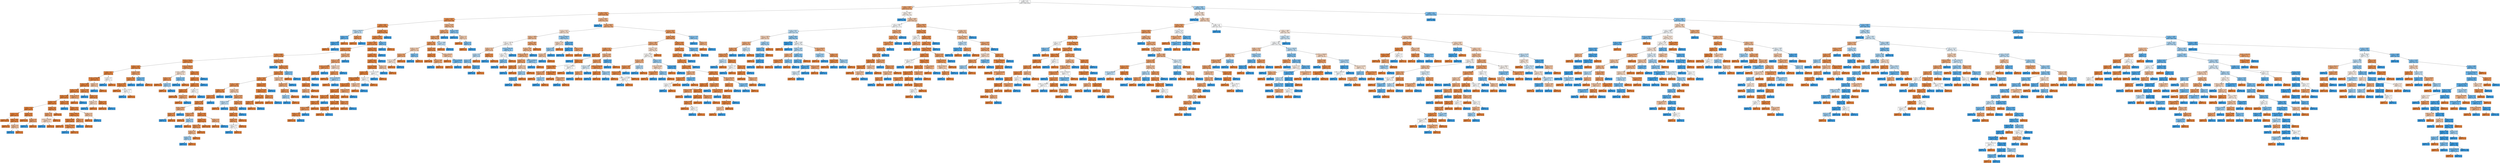 digraph Tree {
node [shape=box, style="filled", color="black"] ;
0 [label="x_188 <= 0.0\nsamples = 9212\nvalue = [4588, 4624]", fillcolor="#fdfeff"] ;
1 [label="x_003 <= 0.006\nsamples = 3511\nvalue = [2744, 767]", fillcolor="#eca470"] ;
0 -> 1 [labeldistance=2.5, labelangle=45, headlabel="True"] ;
2 [label="x_139 <= 0.012\nsamples = 2764\nvalue = [2356, 408]", fillcolor="#ea975b"] ;
1 -> 2 ;
3 [label="x_122 <= 3.032\nsamples = 2022\nvalue = [1834, 188]", fillcolor="#e88e4d"] ;
2 -> 3 ;
4 [label="x_020 <= 0.82\nsamples = 1881\nvalue = [1733, 148]", fillcolor="#e78c4a"] ;
3 -> 4 ;
5 [label="x_046 <= 168.202\nsamples = 20\nvalue = [8, 12]", fillcolor="#bddef6"] ;
4 -> 5 ;
6 [label="x_032 <= 0.5\nsamples = 13\nvalue = [2, 11]", fillcolor="#5dafea"] ;
5 -> 6 ;
7 [label="x_199 <= 0.424\nsamples = 12\nvalue = [1, 11]", fillcolor="#4ba6e7"] ;
6 -> 7 ;
8 [label="samples = 1\nvalue = [1, 0]", fillcolor="#e58139"] ;
7 -> 8 ;
9 [label="samples = 11\nvalue = [0, 11]", fillcolor="#399de5"] ;
7 -> 9 ;
10 [label="samples = 1\nvalue = [1, 0]", fillcolor="#e58139"] ;
6 -> 10 ;
11 [label="x_199 <= 1.5\nsamples = 7\nvalue = [6, 1]", fillcolor="#e9965a"] ;
5 -> 11 ;
12 [label="samples = 6\nvalue = [6, 0]", fillcolor="#e58139"] ;
11 -> 12 ;
13 [label="samples = 1\nvalue = [0, 1]", fillcolor="#399de5"] ;
11 -> 13 ;
14 [label="x_150 <= 2.5\nsamples = 1861\nvalue = [1725, 136]", fillcolor="#e78b49"] ;
4 -> 14 ;
15 [label="x_157 <= 56.62\nsamples = 1857\nvalue = [1725, 132]", fillcolor="#e78b48"] ;
14 -> 15 ;
16 [label="x_076 <= 1.833\nsamples = 1852\nvalue = [1724, 128]", fillcolor="#e78a48"] ;
15 -> 16 ;
17 [label="x_079 <= 1172.85\nsamples = 1322\nvalue = [1207, 115]", fillcolor="#e78d4c"] ;
16 -> 17 ;
18 [label="x_194 <= 0.006\nsamples = 1256\nvalue = [1158, 98]", fillcolor="#e78c4a"] ;
17 -> 18 ;
19 [label="x_185 <= 1316.34\nsamples = 805\nvalue = [764, 41]", fillcolor="#e68844"] ;
18 -> 19 ;
20 [label="x_029 <= 1.475\nsamples = 658\nvalue = [635, 23]", fillcolor="#e68640"] ;
19 -> 20 ;
21 [label="x_005 <= 0.5\nsamples = 627\nvalue = [610, 17]", fillcolor="#e6853f"] ;
20 -> 21 ;
22 [label="x_148 <= 28744.976\nsamples = 625\nvalue = [609, 16]", fillcolor="#e6843e"] ;
21 -> 22 ;
23 [label="x_143 <= 0.003\nsamples = 622\nvalue = [607, 15]", fillcolor="#e6843e"] ;
22 -> 23 ;
24 [label="x_002 <= 52.5\nsamples = 552\nvalue = [542, 10]", fillcolor="#e5833d"] ;
23 -> 24 ;
25 [label="x_036 <= 0.256\nsamples = 547\nvalue = [538, 9]", fillcolor="#e5833c"] ;
24 -> 25 ;
26 [label="x_018 <= 0.5\nsamples = 427\nvalue = [423, 4]", fillcolor="#e5823b"] ;
25 -> 26 ;
27 [label="x_031 <= 2.5\nsamples = 358\nvalue = [356, 2]", fillcolor="#e5823a"] ;
26 -> 27 ;
28 [label="x_157 <= 1.5\nsamples = 333\nvalue = [332, 1]", fillcolor="#e5813a"] ;
27 -> 28 ;
29 [label="samples = 293\nvalue = [293, 0]", fillcolor="#e58139"] ;
28 -> 29 ;
30 [label="x_002 <= 39.5\nsamples = 40\nvalue = [39, 1]", fillcolor="#e6843e"] ;
28 -> 30 ;
31 [label="samples = 37\nvalue = [37, 0]", fillcolor="#e58139"] ;
30 -> 31 ;
32 [label="x_029 <= 0.5\nsamples = 3\nvalue = [2, 1]", fillcolor="#f2c09c"] ;
30 -> 32 ;
33 [label="samples = 1\nvalue = [0, 1]", fillcolor="#399de5"] ;
32 -> 33 ;
34 [label="samples = 2\nvalue = [2, 0]", fillcolor="#e58139"] ;
32 -> 34 ;
35 [label="x_029 <= 0.5\nsamples = 25\nvalue = [24, 1]", fillcolor="#e68641"] ;
27 -> 35 ;
36 [label="samples = 20\nvalue = [20, 0]", fillcolor="#e58139"] ;
35 -> 36 ;
37 [label="x_179 <= 1.0\nsamples = 5\nvalue = [4, 1]", fillcolor="#eca06a"] ;
35 -> 37 ;
38 [label="samples = 1\nvalue = [0, 1]", fillcolor="#399de5"] ;
37 -> 38 ;
39 [label="samples = 4\nvalue = [4, 0]", fillcolor="#e58139"] ;
37 -> 39 ;
40 [label="x_034 <= 1.5\nsamples = 69\nvalue = [67, 2]", fillcolor="#e6853f"] ;
26 -> 40 ;
41 [label="x_026 <= 0.5\nsamples = 10\nvalue = [8, 2]", fillcolor="#eca06a"] ;
40 -> 41 ;
42 [label="x_078 <= 183.405\nsamples = 5\nvalue = [3, 2]", fillcolor="#f6d5bd"] ;
41 -> 42 ;
43 [label="samples = 2\nvalue = [0, 2]", fillcolor="#399de5"] ;
42 -> 43 ;
44 [label="samples = 3\nvalue = [3, 0]", fillcolor="#e58139"] ;
42 -> 44 ;
45 [label="samples = 5\nvalue = [5, 0]", fillcolor="#e58139"] ;
41 -> 45 ;
46 [label="samples = 59\nvalue = [59, 0]", fillcolor="#e58139"] ;
40 -> 46 ;
47 [label="x_036 <= 0.756\nsamples = 120\nvalue = [115, 5]", fillcolor="#e68642"] ;
25 -> 47 ;
48 [label="samples = 1\nvalue = [0, 1]", fillcolor="#399de5"] ;
47 -> 48 ;
49 [label="x_025 <= 4.5\nsamples = 119\nvalue = [115, 4]", fillcolor="#e68540"] ;
47 -> 49 ;
50 [label="x_148 <= 9367.17\nsamples = 116\nvalue = [113, 3]", fillcolor="#e6843e"] ;
49 -> 50 ;
51 [label="x_059 <= 244.63\nsamples = 110\nvalue = [108, 2]", fillcolor="#e5833d"] ;
50 -> 51 ;
52 [label="samples = 87\nvalue = [87, 0]", fillcolor="#e58139"] ;
51 -> 52 ;
53 [label="x_059 <= 324.855\nsamples = 23\nvalue = [21, 2]", fillcolor="#e78d4c"] ;
51 -> 53 ;
54 [label="samples = 2\nvalue = [0, 2]", fillcolor="#399de5"] ;
53 -> 54 ;
55 [label="samples = 21\nvalue = [21, 0]", fillcolor="#e58139"] ;
53 -> 55 ;
56 [label="x_184 <= 1.5\nsamples = 6\nvalue = [5, 1]", fillcolor="#ea9a61"] ;
50 -> 56 ;
57 [label="samples = 1\nvalue = [0, 1]", fillcolor="#399de5"] ;
56 -> 57 ;
58 [label="samples = 5\nvalue = [5, 0]", fillcolor="#e58139"] ;
56 -> 58 ;
59 [label="x_169 <= 1.5\nsamples = 3\nvalue = [2, 1]", fillcolor="#f2c09c"] ;
49 -> 59 ;
60 [label="samples = 2\nvalue = [2, 0]", fillcolor="#e58139"] ;
59 -> 60 ;
61 [label="samples = 1\nvalue = [0, 1]", fillcolor="#399de5"] ;
59 -> 61 ;
62 [label="x_046 <= 982.25\nsamples = 5\nvalue = [4, 1]", fillcolor="#eca06a"] ;
24 -> 62 ;
63 [label="samples = 4\nvalue = [4, 0]", fillcolor="#e58139"] ;
62 -> 63 ;
64 [label="samples = 1\nvalue = [0, 1]", fillcolor="#399de5"] ;
62 -> 64 ;
65 [label="x_144 <= 0.581\nsamples = 70\nvalue = [65, 5]", fillcolor="#e78b48"] ;
23 -> 65 ;
66 [label="samples = 2\nvalue = [0, 2]", fillcolor="#399de5"] ;
65 -> 66 ;
67 [label="x_020 <= 1.5\nsamples = 68\nvalue = [65, 3]", fillcolor="#e68742"] ;
65 -> 67 ;
68 [label="x_002 <= 37.0\nsamples = 5\nvalue = [3, 2]", fillcolor="#f6d5bd"] ;
67 -> 68 ;
69 [label="samples = 2\nvalue = [0, 2]", fillcolor="#399de5"] ;
68 -> 69 ;
70 [label="samples = 3\nvalue = [3, 0]", fillcolor="#e58139"] ;
68 -> 70 ;
71 [label="x_031 <= 3.5\nsamples = 63\nvalue = [62, 1]", fillcolor="#e5833c"] ;
67 -> 71 ;
72 [label="samples = 62\nvalue = [62, 0]", fillcolor="#e58139"] ;
71 -> 72 ;
73 [label="samples = 1\nvalue = [0, 1]", fillcolor="#399de5"] ;
71 -> 73 ;
74 [label="x_035 <= 1.0\nsamples = 3\nvalue = [2, 1]", fillcolor="#f2c09c"] ;
22 -> 74 ;
75 [label="samples = 1\nvalue = [0, 1]", fillcolor="#399de5"] ;
74 -> 75 ;
76 [label="samples = 2\nvalue = [2, 0]", fillcolor="#e58139"] ;
74 -> 76 ;
77 [label="x_158 <= 6.5\nsamples = 2\nvalue = [1, 1]", fillcolor="#ffffff"] ;
21 -> 77 ;
78 [label="samples = 1\nvalue = [0, 1]", fillcolor="#399de5"] ;
77 -> 78 ;
79 [label="samples = 1\nvalue = [1, 0]", fillcolor="#e58139"] ;
77 -> 79 ;
80 [label="x_146 <= 0.005\nsamples = 31\nvalue = [25, 6]", fillcolor="#eb9f69"] ;
20 -> 80 ;
81 [label="x_179 <= 244.0\nsamples = 26\nvalue = [24, 2]", fillcolor="#e78c49"] ;
80 -> 81 ;
82 [label="x_060 <= 2132.5\nsamples = 25\nvalue = [24, 1]", fillcolor="#e68641"] ;
81 -> 82 ;
83 [label="samples = 23\nvalue = [23, 0]", fillcolor="#e58139"] ;
82 -> 83 ;
84 [label="x_125 <= 73.475\nsamples = 2\nvalue = [1, 1]", fillcolor="#ffffff"] ;
82 -> 84 ;
85 [label="samples = 1\nvalue = [0, 1]", fillcolor="#399de5"] ;
84 -> 85 ;
86 [label="samples = 1\nvalue = [1, 0]", fillcolor="#e58139"] ;
84 -> 86 ;
87 [label="samples = 1\nvalue = [0, 1]", fillcolor="#399de5"] ;
81 -> 87 ;
88 [label="x_170 <= 23.0\nsamples = 5\nvalue = [1, 4]", fillcolor="#6ab6ec"] ;
80 -> 88 ;
89 [label="samples = 4\nvalue = [0, 4]", fillcolor="#399de5"] ;
88 -> 89 ;
90 [label="samples = 1\nvalue = [1, 0]", fillcolor="#e58139"] ;
88 -> 90 ;
91 [label="x_185 <= 1998.195\nsamples = 147\nvalue = [129, 18]", fillcolor="#e99355"] ;
19 -> 91 ;
92 [label="x_148 <= 402.445\nsamples = 32\nvalue = [18, 14]", fillcolor="#f9e3d3"] ;
91 -> 92 ;
93 [label="x_032 <= 0.5\nsamples = 16\nvalue = [14, 2]", fillcolor="#e99355"] ;
92 -> 93 ;
94 [label="samples = 13\nvalue = [13, 0]", fillcolor="#e58139"] ;
93 -> 94 ;
95 [label="x_181 <= 0.5\nsamples = 3\nvalue = [1, 2]", fillcolor="#9ccef2"] ;
93 -> 95 ;
96 [label="samples = 1\nvalue = [1, 0]", fillcolor="#e58139"] ;
95 -> 96 ;
97 [label="samples = 2\nvalue = [0, 2]", fillcolor="#399de5"] ;
95 -> 97 ;
98 [label="x_025 <= 1.722\nsamples = 16\nvalue = [4, 12]", fillcolor="#7bbeee"] ;
92 -> 98 ;
99 [label="samples = 12\nvalue = [0, 12]", fillcolor="#399de5"] ;
98 -> 99 ;
100 [label="samples = 4\nvalue = [4, 0]", fillcolor="#e58139"] ;
98 -> 100 ;
101 [label="x_197 <= 8.5\nsamples = 115\nvalue = [111, 4]", fillcolor="#e68640"] ;
91 -> 101 ;
102 [label="x_036 <= 1.5\nsamples = 114\nvalue = [111, 3]", fillcolor="#e6843e"] ;
101 -> 102 ;
103 [label="x_038 <= 0.5\nsamples = 113\nvalue = [111, 2]", fillcolor="#e5833d"] ;
102 -> 103 ;
104 [label="x_037 <= 0.5\nsamples = 111\nvalue = [110, 1]", fillcolor="#e5823b"] ;
103 -> 104 ;
105 [label="samples = 106\nvalue = [106, 0]", fillcolor="#e58139"] ;
104 -> 105 ;
106 [label="x_131 <= 477.5\nsamples = 5\nvalue = [4, 1]", fillcolor="#eca06a"] ;
104 -> 106 ;
107 [label="samples = 4\nvalue = [4, 0]", fillcolor="#e58139"] ;
106 -> 107 ;
108 [label="samples = 1\nvalue = [0, 1]", fillcolor="#399de5"] ;
106 -> 108 ;
109 [label="x_198 <= 0.5\nsamples = 2\nvalue = [1, 1]", fillcolor="#ffffff"] ;
103 -> 109 ;
110 [label="samples = 1\nvalue = [1, 0]", fillcolor="#e58139"] ;
109 -> 110 ;
111 [label="samples = 1\nvalue = [0, 1]", fillcolor="#399de5"] ;
109 -> 111 ;
112 [label="samples = 1\nvalue = [0, 1]", fillcolor="#399de5"] ;
102 -> 112 ;
113 [label="samples = 1\nvalue = [0, 1]", fillcolor="#399de5"] ;
101 -> 113 ;
114 [label="x_192 <= 0.996\nsamples = 451\nvalue = [394, 57]", fillcolor="#e99356"] ;
18 -> 114 ;
115 [label="samples = 20\nvalue = [0, 20]", fillcolor="#399de5"] ;
114 -> 115 ;
116 [label="x_022 <= 0.235\nsamples = 431\nvalue = [394, 37]", fillcolor="#e78d4c"] ;
114 -> 116 ;
117 [label="x_075 <= 2.003\nsamples = 427\nvalue = [393, 34]", fillcolor="#e78c4a"] ;
116 -> 117 ;
118 [label="x_198 <= 3.633\nsamples = 407\nvalue = [380, 27]", fillcolor="#e78a47"] ;
117 -> 118 ;
119 [label="x_192 <= 1.049\nsamples = 190\nvalue = [166, 24]", fillcolor="#e99356"] ;
118 -> 119 ;
120 [label="x_055 <= 13.0\nsamples = 151\nvalue = [141, 10]", fillcolor="#e78a47"] ;
119 -> 120 ;
121 [label="x_017 <= 0.5\nsamples = 150\nvalue = [141, 9]", fillcolor="#e78946"] ;
120 -> 121 ;
122 [label="x_002 <= 25.5\nsamples = 149\nvalue = [141, 8]", fillcolor="#e68844"] ;
121 -> 122 ;
123 [label="x_046 <= 985.0\nsamples = 12\nvalue = [9, 3]", fillcolor="#eeab7b"] ;
122 -> 123 ;
124 [label="x_034 <= 1.0\nsamples = 10\nvalue = [9, 1]", fillcolor="#e88f4f"] ;
123 -> 124 ;
125 [label="samples = 1\nvalue = [0, 1]", fillcolor="#399de5"] ;
124 -> 125 ;
126 [label="samples = 9\nvalue = [9, 0]", fillcolor="#e58139"] ;
124 -> 126 ;
127 [label="samples = 2\nvalue = [0, 2]", fillcolor="#399de5"] ;
123 -> 127 ;
128 [label="x_195 <= 0.711\nsamples = 137\nvalue = [132, 5]", fillcolor="#e68640"] ;
122 -> 128 ;
129 [label="x_024 <= 0.289\nsamples = 11\nvalue = [9, 2]", fillcolor="#eb9d65"] ;
128 -> 129 ;
130 [label="samples = 8\nvalue = [8, 0]", fillcolor="#e58139"] ;
129 -> 130 ;
131 [label="x_001 <= 0.5\nsamples = 3\nvalue = [1, 2]", fillcolor="#9ccef2"] ;
129 -> 131 ;
132 [label="samples = 2\nvalue = [0, 2]", fillcolor="#399de5"] ;
131 -> 132 ;
133 [label="samples = 1\nvalue = [1, 0]", fillcolor="#e58139"] ;
131 -> 133 ;
134 [label="x_041 <= 10.0\nsamples = 126\nvalue = [123, 3]", fillcolor="#e6843e"] ;
128 -> 134 ;
135 [label="x_027 <= 0.5\nsamples = 122\nvalue = [120, 2]", fillcolor="#e5833c"] ;
134 -> 135 ;
136 [label="x_002 <= 31.5\nsamples = 17\nvalue = [15, 2]", fillcolor="#e89253"] ;
135 -> 136 ;
137 [label="x_181 <= 1.5\nsamples = 7\nvalue = [5, 2]", fillcolor="#efb388"] ;
136 -> 137 ;
138 [label="x_020 <= 3.5\nsamples = 3\nvalue = [1, 2]", fillcolor="#9ccef2"] ;
137 -> 138 ;
139 [label="samples = 2\nvalue = [0, 2]", fillcolor="#399de5"] ;
138 -> 139 ;
140 [label="samples = 1\nvalue = [1, 0]", fillcolor="#e58139"] ;
138 -> 140 ;
141 [label="samples = 4\nvalue = [4, 0]", fillcolor="#e58139"] ;
137 -> 141 ;
142 [label="samples = 10\nvalue = [10, 0]", fillcolor="#e58139"] ;
136 -> 142 ;
143 [label="samples = 105\nvalue = [105, 0]", fillcolor="#e58139"] ;
135 -> 143 ;
144 [label="x_035 <= 3.5\nsamples = 4\nvalue = [3, 1]", fillcolor="#eeab7b"] ;
134 -> 144 ;
145 [label="samples = 3\nvalue = [3, 0]", fillcolor="#e58139"] ;
144 -> 145 ;
146 [label="samples = 1\nvalue = [0, 1]", fillcolor="#399de5"] ;
144 -> 146 ;
147 [label="samples = 1\nvalue = [0, 1]", fillcolor="#399de5"] ;
121 -> 147 ;
148 [label="samples = 1\nvalue = [0, 1]", fillcolor="#399de5"] ;
120 -> 148 ;
149 [label="x_192 <= 1.953\nsamples = 39\nvalue = [25, 14]", fillcolor="#f4c8a8"] ;
119 -> 149 ;
150 [label="samples = 8\nvalue = [0, 8]", fillcolor="#399de5"] ;
149 -> 150 ;
151 [label="x_021 <= 0.934\nsamples = 31\nvalue = [25, 6]", fillcolor="#eb9f69"] ;
149 -> 151 ;
152 [label="x_020 <= 1.934\nsamples = 5\nvalue = [2, 3]", fillcolor="#bddef6"] ;
151 -> 152 ;
153 [label="samples = 2\nvalue = [2, 0]", fillcolor="#e58139"] ;
152 -> 153 ;
154 [label="samples = 3\nvalue = [0, 3]", fillcolor="#399de5"] ;
152 -> 154 ;
155 [label="x_002 <= 41.0\nsamples = 26\nvalue = [23, 3]", fillcolor="#e89153"] ;
151 -> 155 ;
156 [label="x_150 <= 0.5\nsamples = 25\nvalue = [23, 2]", fillcolor="#e78c4a"] ;
155 -> 156 ;
157 [label="x_034 <= 2.5\nsamples = 24\nvalue = [23, 1]", fillcolor="#e68642"] ;
156 -> 157 ;
158 [label="x_030 <= 0.5\nsamples = 7\nvalue = [6, 1]", fillcolor="#e9965a"] ;
157 -> 158 ;
159 [label="x_059 <= 55.0\nsamples = 2\nvalue = [1, 1]", fillcolor="#ffffff"] ;
158 -> 159 ;
160 [label="samples = 1\nvalue = [0, 1]", fillcolor="#399de5"] ;
159 -> 160 ;
161 [label="samples = 1\nvalue = [1, 0]", fillcolor="#e58139"] ;
159 -> 161 ;
162 [label="samples = 5\nvalue = [5, 0]", fillcolor="#e58139"] ;
158 -> 162 ;
163 [label="samples = 17\nvalue = [17, 0]", fillcolor="#e58139"] ;
157 -> 163 ;
164 [label="samples = 1\nvalue = [0, 1]", fillcolor="#399de5"] ;
156 -> 164 ;
165 [label="samples = 1\nvalue = [0, 1]", fillcolor="#399de5"] ;
155 -> 165 ;
166 [label="x_061 <= 5125.0\nsamples = 217\nvalue = [214, 3]", fillcolor="#e5833c"] ;
118 -> 166 ;
167 [label="x_148 <= 5757.063\nsamples = 216\nvalue = [214, 2]", fillcolor="#e5823b"] ;
166 -> 167 ;
168 [label="x_021 <= 0.5\nsamples = 205\nvalue = [204, 1]", fillcolor="#e5823a"] ;
167 -> 168 ;
169 [label="x_018 <= 0.5\nsamples = 18\nvalue = [17, 1]", fillcolor="#e78845"] ;
168 -> 169 ;
170 [label="samples = 17\nvalue = [17, 0]", fillcolor="#e58139"] ;
169 -> 170 ;
171 [label="samples = 1\nvalue = [0, 1]", fillcolor="#399de5"] ;
169 -> 171 ;
172 [label="samples = 187\nvalue = [187, 0]", fillcolor="#e58139"] ;
168 -> 172 ;
173 [label="x_016 <= 0.5\nsamples = 11\nvalue = [10, 1]", fillcolor="#e88e4d"] ;
167 -> 173 ;
174 [label="samples = 10\nvalue = [10, 0]", fillcolor="#e58139"] ;
173 -> 174 ;
175 [label="samples = 1\nvalue = [0, 1]", fillcolor="#399de5"] ;
173 -> 175 ;
176 [label="samples = 1\nvalue = [0, 1]", fillcolor="#399de5"] ;
166 -> 176 ;
177 [label="x_016 <= 0.384\nsamples = 20\nvalue = [13, 7]", fillcolor="#f3c5a4"] ;
117 -> 177 ;
178 [label="x_038 <= 0.295\nsamples = 17\nvalue = [13, 4]", fillcolor="#eda876"] ;
177 -> 178 ;
179 [label="x_043 <= 1.1\nsamples = 15\nvalue = [13, 2]", fillcolor="#e99457"] ;
178 -> 179 ;
180 [label="x_031 <= 1.5\nsamples = 3\nvalue = [1, 2]", fillcolor="#9ccef2"] ;
179 -> 180 ;
181 [label="samples = 2\nvalue = [0, 2]", fillcolor="#399de5"] ;
180 -> 181 ;
182 [label="samples = 1\nvalue = [1, 0]", fillcolor="#e58139"] ;
180 -> 182 ;
183 [label="samples = 12\nvalue = [12, 0]", fillcolor="#e58139"] ;
179 -> 183 ;
184 [label="samples = 2\nvalue = [0, 2]", fillcolor="#399de5"] ;
178 -> 184 ;
185 [label="samples = 3\nvalue = [0, 3]", fillcolor="#399de5"] ;
177 -> 185 ;
186 [label="x_164 <= 0.31\nsamples = 4\nvalue = [1, 3]", fillcolor="#7bbeee"] ;
116 -> 186 ;
187 [label="samples = 1\nvalue = [1, 0]", fillcolor="#e58139"] ;
186 -> 187 ;
188 [label="samples = 3\nvalue = [0, 3]", fillcolor="#399de5"] ;
186 -> 188 ;
189 [label="x_057 <= 2.333\nsamples = 66\nvalue = [49, 17]", fillcolor="#eead7e"] ;
17 -> 189 ;
190 [label="x_047 <= 2.758\nsamples = 62\nvalue = [49, 13]", fillcolor="#eca26e"] ;
189 -> 190 ;
191 [label="x_148 <= 9279.685\nsamples = 40\nvalue = [36, 4]", fillcolor="#e88f4f"] ;
190 -> 191 ;
192 [label="x_017 <= 0.5\nsamples = 39\nvalue = [36, 3]", fillcolor="#e78c49"] ;
191 -> 192 ;
193 [label="x_002 <= 48.5\nsamples = 38\nvalue = [36, 2]", fillcolor="#e68844"] ;
192 -> 193 ;
194 [label="x_027 <= 0.5\nsamples = 37\nvalue = [36, 1]", fillcolor="#e6843e"] ;
193 -> 194 ;
195 [label="x_055 <= 3.5\nsamples = 4\nvalue = [3, 1]", fillcolor="#eeab7b"] ;
194 -> 195 ;
196 [label="samples = 1\nvalue = [0, 1]", fillcolor="#399de5"] ;
195 -> 196 ;
197 [label="samples = 3\nvalue = [3, 0]", fillcolor="#e58139"] ;
195 -> 197 ;
198 [label="samples = 33\nvalue = [33, 0]", fillcolor="#e58139"] ;
194 -> 198 ;
199 [label="samples = 1\nvalue = [0, 1]", fillcolor="#399de5"] ;
193 -> 199 ;
200 [label="samples = 1\nvalue = [0, 1]", fillcolor="#399de5"] ;
192 -> 200 ;
201 [label="samples = 1\nvalue = [0, 1]", fillcolor="#399de5"] ;
191 -> 201 ;
202 [label="x_044 <= 1.715\nsamples = 22\nvalue = [13, 9]", fillcolor="#f7d8c2"] ;
190 -> 202 ;
203 [label="x_194 <= 1.5\nsamples = 15\nvalue = [13, 2]", fillcolor="#e99457"] ;
202 -> 203 ;
204 [label="samples = 12\nvalue = [12, 0]", fillcolor="#e58139"] ;
203 -> 204 ;
205 [label="x_127 <= 1002.859\nsamples = 3\nvalue = [1, 2]", fillcolor="#9ccef2"] ;
203 -> 205 ;
206 [label="samples = 1\nvalue = [1, 0]", fillcolor="#e58139"] ;
205 -> 206 ;
207 [label="samples = 2\nvalue = [0, 2]", fillcolor="#399de5"] ;
205 -> 207 ;
208 [label="samples = 7\nvalue = [0, 7]", fillcolor="#399de5"] ;
202 -> 208 ;
209 [label="samples = 4\nvalue = [0, 4]", fillcolor="#399de5"] ;
189 -> 209 ;
210 [label="x_021 <= 15.0\nsamples = 530\nvalue = [517, 13]", fillcolor="#e6843e"] ;
16 -> 210 ;
211 [label="x_162 <= 6.0\nsamples = 529\nvalue = [517, 12]", fillcolor="#e6843e"] ;
210 -> 211 ;
212 [label="x_199 <= 23.5\nsamples = 528\nvalue = [517, 11]", fillcolor="#e6843d"] ;
211 -> 212 ;
213 [label="x_157 <= 46.036\nsamples = 522\nvalue = [513, 9]", fillcolor="#e5833c"] ;
212 -> 213 ;
214 [label="x_013 <= 0.5\nsamples = 520\nvalue = [512, 8]", fillcolor="#e5833c"] ;
213 -> 214 ;
215 [label="x_046 <= 59909.928\nsamples = 518\nvalue = [511, 7]", fillcolor="#e5833c"] ;
214 -> 215 ;
216 [label="x_187 <= 2924.51\nsamples = 515\nvalue = [509, 6]", fillcolor="#e5823b"] ;
215 -> 216 ;
217 [label="x_025 <= 0.764\nsamples = 510\nvalue = [505, 5]", fillcolor="#e5823b"] ;
216 -> 217 ;
218 [label="x_025 <= 0.264\nsamples = 70\nvalue = [67, 3]", fillcolor="#e68742"] ;
217 -> 218 ;
219 [label="x_080 <= 1.352\nsamples = 69\nvalue = [67, 2]", fillcolor="#e6853f"] ;
218 -> 219 ;
220 [label="x_143 <= 1000.0\nsamples = 15\nvalue = [13, 2]", fillcolor="#e99457"] ;
219 -> 220 ;
221 [label="x_080 <= 1.327\nsamples = 14\nvalue = [13, 1]", fillcolor="#e78b48"] ;
220 -> 221 ;
222 [label="samples = 13\nvalue = [13, 0]", fillcolor="#e58139"] ;
221 -> 222 ;
223 [label="samples = 1\nvalue = [0, 1]", fillcolor="#399de5"] ;
221 -> 223 ;
224 [label="samples = 1\nvalue = [0, 1]", fillcolor="#399de5"] ;
220 -> 224 ;
225 [label="samples = 54\nvalue = [54, 0]", fillcolor="#e58139"] ;
219 -> 225 ;
226 [label="samples = 1\nvalue = [0, 1]", fillcolor="#399de5"] ;
218 -> 226 ;
227 [label="x_146 <= 3750.0\nsamples = 440\nvalue = [438, 2]", fillcolor="#e5823a"] ;
217 -> 227 ;
228 [label="x_127 <= 3.686\nsamples = 430\nvalue = [429, 1]", fillcolor="#e58139"] ;
227 -> 228 ;
229 [label="x_127 <= 3.629\nsamples = 52\nvalue = [51, 1]", fillcolor="#e6833d"] ;
228 -> 229 ;
230 [label="samples = 51\nvalue = [51, 0]", fillcolor="#e58139"] ;
229 -> 230 ;
231 [label="samples = 1\nvalue = [0, 1]", fillcolor="#399de5"] ;
229 -> 231 ;
232 [label="samples = 378\nvalue = [378, 0]", fillcolor="#e58139"] ;
228 -> 232 ;
233 [label="x_184 <= 10.5\nsamples = 10\nvalue = [9, 1]", fillcolor="#e88f4f"] ;
227 -> 233 ;
234 [label="samples = 9\nvalue = [9, 0]", fillcolor="#e58139"] ;
233 -> 234 ;
235 [label="samples = 1\nvalue = [0, 1]", fillcolor="#399de5"] ;
233 -> 235 ;
236 [label="x_061 <= 46.204\nsamples = 5\nvalue = [4, 1]", fillcolor="#eca06a"] ;
216 -> 236 ;
237 [label="samples = 4\nvalue = [4, 0]", fillcolor="#e58139"] ;
236 -> 237 ;
238 [label="samples = 1\nvalue = [0, 1]", fillcolor="#399de5"] ;
236 -> 238 ;
239 [label="x_080 <= 1.651\nsamples = 3\nvalue = [2, 1]", fillcolor="#f2c09c"] ;
215 -> 239 ;
240 [label="samples = 2\nvalue = [2, 0]", fillcolor="#e58139"] ;
239 -> 240 ;
241 [label="samples = 1\nvalue = [0, 1]", fillcolor="#399de5"] ;
239 -> 241 ;
242 [label="x_074 <= 11.0\nsamples = 2\nvalue = [1, 1]", fillcolor="#ffffff"] ;
214 -> 242 ;
243 [label="samples = 1\nvalue = [0, 1]", fillcolor="#399de5"] ;
242 -> 243 ;
244 [label="samples = 1\nvalue = [1, 0]", fillcolor="#e58139"] ;
242 -> 244 ;
245 [label="x_171 <= 22.259\nsamples = 2\nvalue = [1, 1]", fillcolor="#ffffff"] ;
213 -> 245 ;
246 [label="samples = 1\nvalue = [0, 1]", fillcolor="#399de5"] ;
245 -> 246 ;
247 [label="samples = 1\nvalue = [1, 0]", fillcolor="#e58139"] ;
245 -> 247 ;
248 [label="x_055 <= 5.5\nsamples = 6\nvalue = [4, 2]", fillcolor="#f2c09c"] ;
212 -> 248 ;
249 [label="samples = 2\nvalue = [0, 2]", fillcolor="#399de5"] ;
248 -> 249 ;
250 [label="samples = 4\nvalue = [4, 0]", fillcolor="#e58139"] ;
248 -> 250 ;
251 [label="samples = 1\nvalue = [0, 1]", fillcolor="#399de5"] ;
211 -> 251 ;
252 [label="samples = 1\nvalue = [0, 1]", fillcolor="#399de5"] ;
210 -> 252 ;
253 [label="x_035 <= 2.5\nsamples = 5\nvalue = [1, 4]", fillcolor="#6ab6ec"] ;
15 -> 253 ;
254 [label="samples = 4\nvalue = [0, 4]", fillcolor="#399de5"] ;
253 -> 254 ;
255 [label="samples = 1\nvalue = [1, 0]", fillcolor="#e58139"] ;
253 -> 255 ;
256 [label="samples = 4\nvalue = [0, 4]", fillcolor="#399de5"] ;
14 -> 256 ;
257 [label="x_182 <= 12.181\nsamples = 141\nvalue = [101, 40]", fillcolor="#efb387"] ;
3 -> 257 ;
258 [label="x_032 <= 1.5\nsamples = 122\nvalue = [96, 26]", fillcolor="#eca36f"] ;
257 -> 258 ;
259 [label="x_195 <= 5.058\nsamples = 118\nvalue = [96, 22]", fillcolor="#eb9e66"] ;
258 -> 259 ;
260 [label="x_031 <= 0.5\nsamples = 108\nvalue = [92, 16]", fillcolor="#ea975b"] ;
259 -> 260 ;
261 [label="x_026 <= 1.011\nsamples = 27\nvalue = [17, 10]", fillcolor="#f4cbad"] ;
260 -> 261 ;
262 [label="x_127 <= 6.8\nsamples = 19\nvalue = [15, 4]", fillcolor="#eca36e"] ;
261 -> 262 ;
263 [label="x_127 <= 5.802\nsamples = 9\nvalue = [5, 4]", fillcolor="#fae6d7"] ;
262 -> 263 ;
264 [label="samples = 5\nvalue = [5, 0]", fillcolor="#e58139"] ;
263 -> 264 ;
265 [label="samples = 4\nvalue = [0, 4]", fillcolor="#399de5"] ;
263 -> 265 ;
266 [label="samples = 10\nvalue = [10, 0]", fillcolor="#e58139"] ;
262 -> 266 ;
267 [label="x_025 <= 1.5\nsamples = 8\nvalue = [2, 6]", fillcolor="#7bbeee"] ;
261 -> 267 ;
268 [label="samples = 6\nvalue = [0, 6]", fillcolor="#399de5"] ;
267 -> 268 ;
269 [label="samples = 2\nvalue = [2, 0]", fillcolor="#e58139"] ;
267 -> 269 ;
270 [label="x_179 <= 18.5\nsamples = 81\nvalue = [75, 6]", fillcolor="#e78b49"] ;
260 -> 270 ;
271 [label="x_025 <= 2.5\nsamples = 69\nvalue = [67, 2]", fillcolor="#e6853f"] ;
270 -> 271 ;
272 [label="samples = 60\nvalue = [60, 0]", fillcolor="#e58139"] ;
271 -> 272 ;
273 [label="x_127 <= 7.043\nsamples = 9\nvalue = [7, 2]", fillcolor="#eca572"] ;
271 -> 273 ;
274 [label="samples = 2\nvalue = [0, 2]", fillcolor="#399de5"] ;
273 -> 274 ;
275 [label="samples = 7\nvalue = [7, 0]", fillcolor="#e58139"] ;
273 -> 275 ;
276 [label="x_148 <= 903.075\nsamples = 12\nvalue = [8, 4]", fillcolor="#f2c09c"] ;
270 -> 276 ;
277 [label="samples = 7\nvalue = [7, 0]", fillcolor="#e58139"] ;
276 -> 277 ;
278 [label="x_143 <= 250.005\nsamples = 5\nvalue = [1, 4]", fillcolor="#6ab6ec"] ;
276 -> 278 ;
279 [label="samples = 1\nvalue = [1, 0]", fillcolor="#e58139"] ;
278 -> 279 ;
280 [label="samples = 4\nvalue = [0, 4]", fillcolor="#399de5"] ;
278 -> 280 ;
281 [label="x_077 <= 1.948\nsamples = 10\nvalue = [4, 6]", fillcolor="#bddef6"] ;
259 -> 281 ;
282 [label="samples = 4\nvalue = [4, 0]", fillcolor="#e58139"] ;
281 -> 282 ;
283 [label="samples = 6\nvalue = [0, 6]", fillcolor="#399de5"] ;
281 -> 283 ;
284 [label="samples = 4\nvalue = [0, 4]", fillcolor="#399de5"] ;
258 -> 284 ;
285 [label="x_034 <= 4.915\nsamples = 19\nvalue = [5, 14]", fillcolor="#80c0ee"] ;
257 -> 285 ;
286 [label="samples = 11\nvalue = [0, 11]", fillcolor="#399de5"] ;
285 -> 286 ;
287 [label="x_193 <= 2.5\nsamples = 8\nvalue = [5, 3]", fillcolor="#f5cdb0"] ;
285 -> 287 ;
288 [label="samples = 4\nvalue = [4, 0]", fillcolor="#e58139"] ;
287 -> 288 ;
289 [label="x_165 <= 1.5\nsamples = 4\nvalue = [1, 3]", fillcolor="#7bbeee"] ;
287 -> 289 ;
290 [label="samples = 1\nvalue = [1, 0]", fillcolor="#e58139"] ;
289 -> 290 ;
291 [label="samples = 3\nvalue = [0, 3]", fillcolor="#399de5"] ;
289 -> 291 ;
292 [label="x_137 <= 0.991\nsamples = 742\nvalue = [522, 220]", fillcolor="#f0b68c"] ;
2 -> 292 ;
293 [label="samples = 57\nvalue = [0, 57]", fillcolor="#399de5"] ;
292 -> 293 ;
294 [label="x_131 <= 945.0\nsamples = 685\nvalue = [522, 163]", fillcolor="#eda877"] ;
292 -> 294 ;
295 [label="x_122 <= 4.147\nsamples = 194\nvalue = [111, 83]", fillcolor="#f8dfcd"] ;
294 -> 295 ;
296 [label="x_033 <= 1.986\nsamples = 135\nvalue = [93, 42]", fillcolor="#f1ba92"] ;
295 -> 296 ;
297 [label="x_047 <= 1.652\nsamples = 49\nvalue = [25, 24]", fillcolor="#fefaf7"] ;
296 -> 297 ;
298 [label="x_041 <= 1.5\nsamples = 28\nvalue = [19, 9]", fillcolor="#f1bd97"] ;
297 -> 298 ;
299 [label="x_150 <= 0.5\nsamples = 13\nvalue = [5, 8]", fillcolor="#b5daf5"] ;
298 -> 299 ;
300 [label="x_021 <= 0.5\nsamples = 11\nvalue = [3, 8]", fillcolor="#83c2ef"] ;
299 -> 300 ;
301 [label="samples = 2\nvalue = [2, 0]", fillcolor="#e58139"] ;
300 -> 301 ;
302 [label="x_027 <= 1.5\nsamples = 9\nvalue = [1, 8]", fillcolor="#52a9e8"] ;
300 -> 302 ;
303 [label="samples = 8\nvalue = [0, 8]", fillcolor="#399de5"] ;
302 -> 303 ;
304 [label="samples = 1\nvalue = [1, 0]", fillcolor="#e58139"] ;
302 -> 304 ;
305 [label="samples = 2\nvalue = [2, 0]", fillcolor="#e58139"] ;
299 -> 305 ;
306 [label="x_020 <= 1.5\nsamples = 15\nvalue = [14, 1]", fillcolor="#e78a47"] ;
298 -> 306 ;
307 [label="samples = 1\nvalue = [0, 1]", fillcolor="#399de5"] ;
306 -> 307 ;
308 [label="samples = 14\nvalue = [14, 0]", fillcolor="#e58139"] ;
306 -> 308 ;
309 [label="x_126 <= 1891.202\nsamples = 21\nvalue = [6, 15]", fillcolor="#88c4ef"] ;
297 -> 309 ;
310 [label="x_002 <= 30.5\nsamples = 12\nvalue = [6, 6]", fillcolor="#ffffff"] ;
309 -> 310 ;
311 [label="x_184 <= 4.5\nsamples = 8\nvalue = [2, 6]", fillcolor="#7bbeee"] ;
310 -> 311 ;
312 [label="samples = 6\nvalue = [0, 6]", fillcolor="#399de5"] ;
311 -> 312 ;
313 [label="samples = 2\nvalue = [2, 0]", fillcolor="#e58139"] ;
311 -> 313 ;
314 [label="samples = 4\nvalue = [4, 0]", fillcolor="#e58139"] ;
310 -> 314 ;
315 [label="samples = 9\nvalue = [0, 9]", fillcolor="#399de5"] ;
309 -> 315 ;
316 [label="x_123 <= 2.597\nsamples = 86\nvalue = [68, 18]", fillcolor="#eca26d"] ;
296 -> 316 ;
317 [label="x_139 <= 3.443\nsamples = 62\nvalue = [44, 18]", fillcolor="#f0b58a"] ;
316 -> 317 ;
318 [label="x_059 <= 12813.72\nsamples = 58\nvalue = [44, 14]", fillcolor="#eda978"] ;
317 -> 318 ;
319 [label="x_034 <= 3.5\nsamples = 51\nvalue = [42, 9]", fillcolor="#eb9c63"] ;
318 -> 319 ;
320 [label="x_020 <= 0.5\nsamples = 29\nvalue = [28, 1]", fillcolor="#e68640"] ;
319 -> 320 ;
321 [label="samples = 1\nvalue = [0, 1]", fillcolor="#399de5"] ;
320 -> 321 ;
322 [label="samples = 28\nvalue = [28, 0]", fillcolor="#e58139"] ;
320 -> 322 ;
323 [label="x_198 <= 6.5\nsamples = 22\nvalue = [14, 8]", fillcolor="#f4c9aa"] ;
319 -> 323 ;
324 [label="x_001 <= 0.5\nsamples = 12\nvalue = [4, 8]", fillcolor="#9ccef2"] ;
323 -> 324 ;
325 [label="x_180 <= 11.5\nsamples = 9\nvalue = [1, 8]", fillcolor="#52a9e8"] ;
324 -> 325 ;
326 [label="samples = 8\nvalue = [0, 8]", fillcolor="#399de5"] ;
325 -> 326 ;
327 [label="samples = 1\nvalue = [1, 0]", fillcolor="#e58139"] ;
325 -> 327 ;
328 [label="samples = 3\nvalue = [3, 0]", fillcolor="#e58139"] ;
324 -> 328 ;
329 [label="samples = 10\nvalue = [10, 0]", fillcolor="#e58139"] ;
323 -> 329 ;
330 [label="x_045 <= 34509.51\nsamples = 7\nvalue = [2, 5]", fillcolor="#88c4ef"] ;
318 -> 330 ;
331 [label="samples = 5\nvalue = [0, 5]", fillcolor="#399de5"] ;
330 -> 331 ;
332 [label="samples = 2\nvalue = [2, 0]", fillcolor="#e58139"] ;
330 -> 332 ;
333 [label="samples = 4\nvalue = [0, 4]", fillcolor="#399de5"] ;
317 -> 333 ;
334 [label="samples = 24\nvalue = [24, 0]", fillcolor="#e58139"] ;
316 -> 334 ;
335 [label="x_143 <= 4359.071\nsamples = 59\nvalue = [18, 41]", fillcolor="#90c8f0"] ;
295 -> 335 ;
336 [label="x_044 <= 1.718\nsamples = 22\nvalue = [13, 9]", fillcolor="#f7d8c2"] ;
335 -> 336 ;
337 [label="x_041 <= 24.5\nsamples = 13\nvalue = [4, 9]", fillcolor="#91c9f1"] ;
336 -> 337 ;
338 [label="x_176 <= 0.5\nsamples = 6\nvalue = [4, 2]", fillcolor="#f2c09c"] ;
337 -> 338 ;
339 [label="samples = 2\nvalue = [0, 2]", fillcolor="#399de5"] ;
338 -> 339 ;
340 [label="samples = 4\nvalue = [4, 0]", fillcolor="#e58139"] ;
338 -> 340 ;
341 [label="samples = 7\nvalue = [0, 7]", fillcolor="#399de5"] ;
337 -> 341 ;
342 [label="samples = 9\nvalue = [9, 0]", fillcolor="#e58139"] ;
336 -> 342 ;
343 [label="x_055 <= 50.0\nsamples = 37\nvalue = [5, 32]", fillcolor="#58ace9"] ;
335 -> 343 ;
344 [label="x_134 <= 4.5\nsamples = 32\nvalue = [1, 31]", fillcolor="#3fa0e6"] ;
343 -> 344 ;
345 [label="samples = 31\nvalue = [0, 31]", fillcolor="#399de5"] ;
344 -> 345 ;
346 [label="samples = 1\nvalue = [1, 0]", fillcolor="#e58139"] ;
344 -> 346 ;
347 [label="x_006 <= 0.143\nsamples = 5\nvalue = [4, 1]", fillcolor="#eca06a"] ;
343 -> 347 ;
348 [label="samples = 4\nvalue = [4, 0]", fillcolor="#e58139"] ;
347 -> 348 ;
349 [label="samples = 1\nvalue = [0, 1]", fillcolor="#399de5"] ;
347 -> 349 ;
350 [label="x_171 <= 42.0\nsamples = 491\nvalue = [411, 80]", fillcolor="#ea9a60"] ;
294 -> 350 ;
351 [label="x_146 <= 930.0\nsamples = 480\nvalue = [408, 72]", fillcolor="#ea975c"] ;
350 -> 351 ;
352 [label="x_047 <= 1.663\nsamples = 202\nvalue = [154, 48]", fillcolor="#eda877"] ;
351 -> 352 ;
353 [label="x_182 <= 3.5\nsamples = 136\nvalue = [116, 20]", fillcolor="#e9975b"] ;
352 -> 353 ;
354 [label="x_021 <= 0.5\nsamples = 83\nvalue = [78, 5]", fillcolor="#e78946"] ;
353 -> 354 ;
355 [label="samples = 1\nvalue = [0, 1]", fillcolor="#399de5"] ;
354 -> 355 ;
356 [label="x_025 <= 3.5\nsamples = 82\nvalue = [78, 4]", fillcolor="#e68743"] ;
354 -> 356 ;
357 [label="x_145 <= 1950.0\nsamples = 80\nvalue = [77, 3]", fillcolor="#e68641"] ;
356 -> 357 ;
358 [label="x_057 <= 1.833\nsamples = 10\nvalue = [8, 2]", fillcolor="#eca06a"] ;
357 -> 358 ;
359 [label="samples = 7\nvalue = [7, 0]", fillcolor="#e58139"] ;
358 -> 359 ;
360 [label="x_057 <= 4.45\nsamples = 3\nvalue = [1, 2]", fillcolor="#9ccef2"] ;
358 -> 360 ;
361 [label="samples = 2\nvalue = [0, 2]", fillcolor="#399de5"] ;
360 -> 361 ;
362 [label="samples = 1\nvalue = [1, 0]", fillcolor="#e58139"] ;
360 -> 362 ;
363 [label="x_186 <= 10060.0\nsamples = 70\nvalue = [69, 1]", fillcolor="#e5833c"] ;
357 -> 363 ;
364 [label="samples = 66\nvalue = [66, 0]", fillcolor="#e58139"] ;
363 -> 364 ;
365 [label="x_148 <= 6090.0\nsamples = 4\nvalue = [3, 1]", fillcolor="#eeab7b"] ;
363 -> 365 ;
366 [label="samples = 1\nvalue = [0, 1]", fillcolor="#399de5"] ;
365 -> 366 ;
367 [label="samples = 3\nvalue = [3, 0]", fillcolor="#e58139"] ;
365 -> 367 ;
368 [label="x_126 <= 3568.031\nsamples = 2\nvalue = [1, 1]", fillcolor="#ffffff"] ;
356 -> 368 ;
369 [label="samples = 1\nvalue = [1, 0]", fillcolor="#e58139"] ;
368 -> 369 ;
370 [label="samples = 1\nvalue = [0, 1]", fillcolor="#399de5"] ;
368 -> 370 ;
371 [label="x_031 <= 2.304\nsamples = 53\nvalue = [38, 15]", fillcolor="#efb387"] ;
353 -> 371 ;
372 [label="x_179 <= 13.5\nsamples = 45\nvalue = [37, 8]", fillcolor="#eb9c64"] ;
371 -> 372 ;
373 [label="x_193 <= 2.383\nsamples = 9\nvalue = [4, 5]", fillcolor="#d7ebfa"] ;
372 -> 373 ;
374 [label="x_034 <= 1.5\nsamples = 5\nvalue = [4, 1]", fillcolor="#eca06a"] ;
373 -> 374 ;
375 [label="samples = 1\nvalue = [0, 1]", fillcolor="#399de5"] ;
374 -> 375 ;
376 [label="samples = 4\nvalue = [4, 0]", fillcolor="#e58139"] ;
374 -> 376 ;
377 [label="samples = 4\nvalue = [0, 4]", fillcolor="#399de5"] ;
373 -> 377 ;
378 [label="x_060 <= 12952.539\nsamples = 36\nvalue = [33, 3]", fillcolor="#e78c4b"] ;
372 -> 378 ;
379 [label="x_183 <= 2.0\nsamples = 33\nvalue = [32, 1]", fillcolor="#e6853f"] ;
378 -> 379 ;
380 [label="samples = 1\nvalue = [0, 1]", fillcolor="#399de5"] ;
379 -> 380 ;
381 [label="samples = 32\nvalue = [32, 0]", fillcolor="#e58139"] ;
379 -> 381 ;
382 [label="x_041 <= 66.0\nsamples = 3\nvalue = [1, 2]", fillcolor="#9ccef2"] ;
378 -> 382 ;
383 [label="samples = 2\nvalue = [0, 2]", fillcolor="#399de5"] ;
382 -> 383 ;
384 [label="samples = 1\nvalue = [1, 0]", fillcolor="#e58139"] ;
382 -> 384 ;
385 [label="x_166 <= 21.0\nsamples = 8\nvalue = [1, 7]", fillcolor="#55abe9"] ;
371 -> 385 ;
386 [label="samples = 7\nvalue = [0, 7]", fillcolor="#399de5"] ;
385 -> 386 ;
387 [label="samples = 1\nvalue = [1, 0]", fillcolor="#e58139"] ;
385 -> 387 ;
388 [label="x_032 <= 0.798\nsamples = 66\nvalue = [38, 28]", fillcolor="#f8decb"] ;
352 -> 388 ;
389 [label="x_134 <= 0.083\nsamples = 57\nvalue = [29, 28]", fillcolor="#fefbf8"] ;
388 -> 389 ;
390 [label="x_155 <= 1.394\nsamples = 26\nvalue = [19, 7]", fillcolor="#efaf82"] ;
389 -> 390 ;
391 [label="x_123 <= 7.283\nsamples = 18\nvalue = [16, 2]", fillcolor="#e89152"] ;
390 -> 391 ;
392 [label="x_187 <= 10.555\nsamples = 17\nvalue = [16, 1]", fillcolor="#e78945"] ;
391 -> 392 ;
393 [label="x_046 <= 1472.869\nsamples = 2\nvalue = [1, 1]", fillcolor="#ffffff"] ;
392 -> 393 ;
394 [label="samples = 1\nvalue = [0, 1]", fillcolor="#399de5"] ;
393 -> 394 ;
395 [label="samples = 1\nvalue = [1, 0]", fillcolor="#e58139"] ;
393 -> 395 ;
396 [label="samples = 15\nvalue = [15, 0]", fillcolor="#e58139"] ;
392 -> 396 ;
397 [label="samples = 1\nvalue = [0, 1]", fillcolor="#399de5"] ;
391 -> 397 ;
398 [label="x_182 <= 4.5\nsamples = 8\nvalue = [3, 5]", fillcolor="#b0d8f5"] ;
390 -> 398 ;
399 [label="samples = 5\nvalue = [0, 5]", fillcolor="#399de5"] ;
398 -> 399 ;
400 [label="samples = 3\nvalue = [3, 0]", fillcolor="#e58139"] ;
398 -> 400 ;
401 [label="x_026 <= 1.211\nsamples = 31\nvalue = [10, 21]", fillcolor="#97ccf1"] ;
389 -> 401 ;
402 [label="x_187 <= 407.896\nsamples = 15\nvalue = [9, 6]", fillcolor="#f6d5bd"] ;
401 -> 402 ;
403 [label="x_131 <= 3925.0\nsamples = 8\nvalue = [7, 1]", fillcolor="#e99355"] ;
402 -> 403 ;
404 [label="samples = 7\nvalue = [7, 0]", fillcolor="#e58139"] ;
403 -> 404 ;
405 [label="samples = 1\nvalue = [0, 1]", fillcolor="#399de5"] ;
403 -> 405 ;
406 [label="x_139 <= 4.5\nsamples = 7\nvalue = [2, 5]", fillcolor="#88c4ef"] ;
402 -> 406 ;
407 [label="samples = 5\nvalue = [0, 5]", fillcolor="#399de5"] ;
406 -> 407 ;
408 [label="samples = 2\nvalue = [2, 0]", fillcolor="#e58139"] ;
406 -> 408 ;
409 [label="x_127 <= 4.483\nsamples = 16\nvalue = [1, 15]", fillcolor="#46a4e7"] ;
401 -> 409 ;
410 [label="samples = 1\nvalue = [1, 0]", fillcolor="#e58139"] ;
409 -> 410 ;
411 [label="samples = 15\nvalue = [0, 15]", fillcolor="#399de5"] ;
409 -> 411 ;
412 [label="samples = 9\nvalue = [9, 0]", fillcolor="#e58139"] ;
388 -> 412 ;
413 [label="x_036 <= 1.333\nsamples = 278\nvalue = [254, 24]", fillcolor="#e78d4c"] ;
351 -> 413 ;
414 [label="x_142 <= 6.5\nsamples = 273\nvalue = [253, 20]", fillcolor="#e78b49"] ;
413 -> 414 ;
415 [label="x_132 <= 3.5\nsamples = 272\nvalue = [253, 19]", fillcolor="#e78a48"] ;
414 -> 415 ;
416 [label="x_182 <= 72.5\nsamples = 271\nvalue = [253, 18]", fillcolor="#e78a47"] ;
415 -> 416 ;
417 [label="x_021 <= 0.856\nsamples = 270\nvalue = [253, 17]", fillcolor="#e78946"] ;
416 -> 417 ;
418 [label="x_061 <= 2.505\nsamples = 18\nvalue = [13, 5]", fillcolor="#efb185"] ;
417 -> 418 ;
419 [label="x_143 <= 2250.0\nsamples = 13\nvalue = [12, 1]", fillcolor="#e78c49"] ;
418 -> 419 ;
420 [label="x_121 <= 0.5\nsamples = 2\nvalue = [1, 1]", fillcolor="#ffffff"] ;
419 -> 420 ;
421 [label="samples = 1\nvalue = [0, 1]", fillcolor="#399de5"] ;
420 -> 421 ;
422 [label="samples = 1\nvalue = [1, 0]", fillcolor="#e58139"] ;
420 -> 422 ;
423 [label="samples = 11\nvalue = [11, 0]", fillcolor="#e58139"] ;
419 -> 423 ;
424 [label="x_057 <= 3.694\nsamples = 5\nvalue = [1, 4]", fillcolor="#6ab6ec"] ;
418 -> 424 ;
425 [label="samples = 4\nvalue = [0, 4]", fillcolor="#399de5"] ;
424 -> 425 ;
426 [label="samples = 1\nvalue = [1, 0]", fillcolor="#e58139"] ;
424 -> 426 ;
427 [label="x_197 <= 8.5\nsamples = 252\nvalue = [240, 12]", fillcolor="#e68743"] ;
417 -> 427 ;
428 [label="x_187 <= 1304.073\nsamples = 236\nvalue = [228, 8]", fillcolor="#e68540"] ;
427 -> 428 ;
429 [label="x_002 <= 23.5\nsamples = 193\nvalue = [190, 3]", fillcolor="#e5833c"] ;
428 -> 429 ;
430 [label="x_044 <= 2.384\nsamples = 6\nvalue = [5, 1]", fillcolor="#ea9a61"] ;
429 -> 430 ;
431 [label="samples = 5\nvalue = [5, 0]", fillcolor="#e58139"] ;
430 -> 431 ;
432 [label="samples = 1\nvalue = [0, 1]", fillcolor="#399de5"] ;
430 -> 432 ;
433 [label="x_037 <= 0.214\nsamples = 187\nvalue = [185, 2]", fillcolor="#e5823b"] ;
429 -> 433 ;
434 [label="x_034 <= 1.5\nsamples = 181\nvalue = [180, 1]", fillcolor="#e5823a"] ;
433 -> 434 ;
435 [label="x_002 <= 40.0\nsamples = 13\nvalue = [12, 1]", fillcolor="#e78c49"] ;
434 -> 435 ;
436 [label="samples = 11\nvalue = [11, 0]", fillcolor="#e58139"] ;
435 -> 436 ;
437 [label="x_180 <= 2.5\nsamples = 2\nvalue = [1, 1]", fillcolor="#ffffff"] ;
435 -> 437 ;
438 [label="samples = 1\nvalue = [0, 1]", fillcolor="#399de5"] ;
437 -> 438 ;
439 [label="samples = 1\nvalue = [1, 0]", fillcolor="#e58139"] ;
437 -> 439 ;
440 [label="samples = 168\nvalue = [168, 0]", fillcolor="#e58139"] ;
434 -> 440 ;
441 [label="x_043 <= 1.577\nsamples = 6\nvalue = [5, 1]", fillcolor="#ea9a61"] ;
433 -> 441 ;
442 [label="samples = 1\nvalue = [0, 1]", fillcolor="#399de5"] ;
441 -> 442 ;
443 [label="samples = 5\nvalue = [5, 0]", fillcolor="#e58139"] ;
441 -> 443 ;
444 [label="x_143 <= 3625.0\nsamples = 43\nvalue = [38, 5]", fillcolor="#e89253"] ;
428 -> 444 ;
445 [label="samples = 2\nvalue = [0, 2]", fillcolor="#399de5"] ;
444 -> 445 ;
446 [label="x_187 <= 1343.633\nsamples = 41\nvalue = [38, 3]", fillcolor="#e78b49"] ;
444 -> 446 ;
447 [label="samples = 1\nvalue = [0, 1]", fillcolor="#399de5"] ;
446 -> 447 ;
448 [label="x_029 <= 3.5\nsamples = 40\nvalue = [38, 2]", fillcolor="#e68843"] ;
446 -> 448 ;
449 [label="x_185 <= 2277.5\nsamples = 39\nvalue = [38, 1]", fillcolor="#e6843e"] ;
448 -> 449 ;
450 [label="x_137 <= 1.5\nsamples = 3\nvalue = [2, 1]", fillcolor="#f2c09c"] ;
449 -> 450 ;
451 [label="samples = 2\nvalue = [2, 0]", fillcolor="#e58139"] ;
450 -> 451 ;
452 [label="samples = 1\nvalue = [0, 1]", fillcolor="#399de5"] ;
450 -> 452 ;
453 [label="samples = 36\nvalue = [36, 0]", fillcolor="#e58139"] ;
449 -> 453 ;
454 [label="samples = 1\nvalue = [0, 1]", fillcolor="#399de5"] ;
448 -> 454 ;
455 [label="x_148 <= 3065.785\nsamples = 16\nvalue = [12, 4]", fillcolor="#eeab7b"] ;
427 -> 455 ;
456 [label="x_076 <= 7.5\nsamples = 12\nvalue = [11, 1]", fillcolor="#e78c4b"] ;
455 -> 456 ;
457 [label="samples = 11\nvalue = [11, 0]", fillcolor="#e58139"] ;
456 -> 457 ;
458 [label="samples = 1\nvalue = [0, 1]", fillcolor="#399de5"] ;
456 -> 458 ;
459 [label="x_175 <= 3.566\nsamples = 4\nvalue = [1, 3]", fillcolor="#7bbeee"] ;
455 -> 459 ;
460 [label="samples = 3\nvalue = [0, 3]", fillcolor="#399de5"] ;
459 -> 460 ;
461 [label="samples = 1\nvalue = [1, 0]", fillcolor="#e58139"] ;
459 -> 461 ;
462 [label="samples = 1\nvalue = [0, 1]", fillcolor="#399de5"] ;
416 -> 462 ;
463 [label="samples = 1\nvalue = [0, 1]", fillcolor="#399de5"] ;
415 -> 463 ;
464 [label="samples = 1\nvalue = [0, 1]", fillcolor="#399de5"] ;
414 -> 464 ;
465 [label="x_076 <= 1.167\nsamples = 5\nvalue = [1, 4]", fillcolor="#6ab6ec"] ;
413 -> 465 ;
466 [label="samples = 1\nvalue = [1, 0]", fillcolor="#e58139"] ;
465 -> 466 ;
467 [label="samples = 4\nvalue = [0, 4]", fillcolor="#399de5"] ;
465 -> 467 ;
468 [label="x_127 <= 7.732\nsamples = 11\nvalue = [3, 8]", fillcolor="#83c2ef"] ;
350 -> 468 ;
469 [label="samples = 7\nvalue = [0, 7]", fillcolor="#399de5"] ;
468 -> 469 ;
470 [label="x_033 <= 2.5\nsamples = 4\nvalue = [3, 1]", fillcolor="#eeab7b"] ;
468 -> 470 ;
471 [label="samples = 3\nvalue = [3, 0]", fillcolor="#e58139"] ;
470 -> 471 ;
472 [label="samples = 1\nvalue = [0, 1]", fillcolor="#399de5"] ;
470 -> 472 ;
473 [label="x_003 <= 0.994\nsamples = 747\nvalue = [388, 359]", fillcolor="#fdf6f0"] ;
1 -> 473 ;
474 [label="samples = 134\nvalue = [0, 134]", fillcolor="#399de5"] ;
473 -> 474 ;
475 [label="x_014 <= 0.983\nsamples = 613\nvalue = [388, 225]", fillcolor="#f4caac"] ;
473 -> 475 ;
476 [label="x_197 <= 0.902\nsamples = 352\nvalue = [175, 177]", fillcolor="#fdfeff"] ;
475 -> 476 ;
477 [label="x_142 <= 0.017\nsamples = 257\nvalue = [103, 154]", fillcolor="#bddff6"] ;
476 -> 477 ;
478 [label="x_021 <= 3.042\nsamples = 90\nvalue = [55, 35]", fillcolor="#f6d1b7"] ;
477 -> 478 ;
479 [label="x_075 <= 3.5\nsamples = 60\nvalue = [45, 15]", fillcolor="#eeab7b"] ;
478 -> 479 ;
480 [label="x_180 <= 9.0\nsamples = 48\nvalue = [40, 8]", fillcolor="#ea9a61"] ;
479 -> 480 ;
481 [label="x_046 <= 567.31\nsamples = 46\nvalue = [40, 6]", fillcolor="#e99457"] ;
480 -> 481 ;
482 [label="x_027 <= 1.5\nsamples = 5\nvalue = [2, 3]", fillcolor="#bddef6"] ;
481 -> 482 ;
483 [label="samples = 3\nvalue = [0, 3]", fillcolor="#399de5"] ;
482 -> 483 ;
484 [label="samples = 2\nvalue = [2, 0]", fillcolor="#e58139"] ;
482 -> 484 ;
485 [label="x_033 <= 0.5\nsamples = 41\nvalue = [38, 3]", fillcolor="#e78b49"] ;
481 -> 485 ;
486 [label="x_044 <= 1.63\nsamples = 2\nvalue = [1, 1]", fillcolor="#ffffff"] ;
485 -> 486 ;
487 [label="samples = 1\nvalue = [0, 1]", fillcolor="#399de5"] ;
486 -> 487 ;
488 [label="samples = 1\nvalue = [1, 0]", fillcolor="#e58139"] ;
486 -> 488 ;
489 [label="x_122 <= 5.5\nsamples = 39\nvalue = [37, 2]", fillcolor="#e68844"] ;
485 -> 489 ;
490 [label="x_034 <= 5.5\nsamples = 38\nvalue = [37, 1]", fillcolor="#e6843e"] ;
489 -> 490 ;
491 [label="samples = 34\nvalue = [34, 0]", fillcolor="#e58139"] ;
490 -> 491 ;
492 [label="x_080 <= 1.279\nsamples = 4\nvalue = [3, 1]", fillcolor="#eeab7b"] ;
490 -> 492 ;
493 [label="samples = 3\nvalue = [3, 0]", fillcolor="#e58139"] ;
492 -> 493 ;
494 [label="samples = 1\nvalue = [0, 1]", fillcolor="#399de5"] ;
492 -> 494 ;
495 [label="samples = 1\nvalue = [0, 1]", fillcolor="#399de5"] ;
489 -> 495 ;
496 [label="samples = 2\nvalue = [0, 2]", fillcolor="#399de5"] ;
480 -> 496 ;
497 [label="x_042 <= 5.5\nsamples = 12\nvalue = [5, 7]", fillcolor="#c6e3f8"] ;
479 -> 497 ;
498 [label="samples = 7\nvalue = [0, 7]", fillcolor="#399de5"] ;
497 -> 498 ;
499 [label="samples = 5\nvalue = [5, 0]", fillcolor="#e58139"] ;
497 -> 499 ;
500 [label="x_020 <= 7.5\nsamples = 30\nvalue = [10, 20]", fillcolor="#9ccef2"] ;
478 -> 500 ;
501 [label="x_029 <= 1.62\nsamples = 25\nvalue = [5, 20]", fillcolor="#6ab6ec"] ;
500 -> 501 ;
502 [label="x_044 <= 1.292\nsamples = 22\nvalue = [2, 20]", fillcolor="#4da7e8"] ;
501 -> 502 ;
503 [label="samples = 1\nvalue = [1, 0]", fillcolor="#e58139"] ;
502 -> 503 ;
504 [label="x_184 <= 1.5\nsamples = 21\nvalue = [1, 20]", fillcolor="#43a2e6"] ;
502 -> 504 ;
505 [label="samples = 20\nvalue = [0, 20]", fillcolor="#399de5"] ;
504 -> 505 ;
506 [label="samples = 1\nvalue = [1, 0]", fillcolor="#e58139"] ;
504 -> 506 ;
507 [label="samples = 3\nvalue = [3, 0]", fillcolor="#e58139"] ;
501 -> 507 ;
508 [label="samples = 5\nvalue = [5, 0]", fillcolor="#e58139"] ;
500 -> 508 ;
509 [label="x_146 <= 0.097\nsamples = 167\nvalue = [48, 119]", fillcolor="#89c5ef"] ;
477 -> 509 ;
510 [label="x_061 <= 0.253\nsamples = 71\nvalue = [1, 70]", fillcolor="#3c9ee5"] ;
509 -> 510 ;
511 [label="samples = 1\nvalue = [1, 0]", fillcolor="#e58139"] ;
510 -> 511 ;
512 [label="samples = 70\nvalue = [0, 70]", fillcolor="#399de5"] ;
510 -> 512 ;
513 [label="x_035 <= 2.598\nsamples = 96\nvalue = [47, 49]", fillcolor="#f7fbfe"] ;
509 -> 513 ;
514 [label="x_080 <= 1.065\nsamples = 67\nvalue = [25, 42]", fillcolor="#afd7f4"] ;
513 -> 514 ;
515 [label="x_026 <= 2.5\nsamples = 16\nvalue = [12, 4]", fillcolor="#eeab7b"] ;
514 -> 515 ;
516 [label="x_146 <= 2481.0\nsamples = 12\nvalue = [11, 1]", fillcolor="#e78c4b"] ;
515 -> 516 ;
517 [label="samples = 11\nvalue = [11, 0]", fillcolor="#e58139"] ;
516 -> 517 ;
518 [label="samples = 1\nvalue = [0, 1]", fillcolor="#399de5"] ;
516 -> 518 ;
519 [label="x_142 <= 1.5\nsamples = 4\nvalue = [1, 3]", fillcolor="#7bbeee"] ;
515 -> 519 ;
520 [label="samples = 1\nvalue = [1, 0]", fillcolor="#e58139"] ;
519 -> 520 ;
521 [label="samples = 3\nvalue = [0, 3]", fillcolor="#399de5"] ;
519 -> 521 ;
522 [label="x_184 <= 5.5\nsamples = 51\nvalue = [13, 38]", fillcolor="#7dbfee"] ;
514 -> 522 ;
523 [label="x_001 <= 0.5\nsamples = 46\nvalue = [8, 38]", fillcolor="#63b2ea"] ;
522 -> 523 ;
524 [label="x_127 <= 3.897\nsamples = 41\nvalue = [4, 37]", fillcolor="#4ea8e8"] ;
523 -> 524 ;
525 [label="x_002 <= 26.0\nsamples = 9\nvalue = [4, 5]", fillcolor="#d7ebfa"] ;
524 -> 525 ;
526 [label="samples = 4\nvalue = [4, 0]", fillcolor="#e58139"] ;
525 -> 526 ;
527 [label="samples = 5\nvalue = [0, 5]", fillcolor="#399de5"] ;
525 -> 527 ;
528 [label="samples = 32\nvalue = [0, 32]", fillcolor="#399de5"] ;
524 -> 528 ;
529 [label="x_047 <= 9.189\nsamples = 5\nvalue = [4, 1]", fillcolor="#eca06a"] ;
523 -> 529 ;
530 [label="samples = 4\nvalue = [4, 0]", fillcolor="#e58139"] ;
529 -> 530 ;
531 [label="samples = 1\nvalue = [0, 1]", fillcolor="#399de5"] ;
529 -> 531 ;
532 [label="samples = 5\nvalue = [5, 0]", fillcolor="#e58139"] ;
522 -> 532 ;
533 [label="x_126 <= 856.877\nsamples = 29\nvalue = [22, 7]", fillcolor="#eda978"] ;
513 -> 533 ;
534 [label="x_124 <= 0.917\nsamples = 6\nvalue = [2, 4]", fillcolor="#9ccef2"] ;
533 -> 534 ;
535 [label="samples = 2\nvalue = [2, 0]", fillcolor="#e58139"] ;
534 -> 535 ;
536 [label="samples = 4\nvalue = [0, 4]", fillcolor="#399de5"] ;
534 -> 536 ;
537 [label="x_026 <= 5.5\nsamples = 23\nvalue = [20, 3]", fillcolor="#e99457"] ;
533 -> 537 ;
538 [label="x_018 <= 0.341\nsamples = 20\nvalue = [19, 1]", fillcolor="#e68843"] ;
537 -> 538 ;
539 [label="samples = 19\nvalue = [19, 0]", fillcolor="#e58139"] ;
538 -> 539 ;
540 [label="samples = 1\nvalue = [0, 1]", fillcolor="#399de5"] ;
538 -> 540 ;
541 [label="x_034 <= 10.0\nsamples = 3\nvalue = [1, 2]", fillcolor="#9ccef2"] ;
537 -> 541 ;
542 [label="samples = 2\nvalue = [0, 2]", fillcolor="#399de5"] ;
541 -> 542 ;
543 [label="samples = 1\nvalue = [1, 0]", fillcolor="#e58139"] ;
541 -> 543 ;
544 [label="x_014 <= 0.182\nsamples = 95\nvalue = [72, 23]", fillcolor="#eda978"] ;
476 -> 544 ;
545 [label="x_152 <= 1.5\nsamples = 87\nvalue = [72, 15]", fillcolor="#ea9b62"] ;
544 -> 545 ;
546 [label="x_047 <= 280.975\nsamples = 84\nvalue = [72, 12]", fillcolor="#e9965a"] ;
545 -> 546 ;
547 [label="x_132 <= 1.5\nsamples = 82\nvalue = [72, 10]", fillcolor="#e99254"] ;
546 -> 547 ;
548 [label="x_042 <= 4.28\nsamples = 81\nvalue = [72, 9]", fillcolor="#e89152"] ;
547 -> 548 ;
549 [label="x_183 <= 139.0\nsamples = 48\nvalue = [46, 2]", fillcolor="#e68642"] ;
548 -> 549 ;
550 [label="x_047 <= 6.482\nsamples = 45\nvalue = [44, 1]", fillcolor="#e6843d"] ;
549 -> 550 ;
551 [label="samples = 42\nvalue = [42, 0]", fillcolor="#e58139"] ;
550 -> 551 ;
552 [label="x_145 <= 650.0\nsamples = 3\nvalue = [2, 1]", fillcolor="#f2c09c"] ;
550 -> 552 ;
553 [label="samples = 2\nvalue = [2, 0]", fillcolor="#e58139"] ;
552 -> 553 ;
554 [label="samples = 1\nvalue = [0, 1]", fillcolor="#399de5"] ;
552 -> 554 ;
555 [label="x_184 <= 34.0\nsamples = 3\nvalue = [2, 1]", fillcolor="#f2c09c"] ;
549 -> 555 ;
556 [label="samples = 1\nvalue = [0, 1]", fillcolor="#399de5"] ;
555 -> 556 ;
557 [label="samples = 2\nvalue = [2, 0]", fillcolor="#e58139"] ;
555 -> 557 ;
558 [label="x_041 <= 8.619\nsamples = 33\nvalue = [26, 7]", fillcolor="#eca36e"] ;
548 -> 558 ;
559 [label="samples = 3\nvalue = [0, 3]", fillcolor="#399de5"] ;
558 -> 559 ;
560 [label="x_043 <= 2.733\nsamples = 30\nvalue = [26, 4]", fillcolor="#e99457"] ;
558 -> 560 ;
561 [label="x_074 <= 10.044\nsamples = 13\nvalue = [9, 4]", fillcolor="#f1b991"] ;
560 -> 561 ;
562 [label="x_076 <= 0.5\nsamples = 10\nvalue = [9, 1]", fillcolor="#e88f4f"] ;
561 -> 562 ;
563 [label="samples = 1\nvalue = [0, 1]", fillcolor="#399de5"] ;
562 -> 563 ;
564 [label="samples = 9\nvalue = [9, 0]", fillcolor="#e58139"] ;
562 -> 564 ;
565 [label="samples = 3\nvalue = [0, 3]", fillcolor="#399de5"] ;
561 -> 565 ;
566 [label="samples = 17\nvalue = [17, 0]", fillcolor="#e58139"] ;
560 -> 566 ;
567 [label="samples = 1\nvalue = [0, 1]", fillcolor="#399de5"] ;
547 -> 567 ;
568 [label="samples = 2\nvalue = [0, 2]", fillcolor="#399de5"] ;
546 -> 568 ;
569 [label="samples = 3\nvalue = [0, 3]", fillcolor="#399de5"] ;
545 -> 569 ;
570 [label="samples = 8\nvalue = [0, 8]", fillcolor="#399de5"] ;
544 -> 570 ;
571 [label="x_078 <= 16367.9\nsamples = 261\nvalue = [213, 48]", fillcolor="#eb9d66"] ;
475 -> 571 ;
572 [label="x_046 <= 197.83\nsamples = 166\nvalue = [150, 16]", fillcolor="#e88e4e"] ;
571 -> 572 ;
573 [label="x_195 <= 0.5\nsamples = 6\nvalue = [3, 3]", fillcolor="#ffffff"] ;
572 -> 573 ;
574 [label="samples = 2\nvalue = [0, 2]", fillcolor="#399de5"] ;
573 -> 574 ;
575 [label="x_181 <= 32.5\nsamples = 4\nvalue = [3, 1]", fillcolor="#eeab7b"] ;
573 -> 575 ;
576 [label="samples = 3\nvalue = [3, 0]", fillcolor="#e58139"] ;
575 -> 576 ;
577 [label="samples = 1\nvalue = [0, 1]", fillcolor="#399de5"] ;
575 -> 577 ;
578 [label="x_043 <= 13.875\nsamples = 160\nvalue = [147, 13]", fillcolor="#e78c4b"] ;
572 -> 578 ;
579 [label="x_010 <= 0.5\nsamples = 159\nvalue = [147, 12]", fillcolor="#e78b49"] ;
578 -> 579 ;
580 [label="x_185 <= 9624.75\nsamples = 158\nvalue = [147, 11]", fillcolor="#e78a48"] ;
579 -> 580 ;
581 [label="x_034 <= 0.5\nsamples = 125\nvalue = [120, 5]", fillcolor="#e68641"] ;
580 -> 581 ;
582 [label="x_126 <= 0.045\nsamples = 2\nvalue = [1, 1]", fillcolor="#ffffff"] ;
581 -> 582 ;
583 [label="samples = 1\nvalue = [0, 1]", fillcolor="#399de5"] ;
582 -> 583 ;
584 [label="samples = 1\nvalue = [1, 0]", fillcolor="#e58139"] ;
582 -> 584 ;
585 [label="x_061 <= 2500.0\nsamples = 123\nvalue = [119, 4]", fillcolor="#e68540"] ;
581 -> 585 ;
586 [label="x_074 <= 15.5\nsamples = 119\nvalue = [116, 3]", fillcolor="#e6843e"] ;
585 -> 586 ;
587 [label="x_045 <= 1672.12\nsamples = 114\nvalue = [112, 2]", fillcolor="#e5833d"] ;
586 -> 587 ;
588 [label="x_078 <= 1496.25\nsamples = 10\nvalue = [9, 1]", fillcolor="#e88f4f"] ;
587 -> 588 ;
589 [label="samples = 9\nvalue = [9, 0]", fillcolor="#e58139"] ;
588 -> 589 ;
590 [label="samples = 1\nvalue = [0, 1]", fillcolor="#399de5"] ;
588 -> 590 ;
591 [label="x_001 <= 0.5\nsamples = 104\nvalue = [103, 1]", fillcolor="#e5823b"] ;
587 -> 591 ;
592 [label="samples = 90\nvalue = [90, 0]", fillcolor="#e58139"] ;
591 -> 592 ;
593 [label="x_043 <= 1.575\nsamples = 14\nvalue = [13, 1]", fillcolor="#e78b48"] ;
591 -> 593 ;
594 [label="x_016 <= 0.5\nsamples = 2\nvalue = [1, 1]", fillcolor="#ffffff"] ;
593 -> 594 ;
595 [label="samples = 1\nvalue = [1, 0]", fillcolor="#e58139"] ;
594 -> 595 ;
596 [label="samples = 1\nvalue = [0, 1]", fillcolor="#399de5"] ;
594 -> 596 ;
597 [label="samples = 12\nvalue = [12, 0]", fillcolor="#e58139"] ;
593 -> 597 ;
598 [label="x_043 <= 5.567\nsamples = 5\nvalue = [4, 1]", fillcolor="#eca06a"] ;
586 -> 598 ;
599 [label="samples = 1\nvalue = [0, 1]", fillcolor="#399de5"] ;
598 -> 599 ;
600 [label="samples = 4\nvalue = [4, 0]", fillcolor="#e58139"] ;
598 -> 600 ;
601 [label="x_131 <= 2500.05\nsamples = 4\nvalue = [3, 1]", fillcolor="#eeab7b"] ;
585 -> 601 ;
602 [label="samples = 3\nvalue = [3, 0]", fillcolor="#e58139"] ;
601 -> 602 ;
603 [label="samples = 1\nvalue = [0, 1]", fillcolor="#399de5"] ;
601 -> 603 ;
604 [label="x_123 <= 2.333\nsamples = 33\nvalue = [27, 6]", fillcolor="#eb9d65"] ;
580 -> 604 ;
605 [label="x_186 <= 2837.01\nsamples = 31\nvalue = [27, 4]", fillcolor="#e99456"] ;
604 -> 605 ;
606 [label="x_186 <= 2600.25\nsamples = 11\nvalue = [7, 4]", fillcolor="#f4c9aa"] ;
605 -> 606 ;
607 [label="x_164 <= 0.5\nsamples = 8\nvalue = [7, 1]", fillcolor="#e99355"] ;
606 -> 607 ;
608 [label="samples = 1\nvalue = [0, 1]", fillcolor="#399de5"] ;
607 -> 608 ;
609 [label="samples = 7\nvalue = [7, 0]", fillcolor="#e58139"] ;
607 -> 609 ;
610 [label="samples = 3\nvalue = [0, 3]", fillcolor="#399de5"] ;
606 -> 610 ;
611 [label="samples = 20\nvalue = [20, 0]", fillcolor="#e58139"] ;
605 -> 611 ;
612 [label="samples = 2\nvalue = [0, 2]", fillcolor="#399de5"] ;
604 -> 612 ;
613 [label="samples = 1\nvalue = [0, 1]", fillcolor="#399de5"] ;
579 -> 613 ;
614 [label="samples = 1\nvalue = [0, 1]", fillcolor="#399de5"] ;
578 -> 614 ;
615 [label="x_194 <= 6.5\nsamples = 95\nvalue = [63, 32]", fillcolor="#f2c19e"] ;
571 -> 615 ;
616 [label="x_046 <= 5548.077\nsamples = 90\nvalue = [63, 27]", fillcolor="#f0b78e"] ;
615 -> 616 ;
617 [label="x_146 <= 0.425\nsamples = 18\nvalue = [7, 11]", fillcolor="#b7dbf6"] ;
616 -> 617 ;
618 [label="x_076 <= 5.167\nsamples = 11\nvalue = [1, 10]", fillcolor="#4da7e8"] ;
617 -> 618 ;
619 [label="samples = 10\nvalue = [0, 10]", fillcolor="#399de5"] ;
618 -> 619 ;
620 [label="samples = 1\nvalue = [1, 0]", fillcolor="#e58139"] ;
618 -> 620 ;
621 [label="x_162 <= 1.5\nsamples = 7\nvalue = [6, 1]", fillcolor="#e9965a"] ;
617 -> 621 ;
622 [label="samples = 1\nvalue = [0, 1]", fillcolor="#399de5"] ;
621 -> 622 ;
623 [label="samples = 6\nvalue = [6, 0]", fillcolor="#e58139"] ;
621 -> 623 ;
624 [label="x_007 <= 0.031\nsamples = 72\nvalue = [56, 16]", fillcolor="#eca572"] ;
616 -> 624 ;
625 [label="x_137 <= 0.738\nsamples = 69\nvalue = [56, 13]", fillcolor="#eb9e67"] ;
624 -> 625 ;
626 [label="x_030 <= 2.209\nsamples = 22\nvalue = [13, 9]", fillcolor="#f7d8c2"] ;
625 -> 626 ;
627 [label="x_002 <= 29.5\nsamples = 13\nvalue = [11, 2]", fillcolor="#ea985d"] ;
626 -> 627 ;
628 [label="x_035 <= 5.5\nsamples = 3\nvalue = [1, 2]", fillcolor="#9ccef2"] ;
627 -> 628 ;
629 [label="samples = 2\nvalue = [0, 2]", fillcolor="#399de5"] ;
628 -> 629 ;
630 [label="samples = 1\nvalue = [1, 0]", fillcolor="#e58139"] ;
628 -> 630 ;
631 [label="samples = 10\nvalue = [10, 0]", fillcolor="#e58139"] ;
627 -> 631 ;
632 [label="x_034 <= 5.403\nsamples = 9\nvalue = [2, 7]", fillcolor="#72b9ec"] ;
626 -> 632 ;
633 [label="samples = 2\nvalue = [2, 0]", fillcolor="#e58139"] ;
632 -> 633 ;
634 [label="samples = 7\nvalue = [0, 7]", fillcolor="#399de5"] ;
632 -> 634 ;
635 [label="x_154 <= 7.5\nsamples = 47\nvalue = [43, 4]", fillcolor="#e78d4b"] ;
625 -> 635 ;
636 [label="x_148 <= 26603.615\nsamples = 45\nvalue = [43, 2]", fillcolor="#e68742"] ;
635 -> 636 ;
637 [label="x_149 <= 2.5\nsamples = 44\nvalue = [43, 1]", fillcolor="#e6843e"] ;
636 -> 637 ;
638 [label="samples = 39\nvalue = [39, 0]", fillcolor="#e58139"] ;
637 -> 638 ;
639 [label="x_079 <= 31252.666\nsamples = 5\nvalue = [4, 1]", fillcolor="#eca06a"] ;
637 -> 639 ;
640 [label="samples = 4\nvalue = [4, 0]", fillcolor="#e58139"] ;
639 -> 640 ;
641 [label="samples = 1\nvalue = [0, 1]", fillcolor="#399de5"] ;
639 -> 641 ;
642 [label="samples = 1\nvalue = [0, 1]", fillcolor="#399de5"] ;
636 -> 642 ;
643 [label="samples = 2\nvalue = [0, 2]", fillcolor="#399de5"] ;
635 -> 643 ;
644 [label="samples = 3\nvalue = [0, 3]", fillcolor="#399de5"] ;
624 -> 644 ;
645 [label="samples = 5\nvalue = [0, 5]", fillcolor="#399de5"] ;
615 -> 645 ;
646 [label="x_164 <= 0.001\nsamples = 5701\nvalue = [1844, 3857]", fillcolor="#98ccf1"] ;
0 -> 646 [labeldistance=2.5, labelangle=-45, headlabel="False"] ;
647 [label="x_188 <= 0.998\nsamples = 1455\nvalue = [817, 638]", fillcolor="#f9e3d4"] ;
646 -> 647 ;
648 [label="samples = 125\nvalue = [0, 125]", fillcolor="#399de5"] ;
647 -> 648 ;
649 [label="x_188 <= 1.003\nsamples = 1330\nvalue = [817, 513]", fillcolor="#f5d0b5"] ;
647 -> 649 ;
650 [label="x_195 <= 8.012\nsamples = 467\nvalue = [385, 82]", fillcolor="#eb9c63"] ;
649 -> 650 ;
651 [label="x_075 <= 3.037\nsamples = 438\nvalue = [371, 67]", fillcolor="#ea985d"] ;
650 -> 651 ;
652 [label="x_034 <= 0.676\nsamples = 292\nvalue = [263, 29]", fillcolor="#e88f4f"] ;
651 -> 652 ;
653 [label="x_041 <= 2.5\nsamples = 6\nvalue = [3, 3]", fillcolor="#ffffff"] ;
652 -> 653 ;
654 [label="x_002 <= 37.5\nsamples = 4\nvalue = [1, 3]", fillcolor="#7bbeee"] ;
653 -> 654 ;
655 [label="samples = 3\nvalue = [0, 3]", fillcolor="#399de5"] ;
654 -> 655 ;
656 [label="samples = 1\nvalue = [1, 0]", fillcolor="#e58139"] ;
654 -> 656 ;
657 [label="samples = 2\nvalue = [2, 0]", fillcolor="#e58139"] ;
653 -> 657 ;
658 [label="x_125 <= 58287.756\nsamples = 286\nvalue = [260, 26]", fillcolor="#e88e4d"] ;
652 -> 658 ;
659 [label="x_079 <= 885.028\nsamples = 285\nvalue = [260, 25]", fillcolor="#e88d4c"] ;
658 -> 659 ;
660 [label="x_047 <= 961.5\nsamples = 148\nvalue = [142, 6]", fillcolor="#e68641"] ;
659 -> 660 ;
661 [label="x_034 <= 2.5\nsamples = 146\nvalue = [141, 5]", fillcolor="#e68540"] ;
660 -> 661 ;
662 [label="x_195 <= 5.5\nsamples = 58\nvalue = [53, 5]", fillcolor="#e78d4c"] ;
661 -> 662 ;
663 [label="x_124 <= 1.761\nsamples = 51\nvalue = [48, 3]", fillcolor="#e78945"] ;
662 -> 663 ;
664 [label="x_032 <= 0.5\nsamples = 49\nvalue = [47, 2]", fillcolor="#e68641"] ;
663 -> 664 ;
665 [label="x_002 <= 28.5\nsamples = 44\nvalue = [43, 1]", fillcolor="#e6843e"] ;
664 -> 665 ;
666 [label="x_002 <= 27.5\nsamples = 14\nvalue = [13, 1]", fillcolor="#e78b48"] ;
665 -> 666 ;
667 [label="samples = 10\nvalue = [10, 0]", fillcolor="#e58139"] ;
666 -> 667 ;
668 [label="x_194 <= 1.5\nsamples = 4\nvalue = [3, 1]", fillcolor="#eeab7b"] ;
666 -> 668 ;
669 [label="samples = 3\nvalue = [3, 0]", fillcolor="#e58139"] ;
668 -> 669 ;
670 [label="samples = 1\nvalue = [0, 1]", fillcolor="#399de5"] ;
668 -> 670 ;
671 [label="samples = 30\nvalue = [30, 0]", fillcolor="#e58139"] ;
665 -> 671 ;
672 [label="x_047 <= 88.757\nsamples = 5\nvalue = [4, 1]", fillcolor="#eca06a"] ;
664 -> 672 ;
673 [label="samples = 4\nvalue = [4, 0]", fillcolor="#e58139"] ;
672 -> 673 ;
674 [label="samples = 1\nvalue = [0, 1]", fillcolor="#399de5"] ;
672 -> 674 ;
675 [label="x_021 <= 0.5\nsamples = 2\nvalue = [1, 1]", fillcolor="#ffffff"] ;
663 -> 675 ;
676 [label="samples = 1\nvalue = [0, 1]", fillcolor="#399de5"] ;
675 -> 676 ;
677 [label="samples = 1\nvalue = [1, 0]", fillcolor="#e58139"] ;
675 -> 677 ;
678 [label="x_192 <= 4.5\nsamples = 7\nvalue = [5, 2]", fillcolor="#efb388"] ;
662 -> 678 ;
679 [label="samples = 2\nvalue = [0, 2]", fillcolor="#399de5"] ;
678 -> 679 ;
680 [label="samples = 5\nvalue = [5, 0]", fillcolor="#e58139"] ;
678 -> 680 ;
681 [label="samples = 88\nvalue = [88, 0]", fillcolor="#e58139"] ;
661 -> 681 ;
682 [label="x_195 <= 1.5\nsamples = 2\nvalue = [1, 1]", fillcolor="#ffffff"] ;
660 -> 682 ;
683 [label="samples = 1\nvalue = [0, 1]", fillcolor="#399de5"] ;
682 -> 683 ;
684 [label="samples = 1\nvalue = [1, 0]", fillcolor="#e58139"] ;
682 -> 684 ;
685 [label="x_057 <= 1.417\nsamples = 137\nvalue = [118, 19]", fillcolor="#e99559"] ;
659 -> 685 ;
686 [label="x_182 <= 1.5\nsamples = 50\nvalue = [36, 14]", fillcolor="#efb286"] ;
685 -> 686 ;
687 [label="x_046 <= 1770.283\nsamples = 47\nvalue = [36, 11]", fillcolor="#eda876"] ;
686 -> 687 ;
688 [label="x_046 <= 418.259\nsamples = 33\nvalue = [29, 4]", fillcolor="#e99254"] ;
687 -> 688 ;
689 [label="samples = 1\nvalue = [0, 1]", fillcolor="#399de5"] ;
688 -> 689 ;
690 [label="x_127 <= 3.513\nsamples = 32\nvalue = [29, 3]", fillcolor="#e88e4d"] ;
688 -> 690 ;
691 [label="x_046 <= 1166.663\nsamples = 4\nvalue = [2, 2]", fillcolor="#ffffff"] ;
690 -> 691 ;
692 [label="samples = 2\nvalue = [2, 0]", fillcolor="#e58139"] ;
691 -> 692 ;
693 [label="samples = 2\nvalue = [0, 2]", fillcolor="#399de5"] ;
691 -> 693 ;
694 [label="x_198 <= 6.5\nsamples = 28\nvalue = [27, 1]", fillcolor="#e68640"] ;
690 -> 694 ;
695 [label="samples = 23\nvalue = [23, 0]", fillcolor="#e58139"] ;
694 -> 695 ;
696 [label="x_127 <= 986.06\nsamples = 5\nvalue = [4, 1]", fillcolor="#eca06a"] ;
694 -> 696 ;
697 [label="samples = 4\nvalue = [4, 0]", fillcolor="#e58139"] ;
696 -> 697 ;
698 [label="samples = 1\nvalue = [0, 1]", fillcolor="#399de5"] ;
696 -> 698 ;
699 [label="x_079 <= 3506.645\nsamples = 14\nvalue = [7, 7]", fillcolor="#ffffff"] ;
687 -> 699 ;
700 [label="x_186 <= 352.058\nsamples = 9\nvalue = [2, 7]", fillcolor="#72b9ec"] ;
699 -> 700 ;
701 [label="samples = 7\nvalue = [0, 7]", fillcolor="#399de5"] ;
700 -> 701 ;
702 [label="samples = 2\nvalue = [2, 0]", fillcolor="#e58139"] ;
700 -> 702 ;
703 [label="samples = 5\nvalue = [5, 0]", fillcolor="#e58139"] ;
699 -> 703 ;
704 [label="samples = 3\nvalue = [0, 3]", fillcolor="#399de5"] ;
686 -> 704 ;
705 [label="x_193 <= 6.5\nsamples = 87\nvalue = [82, 5]", fillcolor="#e78945"] ;
685 -> 705 ;
706 [label="x_177 <= 1.5\nsamples = 86\nvalue = [82, 4]", fillcolor="#e68743"] ;
705 -> 706 ;
707 [label="x_060 <= 697.985\nsamples = 85\nvalue = [82, 3]", fillcolor="#e68640"] ;
706 -> 707 ;
708 [label="samples = 1\nvalue = [0, 1]", fillcolor="#399de5"] ;
707 -> 708 ;
709 [label="x_041 <= 2.5\nsamples = 84\nvalue = [82, 2]", fillcolor="#e6843e"] ;
707 -> 709 ;
710 [label="x_193 <= 1.5\nsamples = 4\nvalue = [3, 1]", fillcolor="#eeab7b"] ;
709 -> 710 ;
711 [label="samples = 3\nvalue = [3, 0]", fillcolor="#e58139"] ;
710 -> 711 ;
712 [label="samples = 1\nvalue = [0, 1]", fillcolor="#399de5"] ;
710 -> 712 ;
713 [label="x_148 <= 855.34\nsamples = 80\nvalue = [79, 1]", fillcolor="#e5833c"] ;
709 -> 713 ;
714 [label="samples = 73\nvalue = [73, 0]", fillcolor="#e58139"] ;
713 -> 714 ;
715 [label="x_176 <= 1.5\nsamples = 7\nvalue = [6, 1]", fillcolor="#e9965a"] ;
713 -> 715 ;
716 [label="samples = 1\nvalue = [0, 1]", fillcolor="#399de5"] ;
715 -> 716 ;
717 [label="samples = 6\nvalue = [6, 0]", fillcolor="#e58139"] ;
715 -> 717 ;
718 [label="samples = 1\nvalue = [0, 1]", fillcolor="#399de5"] ;
706 -> 718 ;
719 [label="samples = 1\nvalue = [0, 1]", fillcolor="#399de5"] ;
705 -> 719 ;
720 [label="samples = 1\nvalue = [0, 1]", fillcolor="#399de5"] ;
658 -> 720 ;
721 [label="x_041 <= 4.5\nsamples = 146\nvalue = [108, 38]", fillcolor="#eead7f"] ;
651 -> 721 ;
722 [label="samples = 5\nvalue = [0, 5]", fillcolor="#399de5"] ;
721 -> 722 ;
723 [label="x_131 <= 0.105\nsamples = 141\nvalue = [108, 33]", fillcolor="#eda876"] ;
721 -> 723 ;
724 [label="samples = 28\nvalue = [28, 0]", fillcolor="#e58139"] ;
723 -> 724 ;
725 [label="x_060 <= 1553.002\nsamples = 113\nvalue = [80, 33]", fillcolor="#f0b58b"] ;
723 -> 725 ;
726 [label="samples = 4\nvalue = [0, 4]", fillcolor="#399de5"] ;
725 -> 726 ;
727 [label="x_080 <= 1.885\nsamples = 109\nvalue = [80, 29]", fillcolor="#eeaf81"] ;
725 -> 727 ;
728 [label="x_162 <= 1.261\nsamples = 89\nvalue = [71, 18]", fillcolor="#eca16b"] ;
727 -> 728 ;
729 [label="x_131 <= 275.0\nsamples = 47\nvalue = [43, 4]", fillcolor="#e78d4b"] ;
728 -> 729 ;
730 [label="x_147 <= 1665.63\nsamples = 5\nvalue = [2, 3]", fillcolor="#bddef6"] ;
729 -> 730 ;
731 [label="samples = 3\nvalue = [0, 3]", fillcolor="#399de5"] ;
730 -> 731 ;
732 [label="samples = 2\nvalue = [2, 0]", fillcolor="#e58139"] ;
730 -> 732 ;
733 [label="x_002 <= 49.0\nsamples = 42\nvalue = [41, 1]", fillcolor="#e6843e"] ;
729 -> 733 ;
734 [label="samples = 41\nvalue = [41, 0]", fillcolor="#e58139"] ;
733 -> 734 ;
735 [label="samples = 1\nvalue = [0, 1]", fillcolor="#399de5"] ;
733 -> 735 ;
736 [label="x_034 <= 3.622\nsamples = 42\nvalue = [28, 14]", fillcolor="#f2c09c"] ;
728 -> 736 ;
737 [label="x_034 <= 2.5\nsamples = 16\nvalue = [6, 10]", fillcolor="#b0d8f5"] ;
736 -> 737 ;
738 [label="x_199 <= 7.5\nsamples = 6\nvalue = [5, 1]", fillcolor="#ea9a61"] ;
737 -> 738 ;
739 [label="samples = 1\nvalue = [0, 1]", fillcolor="#399de5"] ;
738 -> 739 ;
740 [label="samples = 5\nvalue = [5, 0]", fillcolor="#e58139"] ;
738 -> 740 ;
741 [label="x_132 <= 2.5\nsamples = 10\nvalue = [1, 9]", fillcolor="#4fa8e8"] ;
737 -> 741 ;
742 [label="samples = 9\nvalue = [0, 9]", fillcolor="#399de5"] ;
741 -> 742 ;
743 [label="samples = 1\nvalue = [1, 0]", fillcolor="#e58139"] ;
741 -> 743 ;
744 [label="x_020 <= 6.0\nsamples = 26\nvalue = [22, 4]", fillcolor="#ea985d"] ;
736 -> 744 ;
745 [label="x_002 <= 41.5\nsamples = 24\nvalue = [22, 2]", fillcolor="#e78c4b"] ;
744 -> 745 ;
746 [label="x_080 <= 1.698\nsamples = 23\nvalue = [22, 1]", fillcolor="#e68742"] ;
745 -> 746 ;
747 [label="samples = 21\nvalue = [21, 0]", fillcolor="#e58139"] ;
746 -> 747 ;
748 [label="x_149 <= 1.5\nsamples = 2\nvalue = [1, 1]", fillcolor="#ffffff"] ;
746 -> 748 ;
749 [label="samples = 1\nvalue = [0, 1]", fillcolor="#399de5"] ;
748 -> 749 ;
750 [label="samples = 1\nvalue = [1, 0]", fillcolor="#e58139"] ;
748 -> 750 ;
751 [label="samples = 1\nvalue = [0, 1]", fillcolor="#399de5"] ;
745 -> 751 ;
752 [label="samples = 2\nvalue = [0, 2]", fillcolor="#399de5"] ;
744 -> 752 ;
753 [label="x_061 <= 3.567\nsamples = 20\nvalue = [9, 11]", fillcolor="#dbedfa"] ;
727 -> 753 ;
754 [label="x_033 <= 2.5\nsamples = 16\nvalue = [5, 11]", fillcolor="#93caf1"] ;
753 -> 754 ;
755 [label="x_166 <= 5.5\nsamples = 10\nvalue = [1, 9]", fillcolor="#4fa8e8"] ;
754 -> 755 ;
756 [label="samples = 9\nvalue = [0, 9]", fillcolor="#399de5"] ;
755 -> 756 ;
757 [label="samples = 1\nvalue = [1, 0]", fillcolor="#e58139"] ;
755 -> 757 ;
758 [label="x_179 <= 7.5\nsamples = 6\nvalue = [4, 2]", fillcolor="#f2c09c"] ;
754 -> 758 ;
759 [label="samples = 4\nvalue = [4, 0]", fillcolor="#e58139"] ;
758 -> 759 ;
760 [label="samples = 2\nvalue = [0, 2]", fillcolor="#399de5"] ;
758 -> 760 ;
761 [label="samples = 4\nvalue = [4, 0]", fillcolor="#e58139"] ;
753 -> 761 ;
762 [label="x_132 <= 0.123\nsamples = 29\nvalue = [14, 15]", fillcolor="#f2f8fd"] ;
650 -> 762 ;
763 [label="x_146 <= 1721.259\nsamples = 16\nvalue = [12, 4]", fillcolor="#eeab7b"] ;
762 -> 763 ;
764 [label="samples = 11\nvalue = [11, 0]", fillcolor="#e58139"] ;
763 -> 764 ;
765 [label="x_145 <= 11552.0\nsamples = 5\nvalue = [1, 4]", fillcolor="#6ab6ec"] ;
763 -> 765 ;
766 [label="samples = 4\nvalue = [0, 4]", fillcolor="#399de5"] ;
765 -> 766 ;
767 [label="samples = 1\nvalue = [1, 0]", fillcolor="#e58139"] ;
765 -> 767 ;
768 [label="x_144 <= 8.0\nsamples = 13\nvalue = [2, 11]", fillcolor="#5dafea"] ;
762 -> 768 ;
769 [label="x_021 <= 6.133\nsamples = 12\nvalue = [1, 11]", fillcolor="#4ba6e7"] ;
768 -> 769 ;
770 [label="samples = 11\nvalue = [0, 11]", fillcolor="#399de5"] ;
769 -> 770 ;
771 [label="samples = 1\nvalue = [1, 0]", fillcolor="#e58139"] ;
769 -> 771 ;
772 [label="samples = 1\nvalue = [1, 0]", fillcolor="#e58139"] ;
768 -> 772 ;
773 [label="x_188 <= 2.0\nsamples = 863\nvalue = [432, 431]", fillcolor="#ffffff"] ;
649 -> 773 ;
774 [label="samples = 82\nvalue = [0, 82]", fillcolor="#399de5"] ;
773 -> 774 ;
775 [label="x_035 <= 1.993\nsamples = 781\nvalue = [432, 349]", fillcolor="#fae7d9"] ;
773 -> 775 ;
776 [label="x_035 <= 1.022\nsamples = 355\nvalue = [150, 205]", fillcolor="#cae5f8"] ;
775 -> 776 ;
777 [label="x_020 <= 2.06\nsamples = 304\nvalue = [150, 154]", fillcolor="#fafcfe"] ;
776 -> 777 ;
778 [label="x_080 <= 2.025\nsamples = 114\nvalue = [75, 39]", fillcolor="#f3c3a0"] ;
777 -> 778 ;
779 [label="x_198 <= 19.5\nsamples = 90\nvalue = [67, 23]", fillcolor="#eeac7d"] ;
778 -> 779 ;
780 [label="x_044 <= 129.437\nsamples = 83\nvalue = [65, 18]", fillcolor="#eca470"] ;
779 -> 780 ;
781 [label="x_058 <= 2.011\nsamples = 81\nvalue = [65, 16]", fillcolor="#eba06a"] ;
780 -> 781 ;
782 [label="x_143 <= 21260.0\nsamples = 43\nvalue = [29, 14]", fillcolor="#f2be99"] ;
781 -> 782 ;
783 [label="x_061 <= 1.854\nsamples = 39\nvalue = [29, 10]", fillcolor="#eeac7d"] ;
782 -> 783 ;
784 [label="x_124 <= 1.971\nsamples = 37\nvalue = [29, 8]", fillcolor="#eca470"] ;
783 -> 784 ;
785 [label="x_127 <= 3.689\nsamples = 35\nvalue = [29, 6]", fillcolor="#ea9b62"] ;
784 -> 785 ;
786 [label="x_153 <= 1.178\nsamples = 18\nvalue = [12, 6]", fillcolor="#f2c09c"] ;
785 -> 786 ;
787 [label="x_077 <= 1.47\nsamples = 14\nvalue = [12, 2]", fillcolor="#e9965a"] ;
786 -> 787 ;
788 [label="x_031 <= 1.5\nsamples = 13\nvalue = [12, 1]", fillcolor="#e78c49"] ;
787 -> 788 ;
789 [label="samples = 12\nvalue = [12, 0]", fillcolor="#e58139"] ;
788 -> 789 ;
790 [label="samples = 1\nvalue = [0, 1]", fillcolor="#399de5"] ;
788 -> 790 ;
791 [label="samples = 1\nvalue = [0, 1]", fillcolor="#399de5"] ;
787 -> 791 ;
792 [label="samples = 4\nvalue = [0, 4]", fillcolor="#399de5"] ;
786 -> 792 ;
793 [label="samples = 17\nvalue = [17, 0]", fillcolor="#e58139"] ;
785 -> 793 ;
794 [label="samples = 2\nvalue = [0, 2]", fillcolor="#399de5"] ;
784 -> 794 ;
795 [label="samples = 2\nvalue = [0, 2]", fillcolor="#399de5"] ;
783 -> 795 ;
796 [label="samples = 4\nvalue = [0, 4]", fillcolor="#399de5"] ;
782 -> 796 ;
797 [label="x_057 <= 13.25\nsamples = 38\nvalue = [36, 2]", fillcolor="#e68844"] ;
781 -> 797 ;
798 [label="x_197 <= 10.5\nsamples = 37\nvalue = [36, 1]", fillcolor="#e6843e"] ;
797 -> 798 ;
799 [label="samples = 35\nvalue = [35, 0]", fillcolor="#e58139"] ;
798 -> 799 ;
800 [label="x_147 <= 504.15\nsamples = 2\nvalue = [1, 1]", fillcolor="#ffffff"] ;
798 -> 800 ;
801 [label="samples = 1\nvalue = [1, 0]", fillcolor="#e58139"] ;
800 -> 801 ;
802 [label="samples = 1\nvalue = [0, 1]", fillcolor="#399de5"] ;
800 -> 802 ;
803 [label="samples = 1\nvalue = [0, 1]", fillcolor="#399de5"] ;
797 -> 803 ;
804 [label="samples = 2\nvalue = [0, 2]", fillcolor="#399de5"] ;
780 -> 804 ;
805 [label="x_137 <= 2.5\nsamples = 7\nvalue = [2, 5]", fillcolor="#88c4ef"] ;
779 -> 805 ;
806 [label="samples = 5\nvalue = [0, 5]", fillcolor="#399de5"] ;
805 -> 806 ;
807 [label="samples = 2\nvalue = [2, 0]", fillcolor="#e58139"] ;
805 -> 807 ;
808 [label="x_046 <= 3178.0\nsamples = 24\nvalue = [8, 16]", fillcolor="#9ccef2"] ;
778 -> 808 ;
809 [label="x_021 <= 2.5\nsamples = 18\nvalue = [3, 15]", fillcolor="#61b1ea"] ;
808 -> 809 ;
810 [label="x_002 <= 26.0\nsamples = 16\nvalue = [1, 15]", fillcolor="#46a4e7"] ;
809 -> 810 ;
811 [label="samples = 1\nvalue = [1, 0]", fillcolor="#e58139"] ;
810 -> 811 ;
812 [label="samples = 15\nvalue = [0, 15]", fillcolor="#399de5"] ;
810 -> 812 ;
813 [label="samples = 2\nvalue = [2, 0]", fillcolor="#e58139"] ;
809 -> 813 ;
814 [label="x_123 <= 4.25\nsamples = 6\nvalue = [5, 1]", fillcolor="#ea9a61"] ;
808 -> 814 ;
815 [label="samples = 5\nvalue = [5, 0]", fillcolor="#e58139"] ;
814 -> 815 ;
816 [label="samples = 1\nvalue = [0, 1]", fillcolor="#399de5"] ;
814 -> 816 ;
817 [label="x_131 <= 1149.516\nsamples = 190\nvalue = [75, 115]", fillcolor="#baddf6"] ;
777 -> 817 ;
818 [label="x_047 <= 0.736\nsamples = 115\nvalue = [30, 85]", fillcolor="#7fc0ee"] ;
817 -> 818 ;
819 [label="x_190 <= 11.0\nsamples = 7\nvalue = [6, 1]", fillcolor="#e9965a"] ;
818 -> 819 ;
820 [label="samples = 6\nvalue = [6, 0]", fillcolor="#e58139"] ;
819 -> 820 ;
821 [label="samples = 1\nvalue = [0, 1]", fillcolor="#399de5"] ;
819 -> 821 ;
822 [label="x_190 <= 2.007\nsamples = 108\nvalue = [24, 84]", fillcolor="#72b9ec"] ;
818 -> 822 ;
823 [label="x_131 <= 0.25\nsamples = 17\nvalue = [9, 8]", fillcolor="#fcf1e9"] ;
822 -> 823 ;
824 [label="samples = 5\nvalue = [0, 5]", fillcolor="#399de5"] ;
823 -> 824 ;
825 [label="x_180 <= 19.0\nsamples = 12\nvalue = [9, 3]", fillcolor="#eeab7b"] ;
823 -> 825 ;
826 [label="samples = 9\nvalue = [9, 0]", fillcolor="#e58139"] ;
825 -> 826 ;
827 [label="samples = 3\nvalue = [0, 3]", fillcolor="#399de5"] ;
825 -> 827 ;
828 [label="x_002 <= 34.9\nsamples = 91\nvalue = [15, 76]", fillcolor="#60b0ea"] ;
822 -> 828 ;
829 [label="x_126 <= 985.049\nsamples = 84\nvalue = [10, 74]", fillcolor="#54aae9"] ;
828 -> 829 ;
830 [label="x_002 <= 26.5\nsamples = 20\nvalue = [8, 12]", fillcolor="#bddef6"] ;
829 -> 830 ;
831 [label="samples = 5\nvalue = [5, 0]", fillcolor="#e58139"] ;
830 -> 831 ;
832 [label="x_045 <= 931.85\nsamples = 15\nvalue = [3, 12]", fillcolor="#6ab6ec"] ;
830 -> 832 ;
833 [label="samples = 11\nvalue = [0, 11]", fillcolor="#399de5"] ;
832 -> 833 ;
834 [label="x_029 <= 0.228\nsamples = 4\nvalue = [3, 1]", fillcolor="#eeab7b"] ;
832 -> 834 ;
835 [label="samples = 3\nvalue = [3, 0]", fillcolor="#e58139"] ;
834 -> 835 ;
836 [label="samples = 1\nvalue = [0, 1]", fillcolor="#399de5"] ;
834 -> 836 ;
837 [label="x_041 <= 52.0\nsamples = 64\nvalue = [2, 62]", fillcolor="#3fa0e6"] ;
829 -> 837 ;
838 [label="x_026 <= 0.035\nsamples = 63\nvalue = [1, 62]", fillcolor="#3c9fe5"] ;
837 -> 838 ;
839 [label="x_131 <= 0.21\nsamples = 2\nvalue = [1, 1]", fillcolor="#ffffff"] ;
838 -> 839 ;
840 [label="samples = 1\nvalue = [1, 0]", fillcolor="#e58139"] ;
839 -> 840 ;
841 [label="samples = 1\nvalue = [0, 1]", fillcolor="#399de5"] ;
839 -> 841 ;
842 [label="samples = 61\nvalue = [0, 61]", fillcolor="#399de5"] ;
838 -> 842 ;
843 [label="samples = 1\nvalue = [1, 0]", fillcolor="#e58139"] ;
837 -> 843 ;
844 [label="x_126 <= 13070.117\nsamples = 7\nvalue = [5, 2]", fillcolor="#efb388"] ;
828 -> 844 ;
845 [label="samples = 5\nvalue = [5, 0]", fillcolor="#e58139"] ;
844 -> 845 ;
846 [label="samples = 2\nvalue = [0, 2]", fillcolor="#399de5"] ;
844 -> 846 ;
847 [label="x_078 <= 12948.85\nsamples = 75\nvalue = [45, 30]", fillcolor="#f6d5bd"] ;
817 -> 847 ;
848 [label="x_058 <= 0.942\nsamples = 39\nvalue = [32, 7]", fillcolor="#eb9d64"] ;
847 -> 848 ;
849 [label="samples = 4\nvalue = [0, 4]", fillcolor="#399de5"] ;
848 -> 849 ;
850 [label="x_029 <= 1.238\nsamples = 35\nvalue = [32, 3]", fillcolor="#e78d4c"] ;
848 -> 850 ;
851 [label="x_143 <= 2000.095\nsamples = 33\nvalue = [32, 1]", fillcolor="#e6853f"] ;
850 -> 851 ;
852 [label="samples = 1\nvalue = [0, 1]", fillcolor="#399de5"] ;
851 -> 852 ;
853 [label="samples = 32\nvalue = [32, 0]", fillcolor="#e58139"] ;
851 -> 853 ;
854 [label="samples = 2\nvalue = [0, 2]", fillcolor="#399de5"] ;
850 -> 854 ;
855 [label="x_147 <= 805.04\nsamples = 36\nvalue = [13, 23]", fillcolor="#a9d4f4"] ;
847 -> 855 ;
856 [label="x_058 <= 1.59\nsamples = 15\nvalue = [1, 14]", fillcolor="#47a4e7"] ;
855 -> 856 ;
857 [label="x_060 <= 5081.942\nsamples = 2\nvalue = [1, 1]", fillcolor="#ffffff"] ;
856 -> 857 ;
858 [label="samples = 1\nvalue = [0, 1]", fillcolor="#399de5"] ;
857 -> 858 ;
859 [label="samples = 1\nvalue = [1, 0]", fillcolor="#e58139"] ;
857 -> 859 ;
860 [label="samples = 13\nvalue = [0, 13]", fillcolor="#399de5"] ;
856 -> 860 ;
861 [label="x_143 <= 11113.005\nsamples = 21\nvalue = [12, 9]", fillcolor="#f8e0ce"] ;
855 -> 861 ;
862 [label="x_150 <= 0.5\nsamples = 11\nvalue = [3, 8]", fillcolor="#83c2ef"] ;
861 -> 862 ;
863 [label="x_147 <= 1700.76\nsamples = 4\nvalue = [3, 1]", fillcolor="#eeab7b"] ;
862 -> 863 ;
864 [label="samples = 1\nvalue = [0, 1]", fillcolor="#399de5"] ;
863 -> 864 ;
865 [label="samples = 3\nvalue = [3, 0]", fillcolor="#e58139"] ;
863 -> 865 ;
866 [label="samples = 7\nvalue = [0, 7]", fillcolor="#399de5"] ;
862 -> 866 ;
867 [label="x_125 <= 75321.316\nsamples = 10\nvalue = [9, 1]", fillcolor="#e88f4f"] ;
861 -> 867 ;
868 [label="samples = 9\nvalue = [9, 0]", fillcolor="#e58139"] ;
867 -> 868 ;
869 [label="samples = 1\nvalue = [0, 1]", fillcolor="#399de5"] ;
867 -> 869 ;
870 [label="samples = 51\nvalue = [0, 51]", fillcolor="#399de5"] ;
776 -> 870 ;
871 [label="x_137 <= 0.036\nsamples = 426\nvalue = [282, 144]", fillcolor="#f2c19e"] ;
775 -> 871 ;
872 [label="x_036 <= 0.108\nsamples = 85\nvalue = [77, 8]", fillcolor="#e88e4e"] ;
871 -> 872 ;
873 [label="x_176 <= 4.5\nsamples = 70\nvalue = [67, 3]", fillcolor="#e68742"] ;
872 -> 873 ;
874 [label="x_148 <= 283.49\nsamples = 68\nvalue = [66, 2]", fillcolor="#e6853f"] ;
873 -> 874 ;
875 [label="samples = 59\nvalue = [59, 0]", fillcolor="#e58139"] ;
874 -> 875 ;
876 [label="x_033 <= 2.5\nsamples = 9\nvalue = [7, 2]", fillcolor="#eca572"] ;
874 -> 876 ;
877 [label="x_080 <= 0.602\nsamples = 3\nvalue = [1, 2]", fillcolor="#9ccef2"] ;
876 -> 877 ;
878 [label="samples = 1\nvalue = [1, 0]", fillcolor="#e58139"] ;
877 -> 878 ;
879 [label="samples = 2\nvalue = [0, 2]", fillcolor="#399de5"] ;
877 -> 879 ;
880 [label="samples = 6\nvalue = [6, 0]", fillcolor="#e58139"] ;
876 -> 880 ;
881 [label="x_194 <= 4.5\nsamples = 2\nvalue = [1, 1]", fillcolor="#ffffff"] ;
873 -> 881 ;
882 [label="samples = 1\nvalue = [0, 1]", fillcolor="#399de5"] ;
881 -> 882 ;
883 [label="samples = 1\nvalue = [1, 0]", fillcolor="#e58139"] ;
881 -> 883 ;
884 [label="x_032 <= 0.108\nsamples = 15\nvalue = [10, 5]", fillcolor="#f2c09c"] ;
872 -> 884 ;
885 [label="x_044 <= 2.89\nsamples = 10\nvalue = [9, 1]", fillcolor="#e88f4f"] ;
884 -> 885 ;
886 [label="samples = 9\nvalue = [9, 0]", fillcolor="#e58139"] ;
885 -> 886 ;
887 [label="samples = 1\nvalue = [0, 1]", fillcolor="#399de5"] ;
885 -> 887 ;
888 [label="x_123 <= 38.633\nsamples = 5\nvalue = [1, 4]", fillcolor="#6ab6ec"] ;
884 -> 888 ;
889 [label="samples = 4\nvalue = [0, 4]", fillcolor="#399de5"] ;
888 -> 889 ;
890 [label="samples = 1\nvalue = [1, 0]", fillcolor="#e58139"] ;
888 -> 890 ;
891 [label="x_143 <= 0.245\nsamples = 341\nvalue = [205, 136]", fillcolor="#f6d5bc"] ;
871 -> 891 ;
892 [label="x_042 <= 4.726\nsamples = 23\nvalue = [3, 20]", fillcolor="#57ace9"] ;
891 -> 892 ;
893 [label="x_127 <= 2.576\nsamples = 21\nvalue = [1, 20]", fillcolor="#43a2e6"] ;
892 -> 893 ;
894 [label="samples = 1\nvalue = [1, 0]", fillcolor="#e58139"] ;
893 -> 894 ;
895 [label="samples = 20\nvalue = [0, 20]", fillcolor="#399de5"] ;
893 -> 895 ;
896 [label="samples = 2\nvalue = [2, 0]", fillcolor="#e58139"] ;
892 -> 896 ;
897 [label="x_183 <= 1.14\nsamples = 318\nvalue = [202, 116]", fillcolor="#f4c9ab"] ;
891 -> 897 ;
898 [label="x_030 <= 0.937\nsamples = 261\nvalue = [179, 82]", fillcolor="#f1bb94"] ;
897 -> 898 ;
899 [label="x_030 <= 0.047\nsamples = 78\nvalue = [40, 38]", fillcolor="#fef9f5"] ;
898 -> 899 ;
900 [label="x_189 <= 3.424\nsamples = 60\nvalue = [40, 20]", fillcolor="#f2c09c"] ;
899 -> 900 ;
901 [label="x_002 <= 30.5\nsamples = 40\nvalue = [31, 9]", fillcolor="#eda672"] ;
900 -> 901 ;
902 [label="x_145 <= 2500.0\nsamples = 12\nvalue = [6, 6]", fillcolor="#ffffff"] ;
901 -> 902 ;
903 [label="samples = 4\nvalue = [4, 0]", fillcolor="#e58139"] ;
902 -> 903 ;
904 [label="x_061 <= 0.595\nsamples = 8\nvalue = [2, 6]", fillcolor="#7bbeee"] ;
902 -> 904 ;
905 [label="samples = 1\nvalue = [1, 0]", fillcolor="#e58139"] ;
904 -> 905 ;
906 [label="x_166 <= 10.5\nsamples = 7\nvalue = [1, 6]", fillcolor="#5aade9"] ;
904 -> 906 ;
907 [label="samples = 6\nvalue = [0, 6]", fillcolor="#399de5"] ;
906 -> 907 ;
908 [label="samples = 1\nvalue = [1, 0]", fillcolor="#e58139"] ;
906 -> 908 ;
909 [label="x_044 <= 1.21\nsamples = 28\nvalue = [25, 3]", fillcolor="#e89051"] ;
901 -> 909 ;
910 [label="x_199 <= 7.5\nsamples = 5\nvalue = [2, 3]", fillcolor="#bddef6"] ;
909 -> 910 ;
911 [label="samples = 2\nvalue = [2, 0]", fillcolor="#e58139"] ;
910 -> 911 ;
912 [label="samples = 3\nvalue = [0, 3]", fillcolor="#399de5"] ;
910 -> 912 ;
913 [label="samples = 23\nvalue = [23, 0]", fillcolor="#e58139"] ;
909 -> 913 ;
914 [label="x_145 <= 4250.0\nsamples = 20\nvalue = [9, 11]", fillcolor="#dbedfa"] ;
900 -> 914 ;
915 [label="x_020 <= 2.5\nsamples = 13\nvalue = [3, 10]", fillcolor="#74baed"] ;
914 -> 915 ;
916 [label="x_185 <= 11521.67\nsamples = 4\nvalue = [3, 1]", fillcolor="#eeab7b"] ;
915 -> 916 ;
917 [label="samples = 3\nvalue = [3, 0]", fillcolor="#e58139"] ;
916 -> 917 ;
918 [label="samples = 1\nvalue = [0, 1]", fillcolor="#399de5"] ;
916 -> 918 ;
919 [label="samples = 9\nvalue = [0, 9]", fillcolor="#399de5"] ;
915 -> 919 ;
920 [label="x_176 <= 6.5\nsamples = 7\nvalue = [6, 1]", fillcolor="#e9965a"] ;
914 -> 920 ;
921 [label="samples = 6\nvalue = [6, 0]", fillcolor="#e58139"] ;
920 -> 921 ;
922 [label="samples = 1\nvalue = [0, 1]", fillcolor="#399de5"] ;
920 -> 922 ;
923 [label="samples = 18\nvalue = [0, 18]", fillcolor="#399de5"] ;
899 -> 923 ;
924 [label="x_001 <= 0.182\nsamples = 183\nvalue = [139, 44]", fillcolor="#eda978"] ;
898 -> 924 ;
925 [label="x_147 <= 2796.321\nsamples = 154\nvalue = [124, 30]", fillcolor="#eb9f69"] ;
924 -> 925 ;
926 [label="x_143 <= 2950.085\nsamples = 140\nvalue = [117, 23]", fillcolor="#ea9a60"] ;
925 -> 926 ;
927 [label="x_055 <= 4.5\nsamples = 25\nvalue = [16, 9]", fillcolor="#f4c8a8"] ;
926 -> 927 ;
928 [label="samples = 4\nvalue = [0, 4]", fillcolor="#399de5"] ;
927 -> 928 ;
929 [label="x_027 <= 0.5\nsamples = 21\nvalue = [16, 5]", fillcolor="#eda877"] ;
927 -> 929 ;
930 [label="samples = 2\nvalue = [0, 2]", fillcolor="#399de5"] ;
929 -> 930 ;
931 [label="x_080 <= 2.474\nsamples = 19\nvalue = [16, 3]", fillcolor="#ea995e"] ;
929 -> 931 ;
932 [label="x_195 <= 3.5\nsamples = 17\nvalue = [16, 1]", fillcolor="#e78945"] ;
931 -> 932 ;
933 [label="samples = 1\nvalue = [0, 1]", fillcolor="#399de5"] ;
932 -> 933 ;
934 [label="samples = 16\nvalue = [16, 0]", fillcolor="#e58139"] ;
932 -> 934 ;
935 [label="samples = 2\nvalue = [0, 2]", fillcolor="#399de5"] ;
931 -> 935 ;
936 [label="x_189 <= 6.5\nsamples = 115\nvalue = [101, 14]", fillcolor="#e99254"] ;
926 -> 936 ;
937 [label="x_006 <= 0.5\nsamples = 109\nvalue = [98, 11]", fillcolor="#e88f4f"] ;
936 -> 937 ;
938 [label="x_036 <= 0.284\nsamples = 108\nvalue = [98, 10]", fillcolor="#e88e4d"] ;
937 -> 938 ;
939 [label="x_139 <= 13.5\nsamples = 88\nvalue = [83, 5]", fillcolor="#e78945"] ;
938 -> 939 ;
940 [label="x_080 <= 1.321\nsamples = 86\nvalue = [82, 4]", fillcolor="#e68743"] ;
939 -> 940 ;
941 [label="x_080 <= 1.293\nsamples = 40\nvalue = [36, 4]", fillcolor="#e88f4f"] ;
940 -> 941 ;
942 [label="x_021 <= 1.715\nsamples = 37\nvalue = [35, 2]", fillcolor="#e68844"] ;
941 -> 942 ;
943 [label="x_074 <= 19.748\nsamples = 2\nvalue = [1, 1]", fillcolor="#ffffff"] ;
942 -> 943 ;
944 [label="samples = 1\nvalue = [1, 0]", fillcolor="#e58139"] ;
943 -> 944 ;
945 [label="samples = 1\nvalue = [0, 1]", fillcolor="#399de5"] ;
943 -> 945 ;
946 [label="x_027 <= 0.724\nsamples = 35\nvalue = [34, 1]", fillcolor="#e6853f"] ;
942 -> 946 ;
947 [label="x_145 <= 3947.932\nsamples = 4\nvalue = [3, 1]", fillcolor="#eeab7b"] ;
946 -> 947 ;
948 [label="samples = 1\nvalue = [0, 1]", fillcolor="#399de5"] ;
947 -> 948 ;
949 [label="samples = 3\nvalue = [3, 0]", fillcolor="#e58139"] ;
947 -> 949 ;
950 [label="samples = 31\nvalue = [31, 0]", fillcolor="#e58139"] ;
946 -> 950 ;
951 [label="x_127 <= 5.998\nsamples = 3\nvalue = [1, 2]", fillcolor="#9ccef2"] ;
941 -> 951 ;
952 [label="samples = 1\nvalue = [1, 0]", fillcolor="#e58139"] ;
951 -> 952 ;
953 [label="samples = 2\nvalue = [0, 2]", fillcolor="#399de5"] ;
951 -> 953 ;
954 [label="samples = 46\nvalue = [46, 0]", fillcolor="#e58139"] ;
940 -> 954 ;
955 [label="x_132 <= 3.0\nsamples = 2\nvalue = [1, 1]", fillcolor="#ffffff"] ;
939 -> 955 ;
956 [label="samples = 1\nvalue = [1, 0]", fillcolor="#e58139"] ;
955 -> 956 ;
957 [label="samples = 1\nvalue = [0, 1]", fillcolor="#399de5"] ;
955 -> 957 ;
958 [label="x_195 <= 7.148\nsamples = 20\nvalue = [15, 5]", fillcolor="#eeab7b"] ;
938 -> 958 ;
959 [label="samples = 10\nvalue = [10, 0]", fillcolor="#e58139"] ;
958 -> 959 ;
960 [label="x_021 <= 3.5\nsamples = 10\nvalue = [5, 5]", fillcolor="#ffffff"] ;
958 -> 960 ;
961 [label="x_153 <= 0.5\nsamples = 7\nvalue = [5, 2]", fillcolor="#efb388"] ;
960 -> 961 ;
962 [label="x_021 <= 1.5\nsamples = 3\nvalue = [1, 2]", fillcolor="#9ccef2"] ;
961 -> 962 ;
963 [label="samples = 1\nvalue = [1, 0]", fillcolor="#e58139"] ;
962 -> 963 ;
964 [label="samples = 2\nvalue = [0, 2]", fillcolor="#399de5"] ;
962 -> 964 ;
965 [label="samples = 4\nvalue = [4, 0]", fillcolor="#e58139"] ;
961 -> 965 ;
966 [label="samples = 3\nvalue = [0, 3]", fillcolor="#399de5"] ;
960 -> 966 ;
967 [label="samples = 1\nvalue = [0, 1]", fillcolor="#399de5"] ;
937 -> 967 ;
968 [label="x_124 <= 1.299\nsamples = 6\nvalue = [3, 3]", fillcolor="#ffffff"] ;
936 -> 968 ;
969 [label="samples = 3\nvalue = [3, 0]", fillcolor="#e58139"] ;
968 -> 969 ;
970 [label="samples = 3\nvalue = [0, 3]", fillcolor="#399de5"] ;
968 -> 970 ;
971 [label="x_002 <= 34.0\nsamples = 14\nvalue = [7, 7]", fillcolor="#ffffff"] ;
925 -> 971 ;
972 [label="x_044 <= 1.989\nsamples = 9\nvalue = [2, 7]", fillcolor="#72b9ec"] ;
971 -> 972 ;
973 [label="samples = 6\nvalue = [0, 6]", fillcolor="#399de5"] ;
972 -> 973 ;
974 [label="x_026 <= 3.5\nsamples = 3\nvalue = [2, 1]", fillcolor="#f2c09c"] ;
972 -> 974 ;
975 [label="samples = 2\nvalue = [2, 0]", fillcolor="#e58139"] ;
974 -> 975 ;
976 [label="samples = 1\nvalue = [0, 1]", fillcolor="#399de5"] ;
974 -> 976 ;
977 [label="samples = 5\nvalue = [5, 0]", fillcolor="#e58139"] ;
971 -> 977 ;
978 [label="x_145 <= 4908.5\nsamples = 29\nvalue = [15, 14]", fillcolor="#fdf7f2"] ;
924 -> 978 ;
979 [label="x_147 <= 337.685\nsamples = 16\nvalue = [4, 12]", fillcolor="#7bbeee"] ;
978 -> 979 ;
980 [label="x_042 <= 3.5\nsamples = 6\nvalue = [4, 2]", fillcolor="#f2c09c"] ;
979 -> 980 ;
981 [label="samples = 2\nvalue = [0, 2]", fillcolor="#399de5"] ;
980 -> 981 ;
982 [label="samples = 4\nvalue = [4, 0]", fillcolor="#e58139"] ;
980 -> 982 ;
983 [label="samples = 10\nvalue = [0, 10]", fillcolor="#399de5"] ;
979 -> 983 ;
984 [label="x_145 <= 23782.473\nsamples = 13\nvalue = [11, 2]", fillcolor="#ea985d"] ;
978 -> 984 ;
985 [label="samples = 11\nvalue = [11, 0]", fillcolor="#e58139"] ;
984 -> 985 ;
986 [label="samples = 2\nvalue = [0, 2]", fillcolor="#399de5"] ;
984 -> 986 ;
987 [label="x_002 <= 33.138\nsamples = 57\nvalue = [23, 34]", fillcolor="#bfdff7"] ;
897 -> 987 ;
988 [label="x_188 <= 2.428\nsamples = 38\nvalue = [21, 17]", fillcolor="#fae7d9"] ;
987 -> 988 ;
989 [label="samples = 8\nvalue = [8, 0]", fillcolor="#e58139"] ;
988 -> 989 ;
990 [label="x_185 <= 2597.39\nsamples = 30\nvalue = [13, 17]", fillcolor="#d0e8f9"] ;
988 -> 990 ;
991 [label="samples = 7\nvalue = [0, 7]", fillcolor="#399de5"] ;
990 -> 991 ;
992 [label="x_131 <= 364.5\nsamples = 23\nvalue = [13, 10]", fillcolor="#f9e2d1"] ;
990 -> 992 ;
993 [label="samples = 6\nvalue = [6, 0]", fillcolor="#e58139"] ;
992 -> 993 ;
994 [label="x_185 <= 8425.575\nsamples = 17\nvalue = [7, 10]", fillcolor="#c4e2f7"] ;
992 -> 994 ;
995 [label="x_034 <= 2.476\nsamples = 8\nvalue = [1, 7]", fillcolor="#55abe9"] ;
994 -> 995 ;
996 [label="samples = 1\nvalue = [1, 0]", fillcolor="#e58139"] ;
995 -> 996 ;
997 [label="samples = 7\nvalue = [0, 7]", fillcolor="#399de5"] ;
995 -> 997 ;
998 [label="x_184 <= 1.964\nsamples = 9\nvalue = [6, 3]", fillcolor="#f2c09c"] ;
994 -> 998 ;
999 [label="samples = 3\nvalue = [0, 3]", fillcolor="#399de5"] ;
998 -> 999 ;
1000 [label="samples = 6\nvalue = [6, 0]", fillcolor="#e58139"] ;
998 -> 1000 ;
1001 [label="x_061 <= 1.859\nsamples = 19\nvalue = [2, 17]", fillcolor="#50a9e8"] ;
987 -> 1001 ;
1002 [label="samples = 16\nvalue = [0, 16]", fillcolor="#399de5"] ;
1001 -> 1002 ;
1003 [label="x_194 <= 9.72\nsamples = 3\nvalue = [2, 1]", fillcolor="#f2c09c"] ;
1001 -> 1003 ;
1004 [label="samples = 1\nvalue = [0, 1]", fillcolor="#399de5"] ;
1003 -> 1004 ;
1005 [label="samples = 2\nvalue = [2, 0]", fillcolor="#e58139"] ;
1003 -> 1005 ;
1006 [label="x_164 <= 1.0\nsamples = 4246\nvalue = [1027, 3219]", fillcolor="#78bced"] ;
646 -> 1006 ;
1007 [label="samples = 646\nvalue = [0, 646]", fillcolor="#399de5"] ;
1006 -> 1007 ;
1008 [label="x_171 <= 1.001\nsamples = 3600\nvalue = [1027, 2573]", fillcolor="#88c4ef"] ;
1006 -> 1008 ;
1009 [label="x_031 <= 1.967\nsamples = 549\nvalue = [331, 218]", fillcolor="#f6d4bb"] ;
1008 -> 1009 ;
1010 [label="x_165 <= 0.986\nsamples = 316\nvalue = [155, 161]", fillcolor="#f8fbfe"] ;
1009 -> 1010 ;
1011 [label="x_145 <= 13500.0\nsamples = 64\nvalue = [15, 49]", fillcolor="#76bbed"] ;
1010 -> 1011 ;
1012 [label="x_184 <= 2.967\nsamples = 59\nvalue = [10, 49]", fillcolor="#61b1ea"] ;
1011 -> 1012 ;
1013 [label="x_025 <= 0.075\nsamples = 56\nvalue = [7, 49]", fillcolor="#55abe9"] ;
1012 -> 1013 ;
1014 [label="x_155 <= 1.5\nsamples = 4\nvalue = [3, 1]", fillcolor="#eeab7b"] ;
1013 -> 1014 ;
1015 [label="samples = 3\nvalue = [3, 0]", fillcolor="#e58139"] ;
1014 -> 1015 ;
1016 [label="samples = 1\nvalue = [0, 1]", fillcolor="#399de5"] ;
1014 -> 1016 ;
1017 [label="x_001 <= 0.576\nsamples = 52\nvalue = [4, 48]", fillcolor="#49a5e7"] ;
1013 -> 1017 ;
1018 [label="x_166 <= 18.929\nsamples = 51\nvalue = [3, 48]", fillcolor="#45a3e7"] ;
1017 -> 1018 ;
1019 [label="x_020 <= 10.429\nsamples = 50\nvalue = [2, 48]", fillcolor="#41a1e6"] ;
1018 -> 1019 ;
1020 [label="x_027 <= 1.875\nsamples = 49\nvalue = [1, 48]", fillcolor="#3d9fe6"] ;
1019 -> 1020 ;
1021 [label="samples = 46\nvalue = [0, 46]", fillcolor="#399de5"] ;
1020 -> 1021 ;
1022 [label="x_148 <= 1649.74\nsamples = 3\nvalue = [1, 2]", fillcolor="#9ccef2"] ;
1020 -> 1022 ;
1023 [label="samples = 1\nvalue = [1, 0]", fillcolor="#e58139"] ;
1022 -> 1023 ;
1024 [label="samples = 2\nvalue = [0, 2]", fillcolor="#399de5"] ;
1022 -> 1024 ;
1025 [label="samples = 1\nvalue = [1, 0]", fillcolor="#e58139"] ;
1019 -> 1025 ;
1026 [label="samples = 1\nvalue = [1, 0]", fillcolor="#e58139"] ;
1018 -> 1026 ;
1027 [label="samples = 1\nvalue = [1, 0]", fillcolor="#e58139"] ;
1017 -> 1027 ;
1028 [label="samples = 3\nvalue = [3, 0]", fillcolor="#e58139"] ;
1012 -> 1028 ;
1029 [label="samples = 5\nvalue = [5, 0]", fillcolor="#e58139"] ;
1011 -> 1029 ;
1030 [label="x_131 <= 4173.5\nsamples = 252\nvalue = [140, 112]", fillcolor="#fae6d7"] ;
1010 -> 1030 ;
1031 [label="x_191 <= 6.291\nsamples = 227\nvalue = [116, 111]", fillcolor="#fefaf6"] ;
1030 -> 1031 ;
1032 [label="x_031 <= 0.043\nsamples = 199\nvalue = [111, 88]", fillcolor="#fae5d6"] ;
1031 -> 1032 ;
1033 [label="x_186 <= 2232.695\nsamples = 71\nvalue = [53, 18]", fillcolor="#eeac7c"] ;
1032 -> 1033 ;
1034 [label="x_076 <= 5.65\nsamples = 53\nvalue = [35, 18]", fillcolor="#f2c29f"] ;
1033 -> 1034 ;
1035 [label="x_198 <= 3.5\nsamples = 48\nvalue = [35, 13]", fillcolor="#efb083"] ;
1034 -> 1035 ;
1036 [label="x_061 <= 1.97\nsamples = 8\nvalue = [3, 5]", fillcolor="#b0d8f5"] ;
1035 -> 1036 ;
1037 [label="samples = 4\nvalue = [0, 4]", fillcolor="#399de5"] ;
1036 -> 1037 ;
1038 [label="x_150 <= 0.5\nsamples = 4\nvalue = [3, 1]", fillcolor="#eeab7b"] ;
1036 -> 1038 ;
1039 [label="samples = 1\nvalue = [0, 1]", fillcolor="#399de5"] ;
1038 -> 1039 ;
1040 [label="samples = 3\nvalue = [3, 0]", fillcolor="#e58139"] ;
1038 -> 1040 ;
1041 [label="x_187 <= 1828.2\nsamples = 40\nvalue = [32, 8]", fillcolor="#eca06a"] ;
1035 -> 1041 ;
1042 [label="x_035 <= 0.5\nsamples = 38\nvalue = [32, 6]", fillcolor="#ea995e"] ;
1041 -> 1042 ;
1043 [label="x_185 <= 675.755\nsamples = 14\nvalue = [9, 5]", fillcolor="#f3c7a7"] ;
1042 -> 1043 ;
1044 [label="x_060 <= 7866.852\nsamples = 5\nvalue = [1, 4]", fillcolor="#6ab6ec"] ;
1043 -> 1044 ;
1045 [label="samples = 4\nvalue = [0, 4]", fillcolor="#399de5"] ;
1044 -> 1045 ;
1046 [label="samples = 1\nvalue = [1, 0]", fillcolor="#e58139"] ;
1044 -> 1046 ;
1047 [label="x_003 <= 0.5\nsamples = 9\nvalue = [8, 1]", fillcolor="#e89152"] ;
1043 -> 1047 ;
1048 [label="samples = 8\nvalue = [8, 0]", fillcolor="#e58139"] ;
1047 -> 1048 ;
1049 [label="samples = 1\nvalue = [0, 1]", fillcolor="#399de5"] ;
1047 -> 1049 ;
1050 [label="x_187 <= 1284.42\nsamples = 24\nvalue = [23, 1]", fillcolor="#e68642"] ;
1042 -> 1050 ;
1051 [label="samples = 23\nvalue = [23, 0]", fillcolor="#e58139"] ;
1050 -> 1051 ;
1052 [label="samples = 1\nvalue = [0, 1]", fillcolor="#399de5"] ;
1050 -> 1052 ;
1053 [label="samples = 2\nvalue = [0, 2]", fillcolor="#399de5"] ;
1041 -> 1053 ;
1054 [label="samples = 5\nvalue = [0, 5]", fillcolor="#399de5"] ;
1034 -> 1054 ;
1055 [label="samples = 18\nvalue = [18, 0]", fillcolor="#e58139"] ;
1033 -> 1055 ;
1056 [label="x_043 <= 2.183\nsamples = 128\nvalue = [58, 70]", fillcolor="#ddeefb"] ;
1032 -> 1056 ;
1057 [label="x_016 <= 0.128\nsamples = 46\nvalue = [30, 16]", fillcolor="#f3c4a3"] ;
1056 -> 1057 ;
1058 [label="x_145 <= 2437.5\nsamples = 40\nvalue = [29, 11]", fillcolor="#efb184"] ;
1057 -> 1058 ;
1059 [label="x_025 <= 1.724\nsamples = 27\nvalue = [16, 11]", fillcolor="#f7d8c1"] ;
1058 -> 1059 ;
1060 [label="x_046 <= 3121.48\nsamples = 16\nvalue = [6, 10]", fillcolor="#b0d8f5"] ;
1059 -> 1060 ;
1061 [label="x_044 <= 51.419\nsamples = 13\nvalue = [3, 10]", fillcolor="#74baed"] ;
1060 -> 1061 ;
1062 [label="x_127 <= 678.5\nsamples = 11\nvalue = [1, 10]", fillcolor="#4da7e8"] ;
1061 -> 1062 ;
1063 [label="samples = 10\nvalue = [0, 10]", fillcolor="#399de5"] ;
1062 -> 1063 ;
1064 [label="samples = 1\nvalue = [1, 0]", fillcolor="#e58139"] ;
1062 -> 1064 ;
1065 [label="samples = 2\nvalue = [2, 0]", fillcolor="#e58139"] ;
1061 -> 1065 ;
1066 [label="samples = 3\nvalue = [3, 0]", fillcolor="#e58139"] ;
1060 -> 1066 ;
1067 [label="x_127 <= 4500.0\nsamples = 11\nvalue = [10, 1]", fillcolor="#e88e4d"] ;
1059 -> 1067 ;
1068 [label="samples = 10\nvalue = [10, 0]", fillcolor="#e58139"] ;
1067 -> 1068 ;
1069 [label="samples = 1\nvalue = [0, 1]", fillcolor="#399de5"] ;
1067 -> 1069 ;
1070 [label="samples = 13\nvalue = [13, 0]", fillcolor="#e58139"] ;
1058 -> 1070 ;
1071 [label="x_127 <= 2.394\nsamples = 6\nvalue = [1, 5]", fillcolor="#61b1ea"] ;
1057 -> 1071 ;
1072 [label="samples = 1\nvalue = [1, 0]", fillcolor="#e58139"] ;
1071 -> 1072 ;
1073 [label="samples = 5\nvalue = [0, 5]", fillcolor="#399de5"] ;
1071 -> 1073 ;
1074 [label="x_197 <= 13.0\nsamples = 82\nvalue = [28, 54]", fillcolor="#a0d0f2"] ;
1056 -> 1074 ;
1075 [label="x_057 <= 3.183\nsamples = 75\nvalue = [21, 54]", fillcolor="#86c3ef"] ;
1074 -> 1075 ;
1076 [label="x_059 <= 24876.085\nsamples = 34\nvalue = [3, 31]", fillcolor="#4ca6e8"] ;
1075 -> 1076 ;
1077 [label="x_143 <= 67581.91\nsamples = 32\nvalue = [1, 31]", fillcolor="#3fa0e6"] ;
1076 -> 1077 ;
1078 [label="samples = 31\nvalue = [0, 31]", fillcolor="#399de5"] ;
1077 -> 1078 ;
1079 [label="samples = 1\nvalue = [1, 0]", fillcolor="#e58139"] ;
1077 -> 1079 ;
1080 [label="samples = 2\nvalue = [2, 0]", fillcolor="#e58139"] ;
1076 -> 1080 ;
1081 [label="x_046 <= 3476.471\nsamples = 41\nvalue = [18, 23]", fillcolor="#d4eaf9"] ;
1075 -> 1081 ;
1082 [label="samples = 6\nvalue = [6, 0]", fillcolor="#e58139"] ;
1081 -> 1082 ;
1083 [label="x_041 <= 60.0\nsamples = 35\nvalue = [12, 23]", fillcolor="#a0d0f3"] ;
1081 -> 1083 ;
1084 [label="x_124 <= 3.97\nsamples = 31\nvalue = [8, 23]", fillcolor="#7ebfee"] ;
1083 -> 1084 ;
1085 [label="x_194 <= 10.5\nsamples = 29\nvalue = [6, 23]", fillcolor="#6db7ec"] ;
1084 -> 1085 ;
1086 [label="x_057 <= 3.775\nsamples = 27\nvalue = [4, 23]", fillcolor="#5baeea"] ;
1085 -> 1086 ;
1087 [label="x_143 <= 6332.09\nsamples = 3\nvalue = [2, 1]", fillcolor="#f2c09c"] ;
1086 -> 1087 ;
1088 [label="samples = 1\nvalue = [0, 1]", fillcolor="#399de5"] ;
1087 -> 1088 ;
1089 [label="samples = 2\nvalue = [2, 0]", fillcolor="#e58139"] ;
1087 -> 1089 ;
1090 [label="x_023 <= 0.5\nsamples = 24\nvalue = [2, 22]", fillcolor="#4ba6e7"] ;
1086 -> 1090 ;
1091 [label="x_190 <= 6.5\nsamples = 23\nvalue = [1, 22]", fillcolor="#42a1e6"] ;
1090 -> 1091 ;
1092 [label="samples = 21\nvalue = [0, 21]", fillcolor="#399de5"] ;
1091 -> 1092 ;
1093 [label="x_033 <= 2.5\nsamples = 2\nvalue = [1, 1]", fillcolor="#ffffff"] ;
1091 -> 1093 ;
1094 [label="samples = 1\nvalue = [1, 0]", fillcolor="#e58139"] ;
1093 -> 1094 ;
1095 [label="samples = 1\nvalue = [0, 1]", fillcolor="#399de5"] ;
1093 -> 1095 ;
1096 [label="samples = 1\nvalue = [1, 0]", fillcolor="#e58139"] ;
1090 -> 1096 ;
1097 [label="samples = 2\nvalue = [2, 0]", fillcolor="#e58139"] ;
1085 -> 1097 ;
1098 [label="samples = 2\nvalue = [2, 0]", fillcolor="#e58139"] ;
1084 -> 1098 ;
1099 [label="samples = 4\nvalue = [4, 0]", fillcolor="#e58139"] ;
1083 -> 1099 ;
1100 [label="samples = 7\nvalue = [7, 0]", fillcolor="#e58139"] ;
1074 -> 1100 ;
1101 [label="x_194 <= 9.5\nsamples = 28\nvalue = [5, 23]", fillcolor="#64b2eb"] ;
1031 -> 1101 ;
1102 [label="x_190 <= 7.618\nsamples = 3\nvalue = [2, 1]", fillcolor="#f2c09c"] ;
1101 -> 1102 ;
1103 [label="samples = 2\nvalue = [2, 0]", fillcolor="#e58139"] ;
1102 -> 1103 ;
1104 [label="samples = 1\nvalue = [0, 1]", fillcolor="#399de5"] ;
1102 -> 1104 ;
1105 [label="x_038 <= 0.5\nsamples = 25\nvalue = [3, 22]", fillcolor="#54aae9"] ;
1101 -> 1105 ;
1106 [label="x_145 <= 10250.0\nsamples = 24\nvalue = [2, 22]", fillcolor="#4ba6e7"] ;
1105 -> 1106 ;
1107 [label="x_150 <= 2.5\nsamples = 23\nvalue = [1, 22]", fillcolor="#42a1e6"] ;
1106 -> 1107 ;
1108 [label="samples = 21\nvalue = [0, 21]", fillcolor="#399de5"] ;
1107 -> 1108 ;
1109 [label="x_142 <= 3.0\nsamples = 2\nvalue = [1, 1]", fillcolor="#ffffff"] ;
1107 -> 1109 ;
1110 [label="samples = 1\nvalue = [1, 0]", fillcolor="#e58139"] ;
1109 -> 1110 ;
1111 [label="samples = 1\nvalue = [0, 1]", fillcolor="#399de5"] ;
1109 -> 1111 ;
1112 [label="samples = 1\nvalue = [1, 0]", fillcolor="#e58139"] ;
1106 -> 1112 ;
1113 [label="samples = 1\nvalue = [1, 0]", fillcolor="#e58139"] ;
1105 -> 1113 ;
1114 [label="x_061 <= 2650.0\nsamples = 25\nvalue = [24, 1]", fillcolor="#e68641"] ;
1030 -> 1114 ;
1115 [label="samples = 24\nvalue = [24, 0]", fillcolor="#e58139"] ;
1114 -> 1115 ;
1116 [label="samples = 1\nvalue = [0, 1]", fillcolor="#399de5"] ;
1114 -> 1116 ;
1117 [label="x_188 <= 0.914\nsamples = 233\nvalue = [176, 57]", fillcolor="#edaa79"] ;
1009 -> 1117 ;
1118 [label="samples = 4\nvalue = [0, 4]", fillcolor="#399de5"] ;
1117 -> 1118 ;
1119 [label="x_189 <= 1.061\nsamples = 229\nvalue = [176, 53]", fillcolor="#eda775"] ;
1117 -> 1119 ;
1120 [label="x_170 <= 4.5\nsamples = 79\nvalue = [72, 7]", fillcolor="#e88d4c"] ;
1119 -> 1120 ;
1121 [label="x_139 <= 5.5\nsamples = 77\nvalue = [72, 5]", fillcolor="#e78a47"] ;
1120 -> 1121 ;
1122 [label="x_166 <= 15.5\nsamples = 66\nvalue = [65, 1]", fillcolor="#e5833c"] ;
1121 -> 1122 ;
1123 [label="samples = 64\nvalue = [64, 0]", fillcolor="#e58139"] ;
1122 -> 1123 ;
1124 [label="x_162 <= 2.5\nsamples = 2\nvalue = [1, 1]", fillcolor="#ffffff"] ;
1122 -> 1124 ;
1125 [label="samples = 1\nvalue = [1, 0]", fillcolor="#e58139"] ;
1124 -> 1125 ;
1126 [label="samples = 1\nvalue = [0, 1]", fillcolor="#399de5"] ;
1124 -> 1126 ;
1127 [label="x_145 <= 3100.0\nsamples = 11\nvalue = [7, 4]", fillcolor="#f4c9aa"] ;
1121 -> 1127 ;
1128 [label="x_029 <= 0.5\nsamples = 6\nvalue = [2, 4]", fillcolor="#9ccef2"] ;
1127 -> 1128 ;
1129 [label="samples = 3\nvalue = [0, 3]", fillcolor="#399de5"] ;
1128 -> 1129 ;
1130 [label="x_194 <= 4.5\nsamples = 3\nvalue = [2, 1]", fillcolor="#f2c09c"] ;
1128 -> 1130 ;
1131 [label="samples = 1\nvalue = [0, 1]", fillcolor="#399de5"] ;
1130 -> 1131 ;
1132 [label="samples = 2\nvalue = [2, 0]", fillcolor="#e58139"] ;
1130 -> 1132 ;
1133 [label="samples = 5\nvalue = [5, 0]", fillcolor="#e58139"] ;
1127 -> 1133 ;
1134 [label="samples = 2\nvalue = [0, 2]", fillcolor="#399de5"] ;
1120 -> 1134 ;
1135 [label="x_080 <= 1.821\nsamples = 150\nvalue = [104, 46]", fillcolor="#f0b991"] ;
1119 -> 1135 ;
1136 [label="x_193 <= 2.809\nsamples = 116\nvalue = [88, 28]", fillcolor="#eda978"] ;
1135 -> 1136 ;
1137 [label="x_167 <= 1.851\nsamples = 9\nvalue = [3, 6]", fillcolor="#9ccef2"] ;
1136 -> 1137 ;
1138 [label="samples = 3\nvalue = [3, 0]", fillcolor="#e58139"] ;
1137 -> 1138 ;
1139 [label="samples = 6\nvalue = [0, 6]", fillcolor="#399de5"] ;
1137 -> 1139 ;
1140 [label="x_124 <= 1.433\nsamples = 107\nvalue = [85, 22]", fillcolor="#eca26c"] ;
1136 -> 1140 ;
1141 [label="x_035 <= 10.0\nsamples = 27\nvalue = [26, 1]", fillcolor="#e68641"] ;
1140 -> 1141 ;
1142 [label="samples = 26\nvalue = [26, 0]", fillcolor="#e58139"] ;
1141 -> 1142 ;
1143 [label="samples = 1\nvalue = [0, 1]", fillcolor="#399de5"] ;
1141 -> 1143 ;
1144 [label="x_077 <= 1.487\nsamples = 80\nvalue = [59, 21]", fillcolor="#eeae7f"] ;
1140 -> 1144 ;
1145 [label="x_046 <= 10994.163\nsamples = 5\nvalue = [1, 4]", fillcolor="#6ab6ec"] ;
1144 -> 1145 ;
1146 [label="samples = 4\nvalue = [0, 4]", fillcolor="#399de5"] ;
1145 -> 1146 ;
1147 [label="samples = 1\nvalue = [1, 0]", fillcolor="#e58139"] ;
1145 -> 1147 ;
1148 [label="x_190 <= 3.5\nsamples = 75\nvalue = [58, 17]", fillcolor="#eda673"] ;
1144 -> 1148 ;
1149 [label="x_187 <= 608.145\nsamples = 25\nvalue = [15, 10]", fillcolor="#f6d5bd"] ;
1148 -> 1149 ;
1150 [label="x_195 <= 6.5\nsamples = 15\nvalue = [5, 10]", fillcolor="#9ccef2"] ;
1149 -> 1150 ;
1151 [label="samples = 6\nvalue = [0, 6]", fillcolor="#399de5"] ;
1150 -> 1151 ;
1152 [label="x_194 <= 8.5\nsamples = 9\nvalue = [5, 4]", fillcolor="#fae6d7"] ;
1150 -> 1152 ;
1153 [label="samples = 4\nvalue = [4, 0]", fillcolor="#e58139"] ;
1152 -> 1153 ;
1154 [label="x_180 <= 26.5\nsamples = 5\nvalue = [1, 4]", fillcolor="#6ab6ec"] ;
1152 -> 1154 ;
1155 [label="samples = 4\nvalue = [0, 4]", fillcolor="#399de5"] ;
1154 -> 1155 ;
1156 [label="samples = 1\nvalue = [1, 0]", fillcolor="#e58139"] ;
1154 -> 1156 ;
1157 [label="samples = 10\nvalue = [10, 0]", fillcolor="#e58139"] ;
1149 -> 1157 ;
1158 [label="x_126 <= 16671.758\nsamples = 50\nvalue = [43, 7]", fillcolor="#e99659"] ;
1148 -> 1158 ;
1159 [label="x_196 <= 21.0\nsamples = 47\nvalue = [42, 5]", fillcolor="#e89051"] ;
1158 -> 1159 ;
1160 [label="x_198 <= 7.5\nsamples = 46\nvalue = [42, 4]", fillcolor="#e78d4c"] ;
1159 -> 1160 ;
1161 [label="samples = 1\nvalue = [0, 1]", fillcolor="#399de5"] ;
1160 -> 1161 ;
1162 [label="x_144 <= 25.5\nsamples = 45\nvalue = [42, 3]", fillcolor="#e78a47"] ;
1160 -> 1162 ;
1163 [label="x_047 <= 1.015\nsamples = 44\nvalue = [42, 2]", fillcolor="#e68742"] ;
1162 -> 1163 ;
1164 [label="x_149 <= 2.0\nsamples = 2\nvalue = [1, 1]", fillcolor="#ffffff"] ;
1163 -> 1164 ;
1165 [label="samples = 1\nvalue = [0, 1]", fillcolor="#399de5"] ;
1164 -> 1165 ;
1166 [label="samples = 1\nvalue = [1, 0]", fillcolor="#e58139"] ;
1164 -> 1166 ;
1167 [label="x_035 <= 8.119\nsamples = 42\nvalue = [41, 1]", fillcolor="#e6843e"] ;
1163 -> 1167 ;
1168 [label="samples = 39\nvalue = [39, 0]", fillcolor="#e58139"] ;
1167 -> 1168 ;
1169 [label="x_157 <= 0.054\nsamples = 3\nvalue = [2, 1]", fillcolor="#f2c09c"] ;
1167 -> 1169 ;
1170 [label="samples = 2\nvalue = [2, 0]", fillcolor="#e58139"] ;
1169 -> 1170 ;
1171 [label="samples = 1\nvalue = [0, 1]", fillcolor="#399de5"] ;
1169 -> 1171 ;
1172 [label="samples = 1\nvalue = [0, 1]", fillcolor="#399de5"] ;
1162 -> 1172 ;
1173 [label="samples = 1\nvalue = [0, 1]", fillcolor="#399de5"] ;
1159 -> 1173 ;
1174 [label="x_185 <= 20573.105\nsamples = 3\nvalue = [1, 2]", fillcolor="#9ccef2"] ;
1158 -> 1174 ;
1175 [label="samples = 2\nvalue = [0, 2]", fillcolor="#399de5"] ;
1174 -> 1175 ;
1176 [label="samples = 1\nvalue = [1, 0]", fillcolor="#e58139"] ;
1174 -> 1176 ;
1177 [label="x_044 <= 2.669\nsamples = 34\nvalue = [16, 18]", fillcolor="#e9f4fc"] ;
1135 -> 1177 ;
1178 [label="x_127 <= 8.18\nsamples = 23\nvalue = [15, 8]", fillcolor="#f3c4a3"] ;
1177 -> 1178 ;
1179 [label="samples = 3\nvalue = [0, 3]", fillcolor="#399de5"] ;
1178 -> 1179 ;
1180 [label="x_187 <= 570.925\nsamples = 20\nvalue = [15, 5]", fillcolor="#eeab7b"] ;
1178 -> 1180 ;
1181 [label="x_145 <= 1948.5\nsamples = 14\nvalue = [13, 1]", fillcolor="#e78b48"] ;
1180 -> 1181 ;
1182 [label="samples = 1\nvalue = [0, 1]", fillcolor="#399de5"] ;
1181 -> 1182 ;
1183 [label="samples = 13\nvalue = [13, 0]", fillcolor="#e58139"] ;
1181 -> 1183 ;
1184 [label="x_031 <= 3.0\nsamples = 6\nvalue = [2, 4]", fillcolor="#9ccef2"] ;
1180 -> 1184 ;
1185 [label="samples = 4\nvalue = [0, 4]", fillcolor="#399de5"] ;
1184 -> 1185 ;
1186 [label="samples = 2\nvalue = [2, 0]", fillcolor="#e58139"] ;
1184 -> 1186 ;
1187 [label="x_180 <= 18.0\nsamples = 11\nvalue = [1, 10]", fillcolor="#4da7e8"] ;
1177 -> 1187 ;
1188 [label="samples = 10\nvalue = [0, 10]", fillcolor="#399de5"] ;
1187 -> 1188 ;
1189 [label="samples = 1\nvalue = [1, 0]", fillcolor="#e58139"] ;
1187 -> 1189 ;
1190 [label="x_132 <= 0.001\nsamples = 3051\nvalue = [696, 2355]", fillcolor="#74baed"] ;
1008 -> 1190 ;
1191 [label="x_188 <= 0.997\nsamples = 804\nvalue = [307, 497]", fillcolor="#b3daf5"] ;
1190 -> 1191 ;
1192 [label="samples = 94\nvalue = [0, 94]", fillcolor="#399de5"] ;
1191 -> 1192 ;
1193 [label="x_122 <= 2.062\nsamples = 710\nvalue = [307, 403]", fillcolor="#d0e8f9"] ;
1191 -> 1193 ;
1194 [label="x_194 <= 8.156\nsamples = 101\nvalue = [73, 28]", fillcolor="#efb185"] ;
1193 -> 1194 ;
1195 [label="x_180 <= 22.653\nsamples = 77\nvalue = [64, 13]", fillcolor="#ea9b61"] ;
1194 -> 1195 ;
1196 [label="x_191 <= 0.5\nsamples = 73\nvalue = [64, 9]", fillcolor="#e99355"] ;
1195 -> 1196 ;
1197 [label="x_056 <= 3.0\nsamples = 3\nvalue = [1, 2]", fillcolor="#9ccef2"] ;
1196 -> 1197 ;
1198 [label="samples = 2\nvalue = [0, 2]", fillcolor="#399de5"] ;
1197 -> 1198 ;
1199 [label="samples = 1\nvalue = [1, 0]", fillcolor="#e58139"] ;
1197 -> 1199 ;
1200 [label="x_035 <= 0.989\nsamples = 70\nvalue = [63, 7]", fillcolor="#e88f4f"] ;
1196 -> 1200 ;
1201 [label="x_035 <= 0.151\nsamples = 16\nvalue = [11, 5]", fillcolor="#f1ba93"] ;
1200 -> 1201 ;
1202 [label="x_026 <= 3.2\nsamples = 13\nvalue = [11, 2]", fillcolor="#ea985d"] ;
1201 -> 1202 ;
1203 [label="x_148 <= 4572.99\nsamples = 12\nvalue = [11, 1]", fillcolor="#e78c4b"] ;
1202 -> 1203 ;
1204 [label="samples = 11\nvalue = [11, 0]", fillcolor="#e58139"] ;
1203 -> 1204 ;
1205 [label="samples = 1\nvalue = [0, 1]", fillcolor="#399de5"] ;
1203 -> 1205 ;
1206 [label="samples = 1\nvalue = [0, 1]", fillcolor="#399de5"] ;
1202 -> 1206 ;
1207 [label="samples = 3\nvalue = [0, 3]", fillcolor="#399de5"] ;
1201 -> 1207 ;
1208 [label="x_148 <= 500.535\nsamples = 54\nvalue = [52, 2]", fillcolor="#e68641"] ;
1200 -> 1208 ;
1209 [label="x_155 <= 7.5\nsamples = 7\nvalue = [5, 2]", fillcolor="#efb388"] ;
1208 -> 1209 ;
1210 [label="samples = 5\nvalue = [5, 0]", fillcolor="#e58139"] ;
1209 -> 1210 ;
1211 [label="samples = 2\nvalue = [0, 2]", fillcolor="#399de5"] ;
1209 -> 1211 ;
1212 [label="samples = 47\nvalue = [47, 0]", fillcolor="#e58139"] ;
1208 -> 1212 ;
1213 [label="samples = 4\nvalue = [0, 4]", fillcolor="#399de5"] ;
1195 -> 1213 ;
1214 [label="x_152 <= 0.018\nsamples = 24\nvalue = [9, 15]", fillcolor="#b0d8f5"] ;
1194 -> 1214 ;
1215 [label="samples = 6\nvalue = [6, 0]", fillcolor="#e58139"] ;
1214 -> 1215 ;
1216 [label="x_001 <= 0.725\nsamples = 18\nvalue = [3, 15]", fillcolor="#61b1ea"] ;
1214 -> 1216 ;
1217 [label="x_178 <= 3.0\nsamples = 16\nvalue = [1, 15]", fillcolor="#46a4e7"] ;
1216 -> 1217 ;
1218 [label="samples = 15\nvalue = [0, 15]", fillcolor="#399de5"] ;
1217 -> 1218 ;
1219 [label="samples = 1\nvalue = [1, 0]", fillcolor="#e58139"] ;
1217 -> 1219 ;
1220 [label="samples = 2\nvalue = [2, 0]", fillcolor="#e58139"] ;
1216 -> 1220 ;
1221 [label="x_018 <= 0.996\nsamples = 609\nvalue = [234, 375]", fillcolor="#b5daf5"] ;
1193 -> 1221 ;
1222 [label="x_018 <= 0.003\nsamples = 211\nvalue = [47, 164]", fillcolor="#72b9ec"] ;
1221 -> 1222 ;
1223 [label="x_178 <= 2.928\nsamples = 133\nvalue = [47, 86]", fillcolor="#a5d3f3"] ;
1222 -> 1223 ;
1224 [label="x_001 <= 0.888\nsamples = 94\nvalue = [24, 70]", fillcolor="#7dbfee"] ;
1223 -> 1224 ;
1225 [label="x_026 <= 3.71\nsamples = 90\nvalue = [20, 70]", fillcolor="#72b9ec"] ;
1224 -> 1225 ;
1226 [label="x_197 <= 15.5\nsamples = 87\nvalue = [17, 70]", fillcolor="#69b5eb"] ;
1225 -> 1226 ;
1227 [label="x_047 <= 2.484\nsamples = 84\nvalue = [14, 70]", fillcolor="#61b1ea"] ;
1226 -> 1227 ;
1228 [label="x_155 <= 0.006\nsamples = 78\nvalue = [10, 68]", fillcolor="#56abe9"] ;
1227 -> 1228 ;
1229 [label="x_060 <= 5775.644\nsamples = 16\nvalue = [6, 10]", fillcolor="#b0d8f5"] ;
1228 -> 1229 ;
1230 [label="x_146 <= 1050.0\nsamples = 12\nvalue = [2, 10]", fillcolor="#61b1ea"] ;
1229 -> 1230 ;
1231 [label="samples = 10\nvalue = [0, 10]", fillcolor="#399de5"] ;
1230 -> 1231 ;
1232 [label="samples = 2\nvalue = [2, 0]", fillcolor="#e58139"] ;
1230 -> 1232 ;
1233 [label="samples = 4\nvalue = [4, 0]", fillcolor="#e58139"] ;
1229 -> 1233 ;
1234 [label="x_168 <= 203.0\nsamples = 62\nvalue = [4, 58]", fillcolor="#47a4e7"] ;
1228 -> 1234 ;
1235 [label="x_188 <= 5.57\nsamples = 61\nvalue = [3, 58]", fillcolor="#43a2e6"] ;
1234 -> 1235 ;
1236 [label="x_180 <= 19.5\nsamples = 60\nvalue = [2, 58]", fillcolor="#40a0e6"] ;
1235 -> 1236 ;
1237 [label="x_179 <= 2.804\nsamples = 58\nvalue = [1, 57]", fillcolor="#3c9fe5"] ;
1236 -> 1237 ;
1238 [label="x_077 <= 1.68\nsamples = 3\nvalue = [1, 2]", fillcolor="#9ccef2"] ;
1237 -> 1238 ;
1239 [label="samples = 1\nvalue = [1, 0]", fillcolor="#e58139"] ;
1238 -> 1239 ;
1240 [label="samples = 2\nvalue = [0, 2]", fillcolor="#399de5"] ;
1238 -> 1240 ;
1241 [label="samples = 55\nvalue = [0, 55]", fillcolor="#399de5"] ;
1237 -> 1241 ;
1242 [label="x_163 <= 2.5\nsamples = 2\nvalue = [1, 1]", fillcolor="#ffffff"] ;
1236 -> 1242 ;
1243 [label="samples = 1\nvalue = [1, 0]", fillcolor="#e58139"] ;
1242 -> 1243 ;
1244 [label="samples = 1\nvalue = [0, 1]", fillcolor="#399de5"] ;
1242 -> 1244 ;
1245 [label="samples = 1\nvalue = [1, 0]", fillcolor="#e58139"] ;
1235 -> 1245 ;
1246 [label="samples = 1\nvalue = [1, 0]", fillcolor="#e58139"] ;
1234 -> 1246 ;
1247 [label="x_148 <= 1394.419\nsamples = 6\nvalue = [4, 2]", fillcolor="#f2c09c"] ;
1227 -> 1247 ;
1248 [label="samples = 4\nvalue = [4, 0]", fillcolor="#e58139"] ;
1247 -> 1248 ;
1249 [label="samples = 2\nvalue = [0, 2]", fillcolor="#399de5"] ;
1247 -> 1249 ;
1250 [label="samples = 3\nvalue = [3, 0]", fillcolor="#e58139"] ;
1226 -> 1250 ;
1251 [label="samples = 3\nvalue = [3, 0]", fillcolor="#e58139"] ;
1225 -> 1251 ;
1252 [label="samples = 4\nvalue = [4, 0]", fillcolor="#e58139"] ;
1224 -> 1252 ;
1253 [label="x_057 <= 2.417\nsamples = 39\nvalue = [23, 16]", fillcolor="#f7d9c3"] ;
1223 -> 1253 ;
1254 [label="x_034 <= 9.0\nsamples = 14\nvalue = [13, 1]", fillcolor="#e78b48"] ;
1253 -> 1254 ;
1255 [label="samples = 13\nvalue = [13, 0]", fillcolor="#e58139"] ;
1254 -> 1255 ;
1256 [label="samples = 1\nvalue = [0, 1]", fillcolor="#399de5"] ;
1254 -> 1256 ;
1257 [label="x_143 <= 8855.0\nsamples = 25\nvalue = [10, 15]", fillcolor="#bddef6"] ;
1253 -> 1257 ;
1258 [label="x_187 <= 379.785\nsamples = 17\nvalue = [3, 14]", fillcolor="#63b2eb"] ;
1257 -> 1258 ;
1259 [label="samples = 13\nvalue = [0, 13]", fillcolor="#399de5"] ;
1258 -> 1259 ;
1260 [label="x_149 <= 0.5\nsamples = 4\nvalue = [3, 1]", fillcolor="#eeab7b"] ;
1258 -> 1260 ;
1261 [label="samples = 1\nvalue = [0, 1]", fillcolor="#399de5"] ;
1260 -> 1261 ;
1262 [label="samples = 3\nvalue = [3, 0]", fillcolor="#e58139"] ;
1260 -> 1262 ;
1263 [label="x_057 <= 2.65\nsamples = 8\nvalue = [7, 1]", fillcolor="#e99355"] ;
1257 -> 1263 ;
1264 [label="samples = 1\nvalue = [0, 1]", fillcolor="#399de5"] ;
1263 -> 1264 ;
1265 [label="samples = 7\nvalue = [7, 0]", fillcolor="#e58139"] ;
1263 -> 1265 ;
1266 [label="samples = 78\nvalue = [0, 78]", fillcolor="#399de5"] ;
1222 -> 1266 ;
1267 [label="x_187 <= 171.75\nsamples = 398\nvalue = [187, 211]", fillcolor="#e8f4fc"] ;
1221 -> 1267 ;
1268 [label="x_155 <= 4.308\nsamples = 135\nvalue = [83, 52]", fillcolor="#f5d0b5"] ;
1267 -> 1268 ;
1269 [label="x_002 <= 46.001\nsamples = 77\nvalue = [59, 18]", fillcolor="#eda775"] ;
1268 -> 1269 ;
1270 [label="x_190 <= 8.128\nsamples = 74\nvalue = [59, 15]", fillcolor="#eca16b"] ;
1269 -> 1270 ;
1271 [label="x_027 <= 0.5\nsamples = 67\nvalue = [57, 10]", fillcolor="#ea975c"] ;
1270 -> 1271 ;
1272 [label="x_189 <= 1.5\nsamples = 6\nvalue = [3, 3]", fillcolor="#ffffff"] ;
1271 -> 1272 ;
1273 [label="samples = 2\nvalue = [2, 0]", fillcolor="#e58139"] ;
1272 -> 1273 ;
1274 [label="x_199 <= 13.5\nsamples = 4\nvalue = [1, 3]", fillcolor="#7bbeee"] ;
1272 -> 1274 ;
1275 [label="samples = 3\nvalue = [0, 3]", fillcolor="#399de5"] ;
1274 -> 1275 ;
1276 [label="samples = 1\nvalue = [1, 0]", fillcolor="#e58139"] ;
1274 -> 1276 ;
1277 [label="x_148 <= 2488.785\nsamples = 61\nvalue = [54, 7]", fillcolor="#e89153"] ;
1271 -> 1277 ;
1278 [label="x_058 <= 52.622\nsamples = 55\nvalue = [51, 4]", fillcolor="#e78b49"] ;
1277 -> 1278 ;
1279 [label="x_011 <= 0.161\nsamples = 54\nvalue = [51, 3]", fillcolor="#e78845"] ;
1278 -> 1279 ;
1280 [label="x_177 <= 5.5\nsamples = 53\nvalue = [51, 2]", fillcolor="#e68641"] ;
1279 -> 1280 ;
1281 [label="x_080 <= 0.911\nsamples = 51\nvalue = [50, 1]", fillcolor="#e6843d"] ;
1280 -> 1281 ;
1282 [label="x_127 <= 4.726\nsamples = 2\nvalue = [1, 1]", fillcolor="#ffffff"] ;
1281 -> 1282 ;
1283 [label="samples = 1\nvalue = [1, 0]", fillcolor="#e58139"] ;
1282 -> 1283 ;
1284 [label="samples = 1\nvalue = [0, 1]", fillcolor="#399de5"] ;
1282 -> 1284 ;
1285 [label="samples = 49\nvalue = [49, 0]", fillcolor="#e58139"] ;
1281 -> 1285 ;
1286 [label="x_181 <= 36.5\nsamples = 2\nvalue = [1, 1]", fillcolor="#ffffff"] ;
1280 -> 1286 ;
1287 [label="samples = 1\nvalue = [0, 1]", fillcolor="#399de5"] ;
1286 -> 1287 ;
1288 [label="samples = 1\nvalue = [1, 0]", fillcolor="#e58139"] ;
1286 -> 1288 ;
1289 [label="samples = 1\nvalue = [0, 1]", fillcolor="#399de5"] ;
1279 -> 1289 ;
1290 [label="samples = 1\nvalue = [0, 1]", fillcolor="#399de5"] ;
1278 -> 1290 ;
1291 [label="x_148 <= 3138.535\nsamples = 6\nvalue = [3, 3]", fillcolor="#ffffff"] ;
1277 -> 1291 ;
1292 [label="samples = 3\nvalue = [0, 3]", fillcolor="#399de5"] ;
1291 -> 1292 ;
1293 [label="samples = 3\nvalue = [3, 0]", fillcolor="#e58139"] ;
1291 -> 1293 ;
1294 [label="x_123 <= 7.232\nsamples = 7\nvalue = [2, 5]", fillcolor="#88c4ef"] ;
1270 -> 1294 ;
1295 [label="samples = 2\nvalue = [2, 0]", fillcolor="#e58139"] ;
1294 -> 1295 ;
1296 [label="samples = 5\nvalue = [0, 5]", fillcolor="#399de5"] ;
1294 -> 1296 ;
1297 [label="samples = 3\nvalue = [0, 3]", fillcolor="#399de5"] ;
1269 -> 1297 ;
1298 [label="x_143 <= 9550.155\nsamples = 58\nvalue = [24, 34]", fillcolor="#c5e2f7"] ;
1268 -> 1298 ;
1299 [label="x_146 <= 0.062\nsamples = 44\nvalue = [13, 31]", fillcolor="#8cc6f0"] ;
1298 -> 1299 ;
1300 [label="samples = 7\nvalue = [7, 0]", fillcolor="#e58139"] ;
1299 -> 1300 ;
1301 [label="x_044 <= 2.288\nsamples = 37\nvalue = [6, 31]", fillcolor="#5fb0ea"] ;
1299 -> 1301 ;
1302 [label="x_154 <= 7.0\nsamples = 27\nvalue = [1, 26]", fillcolor="#41a1e6"] ;
1301 -> 1302 ;
1303 [label="samples = 26\nvalue = [0, 26]", fillcolor="#399de5"] ;
1302 -> 1303 ;
1304 [label="samples = 1\nvalue = [1, 0]", fillcolor="#e58139"] ;
1302 -> 1304 ;
1305 [label="x_021 <= 2.5\nsamples = 10\nvalue = [5, 5]", fillcolor="#ffffff"] ;
1301 -> 1305 ;
1306 [label="samples = 5\nvalue = [0, 5]", fillcolor="#399de5"] ;
1305 -> 1306 ;
1307 [label="samples = 5\nvalue = [5, 0]", fillcolor="#e58139"] ;
1305 -> 1307 ;
1308 [label="x_044 <= 2.416\nsamples = 14\nvalue = [11, 3]", fillcolor="#eca36f"] ;
1298 -> 1308 ;
1309 [label="samples = 10\nvalue = [10, 0]", fillcolor="#e58139"] ;
1308 -> 1309 ;
1310 [label="x_080 <= 1.543\nsamples = 4\nvalue = [1, 3]", fillcolor="#7bbeee"] ;
1308 -> 1310 ;
1311 [label="samples = 3\nvalue = [0, 3]", fillcolor="#399de5"] ;
1310 -> 1311 ;
1312 [label="samples = 1\nvalue = [1, 0]", fillcolor="#e58139"] ;
1310 -> 1312 ;
1313 [label="x_148 <= 457.256\nsamples = 263\nvalue = [104, 159]", fillcolor="#bbddf6"] ;
1267 -> 1313 ;
1314 [label="x_188 <= 3.5\nsamples = 37\nvalue = [25, 12]", fillcolor="#f1bd98"] ;
1313 -> 1314 ;
1315 [label="x_077 <= 1.753\nsamples = 30\nvalue = [24, 6]", fillcolor="#eca06a"] ;
1314 -> 1315 ;
1316 [label="x_194 <= 5.288\nsamples = 13\nvalue = [7, 6]", fillcolor="#fbede3"] ;
1315 -> 1316 ;
1317 [label="samples = 5\nvalue = [5, 0]", fillcolor="#e58139"] ;
1316 -> 1317 ;
1318 [label="x_143 <= 9019.9\nsamples = 8\nvalue = [2, 6]", fillcolor="#7bbeee"] ;
1316 -> 1318 ;
1319 [label="samples = 6\nvalue = [0, 6]", fillcolor="#399de5"] ;
1318 -> 1319 ;
1320 [label="samples = 2\nvalue = [2, 0]", fillcolor="#e58139"] ;
1318 -> 1320 ;
1321 [label="samples = 17\nvalue = [17, 0]", fillcolor="#e58139"] ;
1315 -> 1321 ;
1322 [label="x_142 <= 6.0\nsamples = 7\nvalue = [1, 6]", fillcolor="#5aade9"] ;
1314 -> 1322 ;
1323 [label="samples = 6\nvalue = [0, 6]", fillcolor="#399de5"] ;
1322 -> 1323 ;
1324 [label="samples = 1\nvalue = [1, 0]", fillcolor="#e58139"] ;
1322 -> 1324 ;
1325 [label="x_163 <= 0.032\nsamples = 226\nvalue = [79, 147]", fillcolor="#a3d2f3"] ;
1313 -> 1325 ;
1326 [label="x_059 <= 5059.25\nsamples = 15\nvalue = [12, 3]", fillcolor="#eca06a"] ;
1325 -> 1326 ;
1327 [label="samples = 3\nvalue = [0, 3]", fillcolor="#399de5"] ;
1326 -> 1327 ;
1328 [label="samples = 12\nvalue = [12, 0]", fillcolor="#e58139"] ;
1326 -> 1328 ;
1329 [label="x_003 <= 0.995\nsamples = 211\nvalue = [67, 144]", fillcolor="#95cbf1"] ;
1325 -> 1329 ;
1330 [label="x_001 <= 0.995\nsamples = 189\nvalue = [53, 136]", fillcolor="#86c3ef"] ;
1329 -> 1330 ;
1331 [label="x_147 <= 3194.0\nsamples = 168\nvalue = [41, 127]", fillcolor="#79bded"] ;
1330 -> 1331 ;
1332 [label="x_021 <= 7.742\nsamples = 165\nvalue = [38, 127]", fillcolor="#74baed"] ;
1331 -> 1332 ;
1333 [label="x_146 <= 4000.0\nsamples = 156\nvalue = [32, 124]", fillcolor="#6cb6ec"] ;
1332 -> 1333 ;
1334 [label="x_171 <= 2.016\nsamples = 153\nvalue = [29, 124]", fillcolor="#67b4eb"] ;
1333 -> 1334 ;
1335 [label="x_041 <= 23.5\nsamples = 24\nvalue = [10, 14]", fillcolor="#c6e3f8"] ;
1334 -> 1335 ;
1336 [label="x_177 <= 1.676\nsamples = 17\nvalue = [4, 13]", fillcolor="#76bbed"] ;
1335 -> 1336 ;
1337 [label="samples = 12\nvalue = [0, 12]", fillcolor="#399de5"] ;
1336 -> 1337 ;
1338 [label="x_192 <= 3.5\nsamples = 5\nvalue = [4, 1]", fillcolor="#eca06a"] ;
1336 -> 1338 ;
1339 [label="samples = 1\nvalue = [0, 1]", fillcolor="#399de5"] ;
1338 -> 1339 ;
1340 [label="samples = 4\nvalue = [4, 0]", fillcolor="#e58139"] ;
1338 -> 1340 ;
1341 [label="x_195 <= 11.796\nsamples = 7\nvalue = [6, 1]", fillcolor="#e9965a"] ;
1335 -> 1341 ;
1342 [label="samples = 6\nvalue = [6, 0]", fillcolor="#e58139"] ;
1341 -> 1342 ;
1343 [label="samples = 1\nvalue = [0, 1]", fillcolor="#399de5"] ;
1341 -> 1343 ;
1344 [label="x_046 <= 1152.402\nsamples = 129\nvalue = [19, 110]", fillcolor="#5baee9"] ;
1334 -> 1344 ;
1345 [label="samples = 2\nvalue = [2, 0]", fillcolor="#e58139"] ;
1344 -> 1345 ;
1346 [label="x_197 <= 2.033\nsamples = 127\nvalue = [17, 110]", fillcolor="#58ace9"] ;
1344 -> 1346 ;
1347 [label="samples = 2\nvalue = [2, 0]", fillcolor="#e58139"] ;
1346 -> 1347 ;
1348 [label="x_195 <= 21.5\nsamples = 125\nvalue = [15, 110]", fillcolor="#54aae9"] ;
1346 -> 1348 ;
1349 [label="x_002 <= 34.77\nsamples = 123\nvalue = [13, 110]", fillcolor="#50a9e8"] ;
1348 -> 1349 ;
1350 [label="x_196 <= 18.764\nsamples = 94\nvalue = [5, 89]", fillcolor="#44a3e6"] ;
1349 -> 1350 ;
1351 [label="x_028 <= 0.5\nsamples = 93\nvalue = [4, 89]", fillcolor="#42a1e6"] ;
1350 -> 1351 ;
1352 [label="x_147 <= 235.054\nsamples = 92\nvalue = [3, 89]", fillcolor="#40a0e6"] ;
1351 -> 1352 ;
1353 [label="x_125 <= 21351.24\nsamples = 2\nvalue = [1, 1]", fillcolor="#ffffff"] ;
1352 -> 1353 ;
1354 [label="samples = 1\nvalue = [0, 1]", fillcolor="#399de5"] ;
1353 -> 1354 ;
1355 [label="samples = 1\nvalue = [1, 0]", fillcolor="#e58139"] ;
1353 -> 1355 ;
1356 [label="x_055 <= 108.0\nsamples = 90\nvalue = [2, 88]", fillcolor="#3d9fe6"] ;
1352 -> 1356 ;
1357 [label="x_153 <= 1.153\nsamples = 87\nvalue = [1, 86]", fillcolor="#3b9ee5"] ;
1356 -> 1357 ;
1358 [label="x_042 <= 4.493\nsamples = 5\nvalue = [1, 4]", fillcolor="#6ab6ec"] ;
1357 -> 1358 ;
1359 [label="samples = 1\nvalue = [1, 0]", fillcolor="#e58139"] ;
1358 -> 1359 ;
1360 [label="samples = 4\nvalue = [0, 4]", fillcolor="#399de5"] ;
1358 -> 1360 ;
1361 [label="samples = 82\nvalue = [0, 82]", fillcolor="#399de5"] ;
1357 -> 1361 ;
1362 [label="x_024 <= 0.159\nsamples = 3\nvalue = [1, 2]", fillcolor="#9ccef2"] ;
1356 -> 1362 ;
1363 [label="samples = 1\nvalue = [1, 0]", fillcolor="#e58139"] ;
1362 -> 1363 ;
1364 [label="samples = 2\nvalue = [0, 2]", fillcolor="#399de5"] ;
1362 -> 1364 ;
1365 [label="samples = 1\nvalue = [1, 0]", fillcolor="#e58139"] ;
1351 -> 1365 ;
1366 [label="samples = 1\nvalue = [1, 0]", fillcolor="#e58139"] ;
1350 -> 1366 ;
1367 [label="x_032 <= 0.062\nsamples = 29\nvalue = [8, 21]", fillcolor="#84c2ef"] ;
1349 -> 1367 ;
1368 [label="x_149 <= 2.122\nsamples = 16\nvalue = [8, 8]", fillcolor="#ffffff"] ;
1367 -> 1368 ;
1369 [label="x_127 <= 5.756\nsamples = 10\nvalue = [8, 2]", fillcolor="#eca06a"] ;
1368 -> 1369 ;
1370 [label="samples = 2\nvalue = [0, 2]", fillcolor="#399de5"] ;
1369 -> 1370 ;
1371 [label="samples = 8\nvalue = [8, 0]", fillcolor="#e58139"] ;
1369 -> 1371 ;
1372 [label="samples = 6\nvalue = [0, 6]", fillcolor="#399de5"] ;
1368 -> 1372 ;
1373 [label="samples = 13\nvalue = [0, 13]", fillcolor="#399de5"] ;
1367 -> 1373 ;
1374 [label="samples = 2\nvalue = [2, 0]", fillcolor="#e58139"] ;
1348 -> 1374 ;
1375 [label="samples = 3\nvalue = [3, 0]", fillcolor="#e58139"] ;
1333 -> 1375 ;
1376 [label="x_185 <= 18512.635\nsamples = 9\nvalue = [6, 3]", fillcolor="#f2c09c"] ;
1332 -> 1376 ;
1377 [label="samples = 6\nvalue = [6, 0]", fillcolor="#e58139"] ;
1376 -> 1377 ;
1378 [label="samples = 3\nvalue = [0, 3]", fillcolor="#399de5"] ;
1376 -> 1378 ;
1379 [label="samples = 3\nvalue = [3, 0]", fillcolor="#e58139"] ;
1331 -> 1379 ;
1380 [label="x_047 <= 1.369\nsamples = 21\nvalue = [12, 9]", fillcolor="#f8e0ce"] ;
1330 -> 1380 ;
1381 [label="x_042 <= 4.0\nsamples = 7\nvalue = [1, 6]", fillcolor="#5aade9"] ;
1380 -> 1381 ;
1382 [label="samples = 1\nvalue = [1, 0]", fillcolor="#e58139"] ;
1381 -> 1382 ;
1383 [label="samples = 6\nvalue = [0, 6]", fillcolor="#399de5"] ;
1381 -> 1383 ;
1384 [label="x_187 <= 211.17\nsamples = 14\nvalue = [11, 3]", fillcolor="#eca36f"] ;
1380 -> 1384 ;
1385 [label="x_035 <= 1.0\nsamples = 4\nvalue = [1, 3]", fillcolor="#7bbeee"] ;
1384 -> 1385 ;
1386 [label="samples = 1\nvalue = [1, 0]", fillcolor="#e58139"] ;
1385 -> 1386 ;
1387 [label="samples = 3\nvalue = [0, 3]", fillcolor="#399de5"] ;
1385 -> 1387 ;
1388 [label="samples = 10\nvalue = [10, 0]", fillcolor="#e58139"] ;
1384 -> 1388 ;
1389 [label="x_047 <= 1.466\nsamples = 22\nvalue = [14, 8]", fillcolor="#f4c9aa"] ;
1329 -> 1389 ;
1390 [label="x_035 <= 9.0\nsamples = 13\nvalue = [12, 1]", fillcolor="#e78c49"] ;
1389 -> 1390 ;
1391 [label="samples = 12\nvalue = [12, 0]", fillcolor="#e58139"] ;
1390 -> 1391 ;
1392 [label="samples = 1\nvalue = [0, 1]", fillcolor="#399de5"] ;
1390 -> 1392 ;
1393 [label="x_127 <= 7.034\nsamples = 9\nvalue = [2, 7]", fillcolor="#72b9ec"] ;
1389 -> 1393 ;
1394 [label="samples = 2\nvalue = [2, 0]", fillcolor="#e58139"] ;
1393 -> 1394 ;
1395 [label="samples = 7\nvalue = [0, 7]", fillcolor="#399de5"] ;
1393 -> 1395 ;
1396 [label="x_132 <= 1.0\nsamples = 2247\nvalue = [389, 1858]", fillcolor="#62b2ea"] ;
1190 -> 1396 ;
1397 [label="samples = 610\nvalue = [0, 610]", fillcolor="#399de5"] ;
1396 -> 1397 ;
1398 [label="x_132 <= 1.002\nsamples = 1637\nvalue = [389, 1248]", fillcolor="#77bced"] ;
1396 -> 1398 ;
1399 [label="x_162 <= 1.023\nsamples = 633\nvalue = [236, 397]", fillcolor="#afd7f4"] ;
1398 -> 1399 ;
1400 [label="x_137 <= 2.5\nsamples = 61\nvalue = [42, 19]", fillcolor="#f1ba93"] ;
1399 -> 1400 ;
1401 [label="x_076 <= 3.292\nsamples = 54\nvalue = [41, 13]", fillcolor="#eda978"] ;
1400 -> 1401 ;
1402 [label="x_177 <= 2.5\nsamples = 34\nvalue = [31, 3]", fillcolor="#e88d4c"] ;
1401 -> 1402 ;
1403 [label="x_025 <= 4.5\nsamples = 33\nvalue = [31, 2]", fillcolor="#e78946"] ;
1402 -> 1403 ;
1404 [label="x_021 <= 0.5\nsamples = 32\nvalue = [31, 1]", fillcolor="#e6853f"] ;
1403 -> 1404 ;
1405 [label="x_055 <= 2.5\nsamples = 2\nvalue = [1, 1]", fillcolor="#ffffff"] ;
1404 -> 1405 ;
1406 [label="samples = 1\nvalue = [1, 0]", fillcolor="#e58139"] ;
1405 -> 1406 ;
1407 [label="samples = 1\nvalue = [0, 1]", fillcolor="#399de5"] ;
1405 -> 1407 ;
1408 [label="samples = 30\nvalue = [30, 0]", fillcolor="#e58139"] ;
1404 -> 1408 ;
1409 [label="samples = 1\nvalue = [0, 1]", fillcolor="#399de5"] ;
1403 -> 1409 ;
1410 [label="samples = 1\nvalue = [0, 1]", fillcolor="#399de5"] ;
1402 -> 1410 ;
1411 [label="x_155 <= 1.5\nsamples = 20\nvalue = [10, 10]", fillcolor="#ffffff"] ;
1401 -> 1411 ;
1412 [label="x_171 <= 3.5\nsamples = 13\nvalue = [10, 3]", fillcolor="#eda774"] ;
1411 -> 1412 ;
1413 [label="x_047 <= 0.966\nsamples = 11\nvalue = [10, 1]", fillcolor="#e88e4d"] ;
1412 -> 1413 ;
1414 [label="samples = 1\nvalue = [0, 1]", fillcolor="#399de5"] ;
1413 -> 1414 ;
1415 [label="samples = 10\nvalue = [10, 0]", fillcolor="#e58139"] ;
1413 -> 1415 ;
1416 [label="samples = 2\nvalue = [0, 2]", fillcolor="#399de5"] ;
1412 -> 1416 ;
1417 [label="samples = 7\nvalue = [0, 7]", fillcolor="#399de5"] ;
1411 -> 1417 ;
1418 [label="x_190 <= 2.5\nsamples = 7\nvalue = [1, 6]", fillcolor="#5aade9"] ;
1400 -> 1418 ;
1419 [label="samples = 1\nvalue = [1, 0]", fillcolor="#e58139"] ;
1418 -> 1419 ;
1420 [label="samples = 6\nvalue = [0, 6]", fillcolor="#399de5"] ;
1418 -> 1420 ;
1421 [label="x_047 <= 3.867\nsamples = 572\nvalue = [194, 378]", fillcolor="#9fcff2"] ;
1399 -> 1421 ;
1422 [label="x_151 <= 0.992\nsamples = 551\nvalue = [177, 374]", fillcolor="#97cbf1"] ;
1421 -> 1422 ;
1423 [label="x_165 <= 1.017\nsamples = 151\nvalue = [26, 125]", fillcolor="#62b1ea"] ;
1422 -> 1423 ;
1424 [label="x_175 <= 2.5\nsamples = 31\nvalue = [15, 16]", fillcolor="#f3f9fd"] ;
1423 -> 1424 ;
1425 [label="x_179 <= 5.139\nsamples = 11\nvalue = [1, 10]", fillcolor="#4da7e8"] ;
1424 -> 1425 ;
1426 [label="samples = 1\nvalue = [1, 0]", fillcolor="#e58139"] ;
1425 -> 1426 ;
1427 [label="samples = 10\nvalue = [0, 10]", fillcolor="#399de5"] ;
1425 -> 1427 ;
1428 [label="x_158 <= 0.356\nsamples = 20\nvalue = [14, 6]", fillcolor="#f0b78e"] ;
1424 -> 1428 ;
1429 [label="x_144 <= 11.0\nsamples = 17\nvalue = [14, 3]", fillcolor="#eb9c63"] ;
1428 -> 1429 ;
1430 [label="x_076 <= 2.1\nsamples = 15\nvalue = [14, 1]", fillcolor="#e78a47"] ;
1429 -> 1430 ;
1431 [label="samples = 1\nvalue = [0, 1]", fillcolor="#399de5"] ;
1430 -> 1431 ;
1432 [label="samples = 14\nvalue = [14, 0]", fillcolor="#e58139"] ;
1430 -> 1432 ;
1433 [label="samples = 2\nvalue = [0, 2]", fillcolor="#399de5"] ;
1429 -> 1433 ;
1434 [label="samples = 3\nvalue = [0, 3]", fillcolor="#399de5"] ;
1428 -> 1434 ;
1435 [label="x_034 <= 1.108\nsamples = 120\nvalue = [11, 109]", fillcolor="#4da7e8"] ;
1423 -> 1435 ;
1436 [label="samples = 3\nvalue = [3, 0]", fillcolor="#e58139"] ;
1435 -> 1436 ;
1437 [label="x_024 <= 1.5\nsamples = 117\nvalue = [8, 109]", fillcolor="#48a4e7"] ;
1435 -> 1437 ;
1438 [label="x_137 <= 4.5\nsamples = 115\nvalue = [6, 109]", fillcolor="#44a2e6"] ;
1437 -> 1438 ;
1439 [label="x_060 <= 381.652\nsamples = 112\nvalue = [4, 108]", fillcolor="#40a1e6"] ;
1438 -> 1439 ;
1440 [label="samples = 1\nvalue = [1, 0]", fillcolor="#e58139"] ;
1439 -> 1440 ;
1441 [label="x_139 <= 1.039\nsamples = 111\nvalue = [3, 108]", fillcolor="#3ea0e6"] ;
1439 -> 1441 ;
1442 [label="x_144 <= 2.779\nsamples = 5\nvalue = [2, 3]", fillcolor="#bddef6"] ;
1441 -> 1442 ;
1443 [label="samples = 3\nvalue = [0, 3]", fillcolor="#399de5"] ;
1442 -> 1443 ;
1444 [label="samples = 2\nvalue = [2, 0]", fillcolor="#e58139"] ;
1442 -> 1444 ;
1445 [label="x_144 <= 19.5\nsamples = 106\nvalue = [1, 105]", fillcolor="#3b9ee5"] ;
1441 -> 1445 ;
1446 [label="samples = 100\nvalue = [0, 100]", fillcolor="#399de5"] ;
1445 -> 1446 ;
1447 [label="x_147 <= 924.85\nsamples = 6\nvalue = [1, 5]", fillcolor="#61b1ea"] ;
1445 -> 1447 ;
1448 [label="samples = 1\nvalue = [1, 0]", fillcolor="#e58139"] ;
1447 -> 1448 ;
1449 [label="samples = 5\nvalue = [0, 5]", fillcolor="#399de5"] ;
1447 -> 1449 ;
1450 [label="x_148 <= 1664.3\nsamples = 3\nvalue = [2, 1]", fillcolor="#f2c09c"] ;
1438 -> 1450 ;
1451 [label="samples = 2\nvalue = [2, 0]", fillcolor="#e58139"] ;
1450 -> 1451 ;
1452 [label="samples = 1\nvalue = [0, 1]", fillcolor="#399de5"] ;
1450 -> 1452 ;
1453 [label="samples = 2\nvalue = [2, 0]", fillcolor="#e58139"] ;
1437 -> 1453 ;
1454 [label="x_153 <= 14.028\nsamples = 400\nvalue = [151, 249]", fillcolor="#b1d8f5"] ;
1422 -> 1454 ;
1455 [label="x_146 <= 0.245\nsamples = 304\nvalue = [136, 168]", fillcolor="#d9ecfa"] ;
1454 -> 1455 ;
1456 [label="x_145 <= 2356.644\nsamples = 101\nvalue = [62, 39]", fillcolor="#f5d0b6"] ;
1455 -> 1456 ;
1457 [label="x_035 <= 2.93\nsamples = 26\nvalue = [7, 19]", fillcolor="#82c1ef"] ;
1456 -> 1457 ;
1458 [label="samples = 15\nvalue = [0, 15]", fillcolor="#399de5"] ;
1457 -> 1458 ;
1459 [label="x_002 <= 33.0\nsamples = 11\nvalue = [7, 4]", fillcolor="#f4c9aa"] ;
1457 -> 1459 ;
1460 [label="samples = 6\nvalue = [6, 0]", fillcolor="#e58139"] ;
1459 -> 1460 ;
1461 [label="x_190 <= 13.213\nsamples = 5\nvalue = [1, 4]", fillcolor="#6ab6ec"] ;
1459 -> 1461 ;
1462 [label="samples = 4\nvalue = [0, 4]", fillcolor="#399de5"] ;
1461 -> 1462 ;
1463 [label="samples = 1\nvalue = [1, 0]", fillcolor="#e58139"] ;
1461 -> 1463 ;
1464 [label="x_144 <= 19.0\nsamples = 75\nvalue = [55, 20]", fillcolor="#eeaf81"] ;
1456 -> 1464 ;
1465 [label="x_158 <= 5.373\nsamples = 71\nvalue = [55, 16]", fillcolor="#eda673"] ;
1464 -> 1465 ;
1466 [label="x_047 <= 2.388\nsamples = 64\nvalue = [53, 11]", fillcolor="#ea9b62"] ;
1465 -> 1466 ;
1467 [label="x_035 <= 9.5\nsamples = 60\nvalue = [52, 8]", fillcolor="#e99457"] ;
1466 -> 1467 ;
1468 [label="x_045 <= 44607.59\nsamples = 58\nvalue = [52, 6]", fillcolor="#e89050"] ;
1467 -> 1468 ;
1469 [label="samples = 38\nvalue = [38, 0]", fillcolor="#e58139"] ;
1468 -> 1469 ;
1470 [label="x_035 <= 1.958\nsamples = 20\nvalue = [14, 6]", fillcolor="#f0b78e"] ;
1468 -> 1470 ;
1471 [label="samples = 3\nvalue = [0, 3]", fillcolor="#399de5"] ;
1470 -> 1471 ;
1472 [label="x_055 <= 21.5\nsamples = 17\nvalue = [14, 3]", fillcolor="#eb9c63"] ;
1470 -> 1472 ;
1473 [label="x_127 <= 24.261\nsamples = 4\nvalue = [1, 3]", fillcolor="#7bbeee"] ;
1472 -> 1473 ;
1474 [label="samples = 3\nvalue = [0, 3]", fillcolor="#399de5"] ;
1473 -> 1474 ;
1475 [label="samples = 1\nvalue = [1, 0]", fillcolor="#e58139"] ;
1473 -> 1475 ;
1476 [label="samples = 13\nvalue = [13, 0]", fillcolor="#e58139"] ;
1472 -> 1476 ;
1477 [label="samples = 2\nvalue = [0, 2]", fillcolor="#399de5"] ;
1467 -> 1477 ;
1478 [label="x_045 <= 62900.59\nsamples = 4\nvalue = [1, 3]", fillcolor="#7bbeee"] ;
1466 -> 1478 ;
1479 [label="samples = 3\nvalue = [0, 3]", fillcolor="#399de5"] ;
1478 -> 1479 ;
1480 [label="samples = 1\nvalue = [1, 0]", fillcolor="#e58139"] ;
1478 -> 1480 ;
1481 [label="x_020 <= 5.5\nsamples = 7\nvalue = [2, 5]", fillcolor="#88c4ef"] ;
1465 -> 1481 ;
1482 [label="samples = 5\nvalue = [0, 5]", fillcolor="#399de5"] ;
1481 -> 1482 ;
1483 [label="samples = 2\nvalue = [2, 0]", fillcolor="#e58139"] ;
1481 -> 1483 ;
1484 [label="samples = 4\nvalue = [0, 4]", fillcolor="#399de5"] ;
1464 -> 1484 ;
1485 [label="x_026 <= 1.03\nsamples = 203\nvalue = [74, 129]", fillcolor="#abd5f4"] ;
1455 -> 1485 ;
1486 [label="x_055 <= 50.5\nsamples = 78\nvalue = [41, 37]", fillcolor="#fcf3ec"] ;
1485 -> 1486 ;
1487 [label="x_185 <= 2686.87\nsamples = 67\nvalue = [40, 27]", fillcolor="#f7d6bf"] ;
1486 -> 1487 ;
1488 [label="samples = 6\nvalue = [0, 6]", fillcolor="#399de5"] ;
1487 -> 1488 ;
1489 [label="x_080 <= 1.173\nsamples = 61\nvalue = [40, 21]", fillcolor="#f3c3a1"] ;
1487 -> 1489 ;
1490 [label="x_031 <= 5.5\nsamples = 17\nvalue = [16, 1]", fillcolor="#e78945"] ;
1489 -> 1490 ;
1491 [label="samples = 16\nvalue = [16, 0]", fillcolor="#e58139"] ;
1490 -> 1491 ;
1492 [label="samples = 1\nvalue = [0, 1]", fillcolor="#399de5"] ;
1490 -> 1492 ;
1493 [label="x_131 <= 3500.0\nsamples = 44\nvalue = [24, 20]", fillcolor="#fbeade"] ;
1489 -> 1493 ;
1494 [label="x_018 <= 0.667\nsamples = 35\nvalue = [23, 12]", fillcolor="#f3c3a0"] ;
1493 -> 1494 ;
1495 [label="x_060 <= 2292.69\nsamples = 12\nvalue = [4, 8]", fillcolor="#9ccef2"] ;
1494 -> 1495 ;
1496 [label="x_151 <= 1.5\nsamples = 5\nvalue = [4, 1]", fillcolor="#eca06a"] ;
1495 -> 1496 ;
1497 [label="samples = 4\nvalue = [4, 0]", fillcolor="#e58139"] ;
1496 -> 1497 ;
1498 [label="samples = 1\nvalue = [0, 1]", fillcolor="#399de5"] ;
1496 -> 1498 ;
1499 [label="samples = 7\nvalue = [0, 7]", fillcolor="#399de5"] ;
1495 -> 1499 ;
1500 [label="x_157 <= 5.5\nsamples = 23\nvalue = [19, 4]", fillcolor="#ea9c63"] ;
1494 -> 1500 ;
1501 [label="x_127 <= 4.909\nsamples = 19\nvalue = [18, 1]", fillcolor="#e68844"] ;
1500 -> 1501 ;
1502 [label="samples = 1\nvalue = [0, 1]", fillcolor="#399de5"] ;
1501 -> 1502 ;
1503 [label="samples = 18\nvalue = [18, 0]", fillcolor="#e58139"] ;
1501 -> 1503 ;
1504 [label="x_171 <= 12.5\nsamples = 4\nvalue = [1, 3]", fillcolor="#7bbeee"] ;
1500 -> 1504 ;
1505 [label="samples = 3\nvalue = [0, 3]", fillcolor="#399de5"] ;
1504 -> 1505 ;
1506 [label="samples = 1\nvalue = [1, 0]", fillcolor="#e58139"] ;
1504 -> 1506 ;
1507 [label="x_168 <= 84.851\nsamples = 9\nvalue = [1, 8]", fillcolor="#52a9e8"] ;
1493 -> 1507 ;
1508 [label="samples = 8\nvalue = [0, 8]", fillcolor="#399de5"] ;
1507 -> 1508 ;
1509 [label="samples = 1\nvalue = [1, 0]", fillcolor="#e58139"] ;
1507 -> 1509 ;
1510 [label="x_059 <= 52943.279\nsamples = 11\nvalue = [1, 10]", fillcolor="#4da7e8"] ;
1486 -> 1510 ;
1511 [label="samples = 1\nvalue = [1, 0]", fillcolor="#e58139"] ;
1510 -> 1511 ;
1512 [label="samples = 10\nvalue = [0, 10]", fillcolor="#399de5"] ;
1510 -> 1512 ;
1513 [label="x_041 <= 7.079\nsamples = 125\nvalue = [33, 92]", fillcolor="#80c0ee"] ;
1485 -> 1513 ;
1514 [label="samples = 4\nvalue = [4, 0]", fillcolor="#e58139"] ;
1513 -> 1514 ;
1515 [label="x_029 <= 2.5\nsamples = 121\nvalue = [29, 92]", fillcolor="#77bced"] ;
1513 -> 1515 ;
1516 [label="x_044 <= 0.946\nsamples = 117\nvalue = [25, 92]", fillcolor="#6fb8ec"] ;
1515 -> 1516 ;
1517 [label="samples = 3\nvalue = [3, 0]", fillcolor="#e58139"] ;
1516 -> 1517 ;
1518 [label="x_002 <= 25.17\nsamples = 114\nvalue = [22, 92]", fillcolor="#68b4eb"] ;
1516 -> 1518 ;
1519 [label="x_182 <= 6.5\nsamples = 18\nvalue = [9, 9]", fillcolor="#ffffff"] ;
1518 -> 1519 ;
1520 [label="samples = 6\nvalue = [6, 0]", fillcolor="#e58139"] ;
1519 -> 1520 ;
1521 [label="x_182 <= 18.454\nsamples = 12\nvalue = [3, 9]", fillcolor="#7bbeee"] ;
1519 -> 1521 ;
1522 [label="x_030 <= 1.559\nsamples = 10\nvalue = [1, 9]", fillcolor="#4fa8e8"] ;
1521 -> 1522 ;
1523 [label="samples = 9\nvalue = [0, 9]", fillcolor="#399de5"] ;
1522 -> 1523 ;
1524 [label="samples = 1\nvalue = [1, 0]", fillcolor="#e58139"] ;
1522 -> 1524 ;
1525 [label="samples = 2\nvalue = [2, 0]", fillcolor="#e58139"] ;
1521 -> 1525 ;
1526 [label="x_002 <= 38.5\nsamples = 96\nvalue = [13, 83]", fillcolor="#58ace9"] ;
1518 -> 1526 ;
1527 [label="x_147 <= 5144.875\nsamples = 90\nvalue = [9, 81]", fillcolor="#4fa8e8"] ;
1526 -> 1527 ;
1528 [label="x_145 <= 2003.638\nsamples = 88\nvalue = [7, 81]", fillcolor="#4aa5e7"] ;
1527 -> 1528 ;
1529 [label="x_137 <= 1.902\nsamples = 11\nvalue = [4, 7]", fillcolor="#aad5f4"] ;
1528 -> 1529 ;
1530 [label="samples = 6\nvalue = [0, 6]", fillcolor="#399de5"] ;
1529 -> 1530 ;
1531 [label="x_157 <= 1.5\nsamples = 5\nvalue = [4, 1]", fillcolor="#eca06a"] ;
1529 -> 1531 ;
1532 [label="samples = 1\nvalue = [0, 1]", fillcolor="#399de5"] ;
1531 -> 1532 ;
1533 [label="samples = 4\nvalue = [4, 0]", fillcolor="#e58139"] ;
1531 -> 1533 ;
1534 [label="x_151 <= 3.5\nsamples = 77\nvalue = [3, 74]", fillcolor="#41a1e6"] ;
1528 -> 1534 ;
1535 [label="x_183 <= 34.0\nsamples = 76\nvalue = [2, 74]", fillcolor="#3ea0e6"] ;
1534 -> 1535 ;
1536 [label="x_170 <= 2.097\nsamples = 74\nvalue = [1, 73]", fillcolor="#3c9ee5"] ;
1535 -> 1536 ;
1537 [label="x_131 <= 4250.0\nsamples = 3\nvalue = [1, 2]", fillcolor="#9ccef2"] ;
1536 -> 1537 ;
1538 [label="samples = 1\nvalue = [1, 0]", fillcolor="#e58139"] ;
1537 -> 1538 ;
1539 [label="samples = 2\nvalue = [0, 2]", fillcolor="#399de5"] ;
1537 -> 1539 ;
1540 [label="samples = 71\nvalue = [0, 71]", fillcolor="#399de5"] ;
1536 -> 1540 ;
1541 [label="x_156 <= 3.493\nsamples = 2\nvalue = [1, 1]", fillcolor="#ffffff"] ;
1535 -> 1541 ;
1542 [label="samples = 1\nvalue = [0, 1]", fillcolor="#399de5"] ;
1541 -> 1542 ;
1543 [label="samples = 1\nvalue = [1, 0]", fillcolor="#e58139"] ;
1541 -> 1543 ;
1544 [label="samples = 1\nvalue = [1, 0]", fillcolor="#e58139"] ;
1534 -> 1544 ;
1545 [label="samples = 2\nvalue = [2, 0]", fillcolor="#e58139"] ;
1527 -> 1545 ;
1546 [label="x_195 <= 8.5\nsamples = 6\nvalue = [4, 2]", fillcolor="#f2c09c"] ;
1526 -> 1546 ;
1547 [label="samples = 2\nvalue = [0, 2]", fillcolor="#399de5"] ;
1546 -> 1547 ;
1548 [label="samples = 4\nvalue = [4, 0]", fillcolor="#e58139"] ;
1546 -> 1548 ;
1549 [label="samples = 4\nvalue = [4, 0]", fillcolor="#e58139"] ;
1515 -> 1549 ;
1550 [label="x_180 <= 7.5\nsamples = 96\nvalue = [15, 81]", fillcolor="#5eafea"] ;
1454 -> 1550 ;
1551 [label="x_192 <= 3.5\nsamples = 12\nvalue = [6, 6]", fillcolor="#ffffff"] ;
1550 -> 1551 ;
1552 [label="x_121 <= 1.5\nsamples = 6\nvalue = [1, 5]", fillcolor="#61b1ea"] ;
1551 -> 1552 ;
1553 [label="samples = 1\nvalue = [1, 0]", fillcolor="#e58139"] ;
1552 -> 1553 ;
1554 [label="samples = 5\nvalue = [0, 5]", fillcolor="#399de5"] ;
1552 -> 1554 ;
1555 [label="x_175 <= 2.5\nsamples = 6\nvalue = [5, 1]", fillcolor="#ea9a61"] ;
1551 -> 1555 ;
1556 [label="samples = 1\nvalue = [0, 1]", fillcolor="#399de5"] ;
1555 -> 1556 ;
1557 [label="samples = 5\nvalue = [5, 0]", fillcolor="#e58139"] ;
1555 -> 1557 ;
1558 [label="x_155 <= 197.5\nsamples = 84\nvalue = [9, 75]", fillcolor="#51a9e8"] ;
1550 -> 1558 ;
1559 [label="x_192 <= 9.5\nsamples = 82\nvalue = [7, 75]", fillcolor="#4ba6e7"] ;
1558 -> 1559 ;
1560 [label="x_199 <= 55.0\nsamples = 74\nvalue = [3, 71]", fillcolor="#41a1e6"] ;
1559 -> 1560 ;
1561 [label="x_186 <= 740.241\nsamples = 73\nvalue = [2, 71]", fillcolor="#3fa0e6"] ;
1560 -> 1561 ;
1562 [label="samples = 1\nvalue = [1, 0]", fillcolor="#e58139"] ;
1561 -> 1562 ;
1563 [label="x_034 <= 6.869\nsamples = 72\nvalue = [1, 71]", fillcolor="#3c9ee5"] ;
1561 -> 1563 ;
1564 [label="samples = 66\nvalue = [0, 66]", fillcolor="#399de5"] ;
1563 -> 1564 ;
1565 [label="x_075 <= 5.5\nsamples = 6\nvalue = [1, 5]", fillcolor="#61b1ea"] ;
1563 -> 1565 ;
1566 [label="samples = 1\nvalue = [1, 0]", fillcolor="#e58139"] ;
1565 -> 1566 ;
1567 [label="samples = 5\nvalue = [0, 5]", fillcolor="#399de5"] ;
1565 -> 1567 ;
1568 [label="samples = 1\nvalue = [1, 0]", fillcolor="#e58139"] ;
1560 -> 1568 ;
1569 [label="x_198 <= 23.5\nsamples = 8\nvalue = [4, 4]", fillcolor="#ffffff"] ;
1559 -> 1569 ;
1570 [label="x_058 <= 1.887\nsamples = 5\nvalue = [4, 1]", fillcolor="#eca06a"] ;
1569 -> 1570 ;
1571 [label="samples = 4\nvalue = [4, 0]", fillcolor="#e58139"] ;
1570 -> 1571 ;
1572 [label="samples = 1\nvalue = [0, 1]", fillcolor="#399de5"] ;
1570 -> 1572 ;
1573 [label="samples = 3\nvalue = [0, 3]", fillcolor="#399de5"] ;
1569 -> 1573 ;
1574 [label="samples = 2\nvalue = [2, 0]", fillcolor="#e58139"] ;
1558 -> 1574 ;
1575 [label="x_148 <= 2283.791\nsamples = 21\nvalue = [17, 4]", fillcolor="#eb9f68"] ;
1421 -> 1575 ;
1576 [label="x_059 <= 120.505\nsamples = 18\nvalue = [17, 1]", fillcolor="#e78845"] ;
1575 -> 1576 ;
1577 [label="samples = 1\nvalue = [0, 1]", fillcolor="#399de5"] ;
1576 -> 1577 ;
1578 [label="samples = 17\nvalue = [17, 0]", fillcolor="#e58139"] ;
1576 -> 1578 ;
1579 [label="samples = 3\nvalue = [0, 3]", fillcolor="#399de5"] ;
1575 -> 1579 ;
1580 [label="x_132 <= 1.999\nsamples = 1004\nvalue = [153, 851]", fillcolor="#5dafea"] ;
1398 -> 1580 ;
1581 [label="samples = 451\nvalue = [0, 451]", fillcolor="#399de5"] ;
1580 -> 1581 ;
1582 [label="x_134 <= 2.003\nsamples = 553\nvalue = [153, 400]", fillcolor="#85c2ef"] ;
1580 -> 1582 ;
1583 [label="x_186 <= 3036.0\nsamples = 146\nvalue = [71, 75]", fillcolor="#f4fafe"] ;
1582 -> 1583 ;
1584 [label="x_123 <= 1.909\nsamples = 118\nvalue = [47, 71]", fillcolor="#bcdef6"] ;
1583 -> 1584 ;
1585 [label="x_148 <= 188.147\nsamples = 25\nvalue = [19, 6]", fillcolor="#eda978"] ;
1584 -> 1585 ;
1586 [label="samples = 2\nvalue = [0, 2]", fillcolor="#399de5"] ;
1585 -> 1586 ;
1587 [label="x_192 <= 9.486\nsamples = 23\nvalue = [19, 4]", fillcolor="#ea9c63"] ;
1585 -> 1587 ;
1588 [label="x_189 <= 4.5\nsamples = 21\nvalue = [19, 2]", fillcolor="#e88e4e"] ;
1587 -> 1588 ;
1589 [label="x_184 <= 25.5\nsamples = 20\nvalue = [19, 1]", fillcolor="#e68843"] ;
1588 -> 1589 ;
1590 [label="samples = 19\nvalue = [19, 0]", fillcolor="#e58139"] ;
1589 -> 1590 ;
1591 [label="samples = 1\nvalue = [0, 1]", fillcolor="#399de5"] ;
1589 -> 1591 ;
1592 [label="samples = 1\nvalue = [0, 1]", fillcolor="#399de5"] ;
1588 -> 1592 ;
1593 [label="samples = 2\nvalue = [0, 2]", fillcolor="#399de5"] ;
1587 -> 1593 ;
1594 [label="x_182 <= 3.276\nsamples = 93\nvalue = [28, 65]", fillcolor="#8ec7f0"] ;
1584 -> 1594 ;
1595 [label="x_193 <= 5.121\nsamples = 24\nvalue = [13, 11]", fillcolor="#fbece1"] ;
1594 -> 1595 ;
1596 [label="samples = 7\nvalue = [7, 0]", fillcolor="#e58139"] ;
1595 -> 1596 ;
1597 [label="x_079 <= 4969.107\nsamples = 17\nvalue = [6, 11]", fillcolor="#a5d2f3"] ;
1595 -> 1597 ;
1598 [label="samples = 9\nvalue = [0, 9]", fillcolor="#399de5"] ;
1597 -> 1598 ;
1599 [label="x_186 <= 2057.0\nsamples = 8\nvalue = [6, 2]", fillcolor="#eeab7b"] ;
1597 -> 1599 ;
1600 [label="samples = 5\nvalue = [5, 0]", fillcolor="#e58139"] ;
1599 -> 1600 ;
1601 [label="x_157 <= 1.0\nsamples = 3\nvalue = [1, 2]", fillcolor="#9ccef2"] ;
1599 -> 1601 ;
1602 [label="samples = 1\nvalue = [1, 0]", fillcolor="#e58139"] ;
1601 -> 1602 ;
1603 [label="samples = 2\nvalue = [0, 2]", fillcolor="#399de5"] ;
1601 -> 1603 ;
1604 [label="x_080 <= 1.138\nsamples = 69\nvalue = [15, 54]", fillcolor="#70b8ec"] ;
1594 -> 1604 ;
1605 [label="x_034 <= 3.5\nsamples = 12\nvalue = [7, 5]", fillcolor="#f8dbc6"] ;
1604 -> 1605 ;
1606 [label="samples = 3\nvalue = [0, 3]", fillcolor="#399de5"] ;
1605 -> 1606 ;
1607 [label="x_020 <= 3.5\nsamples = 9\nvalue = [7, 2]", fillcolor="#eca572"] ;
1605 -> 1607 ;
1608 [label="x_199 <= 11.5\nsamples = 3\nvalue = [1, 2]", fillcolor="#9ccef2"] ;
1607 -> 1608 ;
1609 [label="samples = 1\nvalue = [1, 0]", fillcolor="#e58139"] ;
1608 -> 1609 ;
1610 [label="samples = 2\nvalue = [0, 2]", fillcolor="#399de5"] ;
1608 -> 1610 ;
1611 [label="samples = 6\nvalue = [6, 0]", fillcolor="#e58139"] ;
1607 -> 1611 ;
1612 [label="x_176 <= 5.741\nsamples = 57\nvalue = [8, 49]", fillcolor="#59ade9"] ;
1604 -> 1612 ;
1613 [label="x_198 <= 56.5\nsamples = 46\nvalue = [2, 44]", fillcolor="#42a1e6"] ;
1612 -> 1613 ;
1614 [label="x_080 <= 2.516\nsamples = 45\nvalue = [1, 44]", fillcolor="#3d9fe6"] ;
1613 -> 1614 ;
1615 [label="samples = 43\nvalue = [0, 43]", fillcolor="#399de5"] ;
1614 -> 1615 ;
1616 [label="x_190 <= 3.5\nsamples = 2\nvalue = [1, 1]", fillcolor="#ffffff"] ;
1614 -> 1616 ;
1617 [label="samples = 1\nvalue = [1, 0]", fillcolor="#e58139"] ;
1616 -> 1617 ;
1618 [label="samples = 1\nvalue = [0, 1]", fillcolor="#399de5"] ;
1616 -> 1618 ;
1619 [label="samples = 1\nvalue = [1, 0]", fillcolor="#e58139"] ;
1613 -> 1619 ;
1620 [label="x_166 <= 21.5\nsamples = 11\nvalue = [6, 5]", fillcolor="#fbeade"] ;
1612 -> 1620 ;
1621 [label="samples = 6\nvalue = [6, 0]", fillcolor="#e58139"] ;
1620 -> 1621 ;
1622 [label="samples = 5\nvalue = [0, 5]", fillcolor="#399de5"] ;
1620 -> 1622 ;
1623 [label="x_167 <= 32.0\nsamples = 28\nvalue = [24, 4]", fillcolor="#e9965a"] ;
1583 -> 1623 ;
1624 [label="x_153 <= 0.5\nsamples = 26\nvalue = [24, 2]", fillcolor="#e78c49"] ;
1623 -> 1624 ;
1625 [label="samples = 1\nvalue = [0, 1]", fillcolor="#399de5"] ;
1624 -> 1625 ;
1626 [label="x_191 <= 0.826\nsamples = 25\nvalue = [24, 1]", fillcolor="#e68641"] ;
1624 -> 1626 ;
1627 [label="samples = 1\nvalue = [0, 1]", fillcolor="#399de5"] ;
1626 -> 1627 ;
1628 [label="samples = 24\nvalue = [24, 0]", fillcolor="#e58139"] ;
1626 -> 1628 ;
1629 [label="samples = 2\nvalue = [0, 2]", fillcolor="#399de5"] ;
1623 -> 1629 ;
1630 [label="x_134 <= 2.996\nsamples = 407\nvalue = [82, 325]", fillcolor="#6bb6ec"] ;
1582 -> 1630 ;
1631 [label="samples = 94\nvalue = [0, 94]", fillcolor="#399de5"] ;
1630 -> 1631 ;
1632 [label="x_192 <= 3.226\nsamples = 313\nvalue = [82, 231]", fillcolor="#7fc0ee"] ;
1630 -> 1632 ;
1633 [label="x_042 <= 4.284\nsamples = 36\nvalue = [22, 14]", fillcolor="#f6d1b7"] ;
1632 -> 1633 ;
1634 [label="x_033 <= 0.5\nsamples = 14\nvalue = [13, 1]", fillcolor="#e78b48"] ;
1633 -> 1634 ;
1635 [label="samples = 1\nvalue = [0, 1]", fillcolor="#399de5"] ;
1634 -> 1635 ;
1636 [label="samples = 13\nvalue = [13, 0]", fillcolor="#e58139"] ;
1634 -> 1636 ;
1637 [label="x_043 <= 4.583\nsamples = 22\nvalue = [9, 13]", fillcolor="#c2e1f7"] ;
1633 -> 1637 ;
1638 [label="x_123 <= 1.485\nsamples = 13\nvalue = [2, 11]", fillcolor="#5dafea"] ;
1637 -> 1638 ;
1639 [label="samples = 2\nvalue = [2, 0]", fillcolor="#e58139"] ;
1638 -> 1639 ;
1640 [label="samples = 11\nvalue = [0, 11]", fillcolor="#399de5"] ;
1638 -> 1640 ;
1641 [label="x_145 <= 6500.0\nsamples = 9\nvalue = [7, 2]", fillcolor="#eca572"] ;
1637 -> 1641 ;
1642 [label="samples = 6\nvalue = [6, 0]", fillcolor="#e58139"] ;
1641 -> 1642 ;
1643 [label="x_002 <= 31.5\nsamples = 3\nvalue = [1, 2]", fillcolor="#9ccef2"] ;
1641 -> 1643 ;
1644 [label="samples = 1\nvalue = [1, 0]", fillcolor="#e58139"] ;
1643 -> 1644 ;
1645 [label="samples = 2\nvalue = [0, 2]", fillcolor="#399de5"] ;
1643 -> 1645 ;
1646 [label="x_150 <= 4.588\nsamples = 277\nvalue = [60, 217]", fillcolor="#70b8ec"] ;
1632 -> 1646 ;
1647 [label="x_125 <= 126242.512\nsamples = 270\nvalue = [53, 217]", fillcolor="#69b5eb"] ;
1646 -> 1647 ;
1648 [label="x_146 <= 977.892\nsamples = 261\nvalue = [45, 216]", fillcolor="#62b1ea"] ;
1647 -> 1648 ;
1649 [label="x_143 <= 40237.793\nsamples = 246\nvalue = [36, 210]", fillcolor="#5baee9"] ;
1648 -> 1649 ;
1650 [label="x_197 <= 5.074\nsamples = 198\nvalue = [19, 179]", fillcolor="#4ea7e8"] ;
1649 -> 1650 ;
1651 [label="x_194 <= 5.5\nsamples = 11\nvalue = [6, 5]", fillcolor="#fbeade"] ;
1650 -> 1651 ;
1652 [label="samples = 4\nvalue = [0, 4]", fillcolor="#399de5"] ;
1651 -> 1652 ;
1653 [label="x_156 <= 20.0\nsamples = 7\nvalue = [6, 1]", fillcolor="#e9965a"] ;
1651 -> 1653 ;
1654 [label="samples = 6\nvalue = [6, 0]", fillcolor="#e58139"] ;
1653 -> 1654 ;
1655 [label="samples = 1\nvalue = [0, 1]", fillcolor="#399de5"] ;
1653 -> 1655 ;
1656 [label="x_175 <= 10.5\nsamples = 187\nvalue = [13, 174]", fillcolor="#48a4e7"] ;
1650 -> 1656 ;
1657 [label="x_134 <= 10.0\nsamples = 185\nvalue = [11, 174]", fillcolor="#46a3e7"] ;
1656 -> 1657 ;
1658 [label="x_020 <= 1.138\nsamples = 183\nvalue = [9, 174]", fillcolor="#43a2e6"] ;
1657 -> 1658 ;
1659 [label="x_061 <= 1.156\nsamples = 3\nvalue = [2, 1]", fillcolor="#f2c09c"] ;
1658 -> 1659 ;
1660 [label="samples = 1\nvalue = [0, 1]", fillcolor="#399de5"] ;
1659 -> 1660 ;
1661 [label="samples = 2\nvalue = [2, 0]", fillcolor="#e58139"] ;
1659 -> 1661 ;
1662 [label="x_041 <= 3.301\nsamples = 180\nvalue = [7, 173]", fillcolor="#41a1e6"] ;
1658 -> 1662 ;
1663 [label="x_192 <= 5.5\nsamples = 3\nvalue = [2, 1]", fillcolor="#f2c09c"] ;
1662 -> 1663 ;
1664 [label="samples = 1\nvalue = [0, 1]", fillcolor="#399de5"] ;
1663 -> 1664 ;
1665 [label="samples = 2\nvalue = [2, 0]", fillcolor="#e58139"] ;
1663 -> 1665 ;
1666 [label="x_043 <= 25.9\nsamples = 177\nvalue = [5, 172]", fillcolor="#3fa0e6"] ;
1662 -> 1666 ;
1667 [label="x_047 <= 4.53\nsamples = 176\nvalue = [4, 172]", fillcolor="#3e9fe6"] ;
1666 -> 1667 ;
1668 [label="x_190 <= 1.222\nsamples = 173\nvalue = [3, 170]", fillcolor="#3c9fe5"] ;
1667 -> 1668 ;
1669 [label="x_132 <= 2.5\nsamples = 4\nvalue = [1, 3]", fillcolor="#7bbeee"] ;
1668 -> 1669 ;
1670 [label="samples = 3\nvalue = [0, 3]", fillcolor="#399de5"] ;
1669 -> 1670 ;
1671 [label="samples = 1\nvalue = [1, 0]", fillcolor="#e58139"] ;
1669 -> 1671 ;
1672 [label="x_153 <= 0.112\nsamples = 169\nvalue = [2, 167]", fillcolor="#3b9ee5"] ;
1668 -> 1672 ;
1673 [label="x_196 <= 9.33\nsamples = 4\nvalue = [1, 3]", fillcolor="#7bbeee"] ;
1672 -> 1673 ;
1674 [label="samples = 1\nvalue = [1, 0]", fillcolor="#e58139"] ;
1673 -> 1674 ;
1675 [label="samples = 3\nvalue = [0, 3]", fillcolor="#399de5"] ;
1673 -> 1675 ;
1676 [label="x_194 <= 4.5\nsamples = 165\nvalue = [1, 164]", fillcolor="#3a9ee5"] ;
1672 -> 1676 ;
1677 [label="x_079 <= 2942.49\nsamples = 5\nvalue = [1, 4]", fillcolor="#6ab6ec"] ;
1676 -> 1677 ;
1678 [label="samples = 1\nvalue = [1, 0]", fillcolor="#e58139"] ;
1677 -> 1678 ;
1679 [label="samples = 4\nvalue = [0, 4]", fillcolor="#399de5"] ;
1677 -> 1679 ;
1680 [label="samples = 160\nvalue = [0, 160]", fillcolor="#399de5"] ;
1676 -> 1680 ;
1681 [label="x_074 <= 14.0\nsamples = 3\nvalue = [1, 2]", fillcolor="#9ccef2"] ;
1667 -> 1681 ;
1682 [label="samples = 2\nvalue = [0, 2]", fillcolor="#399de5"] ;
1681 -> 1682 ;
1683 [label="samples = 1\nvalue = [1, 0]", fillcolor="#e58139"] ;
1681 -> 1683 ;
1684 [label="samples = 1\nvalue = [1, 0]", fillcolor="#e58139"] ;
1666 -> 1684 ;
1685 [label="samples = 2\nvalue = [2, 0]", fillcolor="#e58139"] ;
1657 -> 1685 ;
1686 [label="samples = 2\nvalue = [2, 0]", fillcolor="#e58139"] ;
1656 -> 1686 ;
1687 [label="x_147 <= 933.681\nsamples = 48\nvalue = [17, 31]", fillcolor="#a6d3f3"] ;
1649 -> 1687 ;
1688 [label="x_045 <= 27674.896\nsamples = 14\nvalue = [10, 4]", fillcolor="#efb388"] ;
1687 -> 1688 ;
1689 [label="x_078 <= 17114.855\nsamples = 5\nvalue = [1, 4]", fillcolor="#6ab6ec"] ;
1688 -> 1689 ;
1690 [label="samples = 1\nvalue = [1, 0]", fillcolor="#e58139"] ;
1689 -> 1690 ;
1691 [label="samples = 4\nvalue = [0, 4]", fillcolor="#399de5"] ;
1689 -> 1691 ;
1692 [label="samples = 9\nvalue = [9, 0]", fillcolor="#e58139"] ;
1688 -> 1692 ;
1693 [label="x_134 <= 6.5\nsamples = 34\nvalue = [7, 27]", fillcolor="#6cb6ec"] ;
1687 -> 1693 ;
1694 [label="x_143 <= 43974.863\nsamples = 31\nvalue = [4, 27]", fillcolor="#56ace9"] ;
1693 -> 1694 ;
1695 [label="x_185 <= 29116.951\nsamples = 4\nvalue = [3, 1]", fillcolor="#eeab7b"] ;
1694 -> 1695 ;
1696 [label="samples = 3\nvalue = [3, 0]", fillcolor="#e58139"] ;
1695 -> 1696 ;
1697 [label="samples = 1\nvalue = [0, 1]", fillcolor="#399de5"] ;
1695 -> 1697 ;
1698 [label="x_144 <= 13.5\nsamples = 27\nvalue = [1, 26]", fillcolor="#41a1e6"] ;
1694 -> 1698 ;
1699 [label="samples = 1\nvalue = [1, 0]", fillcolor="#e58139"] ;
1698 -> 1699 ;
1700 [label="samples = 26\nvalue = [0, 26]", fillcolor="#399de5"] ;
1698 -> 1700 ;
1701 [label="samples = 3\nvalue = [3, 0]", fillcolor="#e58139"] ;
1693 -> 1701 ;
1702 [label="x_016 <= 0.339\nsamples = 15\nvalue = [9, 6]", fillcolor="#f6d5bd"] ;
1648 -> 1702 ;
1703 [label="x_061 <= 2.433\nsamples = 10\nvalue = [9, 1]", fillcolor="#e88f4f"] ;
1702 -> 1703 ;
1704 [label="samples = 9\nvalue = [9, 0]", fillcolor="#e58139"] ;
1703 -> 1704 ;
1705 [label="samples = 1\nvalue = [0, 1]", fillcolor="#399de5"] ;
1703 -> 1705 ;
1706 [label="samples = 5\nvalue = [0, 5]", fillcolor="#399de5"] ;
1702 -> 1706 ;
1707 [label="x_190 <= 11.0\nsamples = 9\nvalue = [8, 1]", fillcolor="#e89152"] ;
1647 -> 1707 ;
1708 [label="samples = 8\nvalue = [8, 0]", fillcolor="#e58139"] ;
1707 -> 1708 ;
1709 [label="samples = 1\nvalue = [0, 1]", fillcolor="#399de5"] ;
1707 -> 1709 ;
1710 [label="samples = 7\nvalue = [7, 0]", fillcolor="#e58139"] ;
1646 -> 1710 ;
}